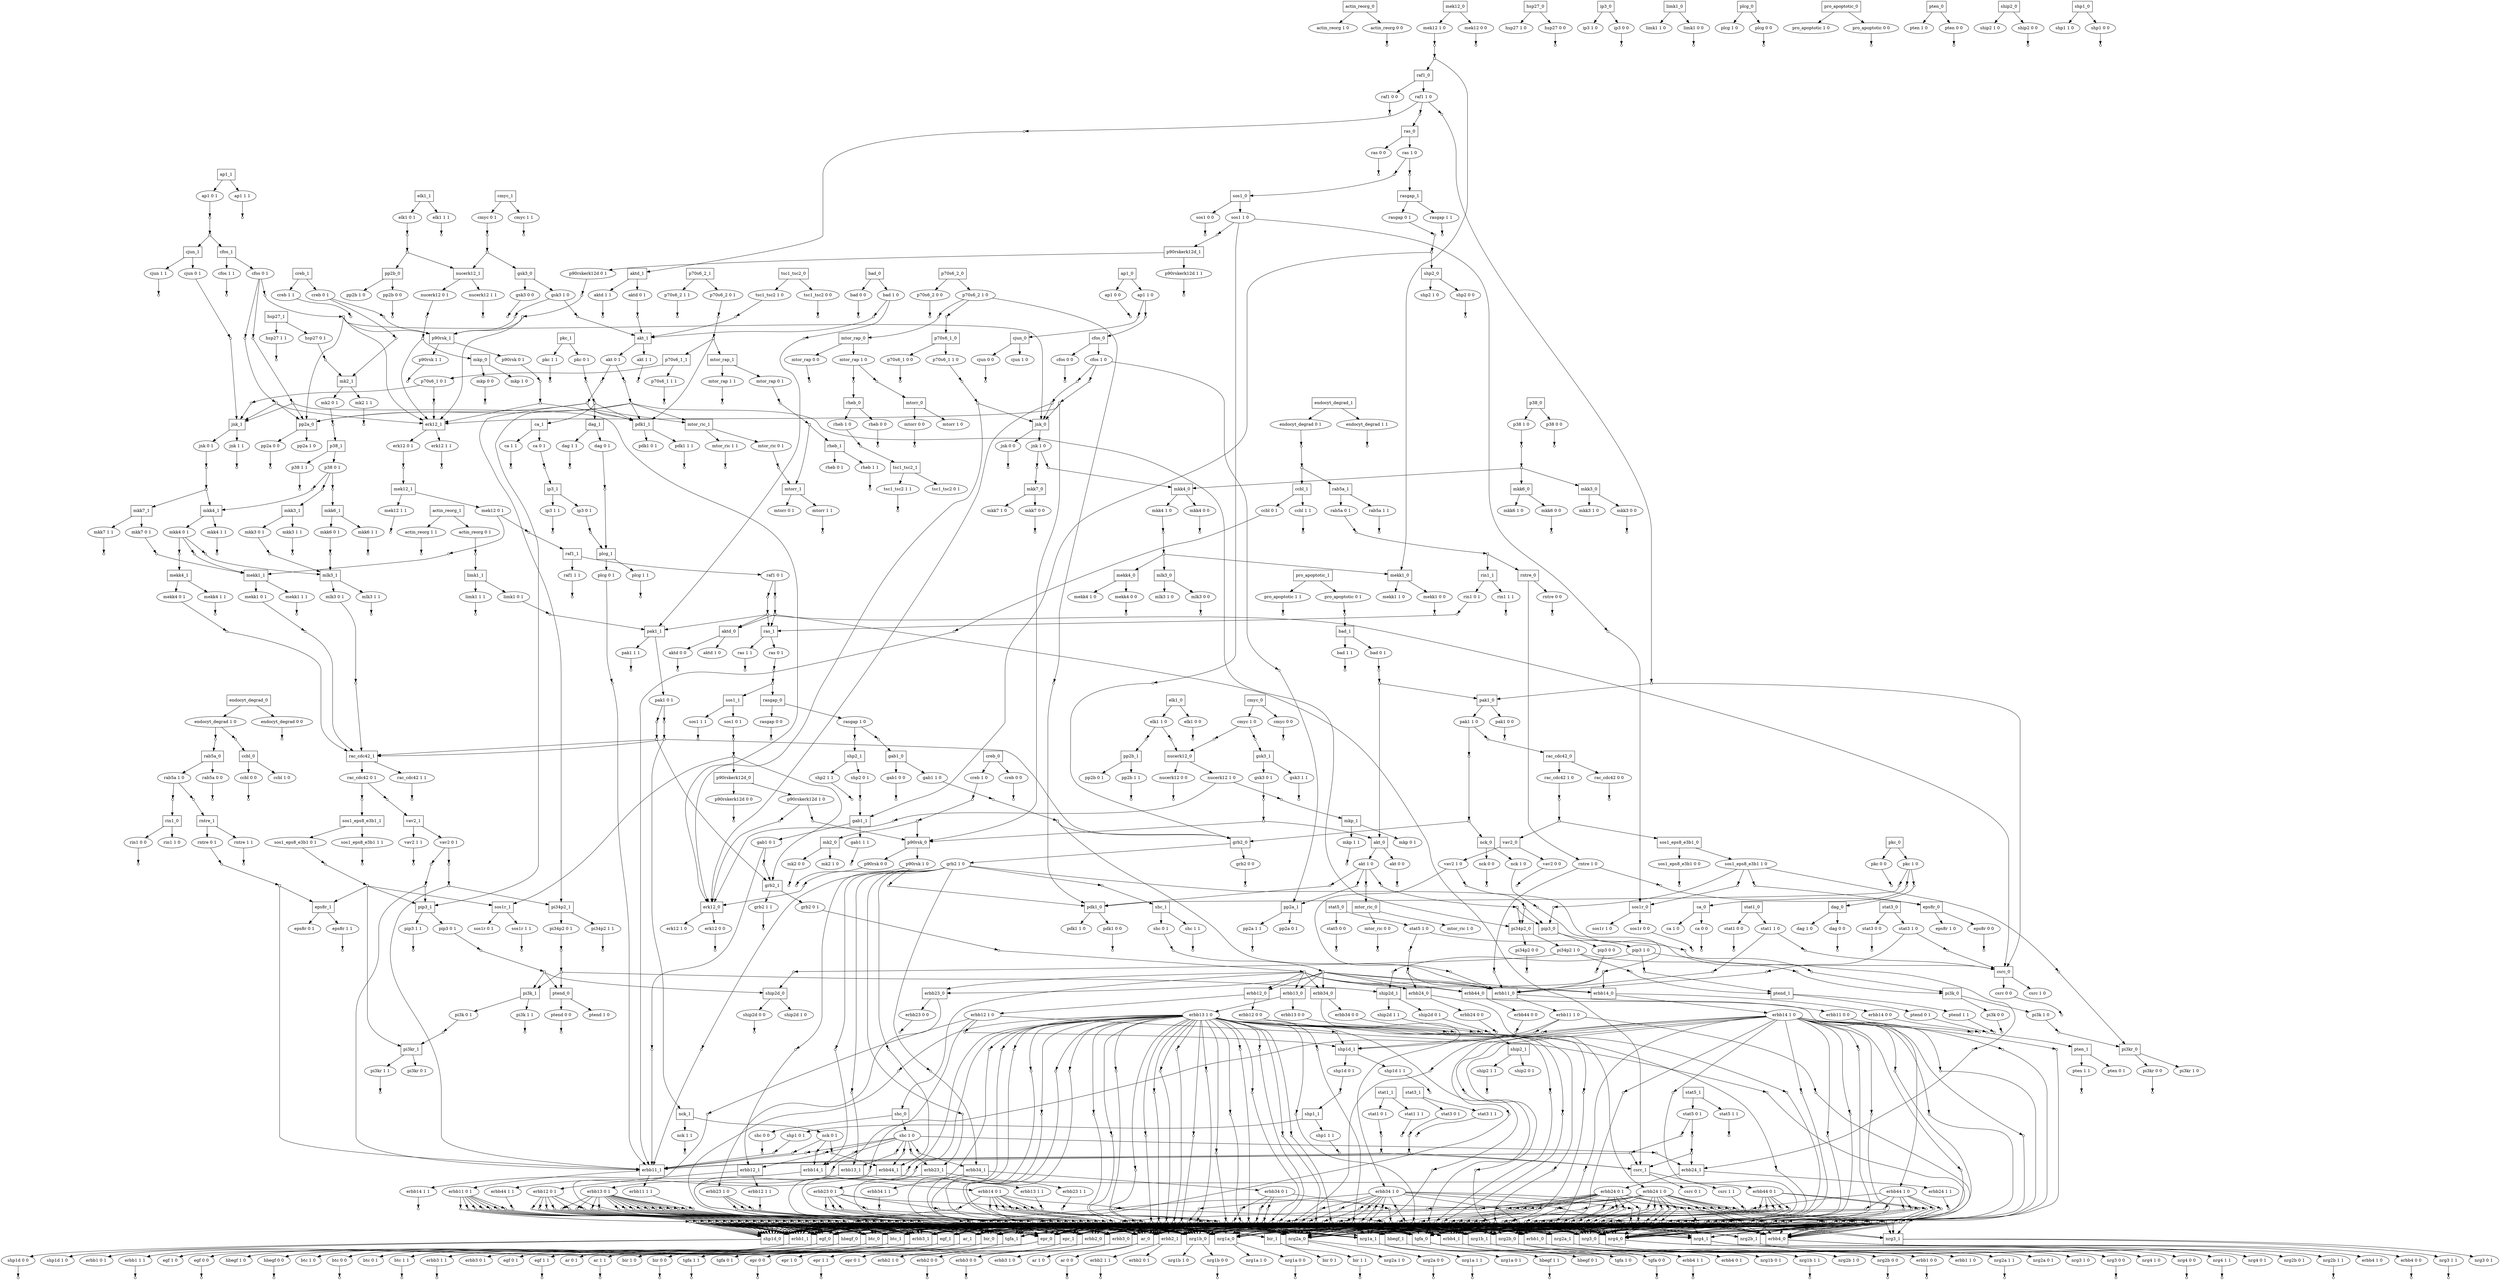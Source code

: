 digraph { 
actin_reorg_0[shape=box];
actin_reorg_0 -> O_actin_reorg_1_0;
actin_reorg_0 -> O_actin_reorg_0_0;

actin_reorg_1[shape=box];
actin_reorg_1 -> O_actin_reorg_1_1;
actin_reorg_1 -> O_actin_reorg_0_1;

akt_0[shape=box];
akt_0 -> O_akt_1_0;
akt_0 -> O_akt_0_0;

akt_1[shape=box];
akt_1 -> O_akt_1_1;
akt_1 -> O_akt_0_1;

aktd_0[shape=box];
aktd_0 -> O_aktd_1_0;
aktd_0 -> O_aktd_0_0;

aktd_1[shape=box];
aktd_1 -> O_aktd_1_1;
aktd_1 -> O_aktd_0_1;

ap1_0[shape=box];
ap1_0 -> O_ap1_1_0;
ap1_0 -> O_ap1_0_0;

ap1_1[shape=box];
ap1_1 -> O_ap1_1_1;
ap1_1 -> O_ap1_0_1;

ar_0[shape=box];
ar_0 -> O_ar_1_0;
ar_0 -> O_ar_0_0;

ar_1[shape=box];
ar_1 -> O_ar_1_1;
ar_1 -> O_ar_0_1;

bad_0[shape=box];
bad_0 -> O_bad_1_0;
bad_0 -> O_bad_0_0;

bad_1[shape=box];
bad_1 -> O_bad_1_1;
bad_1 -> O_bad_0_1;

bir_0[shape=box];
bir_0 -> O_bir_1_0;
bir_0 -> O_bir_0_0;

bir_1[shape=box];
bir_1 -> O_bir_1_1;
bir_1 -> O_bir_0_1;

btc_0[shape=box];
btc_0 -> O_btc_1_0;
btc_0 -> O_btc_0_0;

btc_1[shape=box];
btc_1 -> O_btc_1_1;
btc_1 -> O_btc_0_1;

ca_0[shape=box];
ca_0 -> O_ca_1_0;
ca_0 -> O_ca_0_0;

ca_1[shape=box];
ca_1 -> O_ca_1_1;
ca_1 -> O_ca_0_1;

ccbl_0[shape=box];
ccbl_0 -> O_ccbl_1_0;
ccbl_0 -> O_ccbl_0_0;

ccbl_1[shape=box];
ccbl_1 -> O_ccbl_1_1;
ccbl_1 -> O_ccbl_0_1;

cfos_0[shape=box];
cfos_0 -> O_cfos_1_0;
cfos_0 -> O_cfos_0_0;

cfos_1[shape=box];
cfos_1 -> O_cfos_1_1;
cfos_1 -> O_cfos_0_1;

cjun_0[shape=box];
cjun_0 -> O_cjun_1_0;
cjun_0 -> O_cjun_0_0;

cjun_1[shape=box];
cjun_1 -> O_cjun_1_1;
cjun_1 -> O_cjun_0_1;

cmyc_0[shape=box];
cmyc_0 -> O_cmyc_1_0;
cmyc_0 -> O_cmyc_0_0;

cmyc_1[shape=box];
cmyc_1 -> O_cmyc_1_1;
cmyc_1 -> O_cmyc_0_1;

creb_0[shape=box];
creb_0 -> O_creb_1_0;
creb_0 -> O_creb_0_0;

creb_1[shape=box];
creb_1 -> O_creb_1_1;
creb_1 -> O_creb_0_1;

csrc_0[shape=box];
csrc_0 -> O_csrc_1_0;
csrc_0 -> O_csrc_0_0;

csrc_1[shape=box];
csrc_1 -> O_csrc_1_1;
csrc_1 -> O_csrc_0_1;

dag_0[shape=box];
dag_0 -> O_dag_1_0;
dag_0 -> O_dag_0_0;

dag_1[shape=box];
dag_1 -> O_dag_1_1;
dag_1 -> O_dag_0_1;

egf_0[shape=box];
egf_0 -> O_egf_1_0;
egf_0 -> O_egf_0_0;

egf_1[shape=box];
egf_1 -> O_egf_1_1;
egf_1 -> O_egf_0_1;

elk1_0[shape=box];
elk1_0 -> O_elk1_1_0;
elk1_0 -> O_elk1_0_0;

elk1_1[shape=box];
elk1_1 -> O_elk1_1_1;
elk1_1 -> O_elk1_0_1;

endocyt_degrad_0[shape=box];
endocyt_degrad_0 -> O_endocyt_degrad_1_0;
endocyt_degrad_0 -> O_endocyt_degrad_0_0;

endocyt_degrad_1[shape=box];
endocyt_degrad_1 -> O_endocyt_degrad_1_1;
endocyt_degrad_1 -> O_endocyt_degrad_0_1;

epr_0[shape=box];
epr_0 -> O_epr_1_0;
epr_0 -> O_epr_0_0;

epr_1[shape=box];
epr_1 -> O_epr_1_1;
epr_1 -> O_epr_0_1;

eps8r_0[shape=box];
eps8r_0 -> O_eps8r_1_0;
eps8r_0 -> O_eps8r_0_0;

eps8r_1[shape=box];
eps8r_1 -> O_eps8r_1_1;
eps8r_1 -> O_eps8r_0_1;

erbb1_0[shape=box];
erbb1_0 -> O_erbb1_1_0;
erbb1_0 -> O_erbb1_0_0;

erbb1_1[shape=box];
erbb1_1 -> O_erbb1_1_1;
erbb1_1 -> O_erbb1_0_1;

erbb11_0[shape=box];
erbb11_0 -> O_erbb11_1_0;
erbb11_0 -> O_erbb11_0_0;

erbb11_1[shape=box];
erbb11_1 -> O_erbb11_1_1;
erbb11_1 -> O_erbb11_0_1;

erbb12_0[shape=box];
erbb12_0 -> O_erbb12_1_0;
erbb12_0 -> O_erbb12_0_0;

erbb12_1[shape=box];
erbb12_1 -> O_erbb12_1_1;
erbb12_1 -> O_erbb12_0_1;

erbb13_0[shape=box];
erbb13_0 -> O_erbb13_1_0;
erbb13_0 -> O_erbb13_0_0;

erbb13_1[shape=box];
erbb13_1 -> O_erbb13_1_1;
erbb13_1 -> O_erbb13_0_1;

erbb14_0[shape=box];
erbb14_0 -> O_erbb14_1_0;
erbb14_0 -> O_erbb14_0_0;

erbb14_1[shape=box];
erbb14_1 -> O_erbb14_1_1;
erbb14_1 -> O_erbb14_0_1;

erbb2_0[shape=box];
erbb2_0 -> O_erbb2_1_0;
erbb2_0 -> O_erbb2_0_0;

erbb2_1[shape=box];
erbb2_1 -> O_erbb2_1_1;
erbb2_1 -> O_erbb2_0_1;

erbb23_0[shape=box];
erbb23_0 -> O_erbb23_1_0;
erbb23_0 -> O_erbb23_0_0;

erbb23_1[shape=box];
erbb23_1 -> O_erbb23_1_1;
erbb23_1 -> O_erbb23_0_1;

erbb24_0[shape=box];
erbb24_0 -> O_erbb24_1_0;
erbb24_0 -> O_erbb24_0_0;

erbb24_1[shape=box];
erbb24_1 -> O_erbb24_1_1;
erbb24_1 -> O_erbb24_0_1;

erbb3_0[shape=box];
erbb3_0 -> O_erbb3_1_0;
erbb3_0 -> O_erbb3_0_0;

erbb3_1[shape=box];
erbb3_1 -> O_erbb3_1_1;
erbb3_1 -> O_erbb3_0_1;

erbb34_0[shape=box];
erbb34_0 -> O_erbb34_1_0;
erbb34_0 -> O_erbb34_0_0;

erbb34_1[shape=box];
erbb34_1 -> O_erbb34_1_1;
erbb34_1 -> O_erbb34_0_1;

erbb4_0[shape=box];
erbb4_0 -> O_erbb4_1_0;
erbb4_0 -> O_erbb4_0_0;

erbb4_1[shape=box];
erbb4_1 -> O_erbb4_1_1;
erbb4_1 -> O_erbb4_0_1;

erbb44_0[shape=box];
erbb44_0 -> O_erbb44_1_0;
erbb44_0 -> O_erbb44_0_0;

erbb44_1[shape=box];
erbb44_1 -> O_erbb44_1_1;
erbb44_1 -> O_erbb44_0_1;

erk12_0[shape=box];
erk12_0 -> O_erk12_1_0;
erk12_0 -> O_erk12_0_0;

erk12_1[shape=box];
erk12_1 -> O_erk12_1_1;
erk12_1 -> O_erk12_0_1;

gab1_0[shape=box];
gab1_0 -> O_gab1_1_0;
gab1_0 -> O_gab1_0_0;

gab1_1[shape=box];
gab1_1 -> O_gab1_1_1;
gab1_1 -> O_gab1_0_1;

grb2_0[shape=box];
grb2_0 -> O_grb2_1_0;
grb2_0 -> O_grb2_0_0;

grb2_1[shape=box];
grb2_1 -> O_grb2_1_1;
grb2_1 -> O_grb2_0_1;

gsk3_0[shape=box];
gsk3_0 -> O_gsk3_1_0;
gsk3_0 -> O_gsk3_0_0;

gsk3_1[shape=box];
gsk3_1 -> O_gsk3_1_1;
gsk3_1 -> O_gsk3_0_1;

hbegf_0[shape=box];
hbegf_0 -> O_hbegf_1_0;
hbegf_0 -> O_hbegf_0_0;

hbegf_1[shape=box];
hbegf_1 -> O_hbegf_1_1;
hbegf_1 -> O_hbegf_0_1;

hsp27_0[shape=box];
hsp27_0 -> O_hsp27_1_0;
hsp27_0 -> O_hsp27_0_0;

hsp27_1[shape=box];
hsp27_1 -> O_hsp27_1_1;
hsp27_1 -> O_hsp27_0_1;

ip3_0[shape=box];
ip3_0 -> O_ip3_1_0;
ip3_0 -> O_ip3_0_0;

ip3_1[shape=box];
ip3_1 -> O_ip3_1_1;
ip3_1 -> O_ip3_0_1;

jnk_0[shape=box];
jnk_0 -> O_jnk_1_0;
jnk_0 -> O_jnk_0_0;

jnk_1[shape=box];
jnk_1 -> O_jnk_1_1;
jnk_1 -> O_jnk_0_1;

limk1_0[shape=box];
limk1_0 -> O_limk1_1_0;
limk1_0 -> O_limk1_0_0;

limk1_1[shape=box];
limk1_1 -> O_limk1_1_1;
limk1_1 -> O_limk1_0_1;

mek12_0[shape=box];
mek12_0 -> O_mek12_1_0;
mek12_0 -> O_mek12_0_0;

mek12_1[shape=box];
mek12_1 -> O_mek12_1_1;
mek12_1 -> O_mek12_0_1;

mekk1_0[shape=box];
mekk1_0 -> O_mekk1_1_0;
mekk1_0 -> O_mekk1_0_0;

mekk1_1[shape=box];
mekk1_1 -> O_mekk1_1_1;
mekk1_1 -> O_mekk1_0_1;

mekk4_0[shape=box];
mekk4_0 -> O_mekk4_1_0;
mekk4_0 -> O_mekk4_0_0;

mekk4_1[shape=box];
mekk4_1 -> O_mekk4_1_1;
mekk4_1 -> O_mekk4_0_1;

mk2_0[shape=box];
mk2_0 -> O_mk2_1_0;
mk2_0 -> O_mk2_0_0;

mk2_1[shape=box];
mk2_1 -> O_mk2_1_1;
mk2_1 -> O_mk2_0_1;

mkk3_0[shape=box];
mkk3_0 -> O_mkk3_1_0;
mkk3_0 -> O_mkk3_0_0;

mkk3_1[shape=box];
mkk3_1 -> O_mkk3_1_1;
mkk3_1 -> O_mkk3_0_1;

mkk4_0[shape=box];
mkk4_0 -> O_mkk4_1_0;
mkk4_0 -> O_mkk4_0_0;

mkk4_1[shape=box];
mkk4_1 -> O_mkk4_1_1;
mkk4_1 -> O_mkk4_0_1;

mkk6_0[shape=box];
mkk6_0 -> O_mkk6_1_0;
mkk6_0 -> O_mkk6_0_0;

mkk6_1[shape=box];
mkk6_1 -> O_mkk6_1_1;
mkk6_1 -> O_mkk6_0_1;

mkk7_0[shape=box];
mkk7_0 -> O_mkk7_1_0;
mkk7_0 -> O_mkk7_0_0;

mkk7_1[shape=box];
mkk7_1 -> O_mkk7_1_1;
mkk7_1 -> O_mkk7_0_1;

mkp_0[shape=box];
mkp_0 -> O_mkp_1_0;
mkp_0 -> O_mkp_0_0;

mkp_1[shape=box];
mkp_1 -> O_mkp_1_1;
mkp_1 -> O_mkp_0_1;

mlk3_0[shape=box];
mlk3_0 -> O_mlk3_1_0;
mlk3_0 -> O_mlk3_0_0;

mlk3_1[shape=box];
mlk3_1 -> O_mlk3_1_1;
mlk3_1 -> O_mlk3_0_1;

mtor_rap_0[shape=box];
mtor_rap_0 -> O_mtor_rap_1_0;
mtor_rap_0 -> O_mtor_rap_0_0;

mtor_rap_1[shape=box];
mtor_rap_1 -> O_mtor_rap_1_1;
mtor_rap_1 -> O_mtor_rap_0_1;

mtor_ric_0[shape=box];
mtor_ric_0 -> O_mtor_ric_1_0;
mtor_ric_0 -> O_mtor_ric_0_0;

mtor_ric_1[shape=box];
mtor_ric_1 -> O_mtor_ric_1_1;
mtor_ric_1 -> O_mtor_ric_0_1;

mtorr_0[shape=box];
mtorr_0 -> O_mtorr_1_0;
mtorr_0 -> O_mtorr_0_0;

mtorr_1[shape=box];
mtorr_1 -> O_mtorr_1_1;
mtorr_1 -> O_mtorr_0_1;

nck_0[shape=box];
nck_0 -> O_nck_1_0;
nck_0 -> O_nck_0_0;

nck_1[shape=box];
nck_1 -> O_nck_1_1;
nck_1 -> O_nck_0_1;

nrg1a_0[shape=box];
nrg1a_0 -> O_nrg1a_1_0;
nrg1a_0 -> O_nrg1a_0_0;

nrg1a_1[shape=box];
nrg1a_1 -> O_nrg1a_1_1;
nrg1a_1 -> O_nrg1a_0_1;

nrg1b_0[shape=box];
nrg1b_0 -> O_nrg1b_1_0;
nrg1b_0 -> O_nrg1b_0_0;

nrg1b_1[shape=box];
nrg1b_1 -> O_nrg1b_1_1;
nrg1b_1 -> O_nrg1b_0_1;

nrg2a_0[shape=box];
nrg2a_0 -> O_nrg2a_1_0;
nrg2a_0 -> O_nrg2a_0_0;

nrg2a_1[shape=box];
nrg2a_1 -> O_nrg2a_1_1;
nrg2a_1 -> O_nrg2a_0_1;

nrg2b_0[shape=box];
nrg2b_0 -> O_nrg2b_1_0;
nrg2b_0 -> O_nrg2b_0_0;

nrg2b_1[shape=box];
nrg2b_1 -> O_nrg2b_1_1;
nrg2b_1 -> O_nrg2b_0_1;

nrg3_0[shape=box];
nrg3_0 -> O_nrg3_1_0;
nrg3_0 -> O_nrg3_0_0;

nrg3_1[shape=box];
nrg3_1 -> O_nrg3_1_1;
nrg3_1 -> O_nrg3_0_1;

nrg4_0[shape=box];
nrg4_0 -> O_nrg4_1_0;
nrg4_0 -> O_nrg4_0_0;

nrg4_1[shape=box];
nrg4_1 -> O_nrg4_1_1;
nrg4_1 -> O_nrg4_0_1;

nucerk12_0[shape=box];
nucerk12_0 -> O_nucerk12_1_0;
nucerk12_0 -> O_nucerk12_0_0;

nucerk12_1[shape=box];
nucerk12_1 -> O_nucerk12_1_1;
nucerk12_1 -> O_nucerk12_0_1;

p38_0[shape=box];
p38_0 -> O_p38_1_0;
p38_0 -> O_p38_0_0;

p38_1[shape=box];
p38_1 -> O_p38_1_1;
p38_1 -> O_p38_0_1;

p70s6_1_0[shape=box];
p70s6_1_0 -> O_p70s6_1_1_0;
p70s6_1_0 -> O_p70s6_1_0_0;

p70s6_1_1[shape=box];
p70s6_1_1 -> O_p70s6_1_1_1;
p70s6_1_1 -> O_p70s6_1_0_1;

p70s6_2_0[shape=box];
p70s6_2_0 -> O_p70s6_2_1_0;
p70s6_2_0 -> O_p70s6_2_0_0;

p70s6_2_1[shape=box];
p70s6_2_1 -> O_p70s6_2_1_1;
p70s6_2_1 -> O_p70s6_2_0_1;

p90rsk_0[shape=box];
p90rsk_0 -> O_p90rsk_1_0;
p90rsk_0 -> O_p90rsk_0_0;

p90rsk_1[shape=box];
p90rsk_1 -> O_p90rsk_1_1;
p90rsk_1 -> O_p90rsk_0_1;

p90rskerk12d_0[shape=box];
p90rskerk12d_0 -> O_p90rskerk12d_1_0;
p90rskerk12d_0 -> O_p90rskerk12d_0_0;

p90rskerk12d_1[shape=box];
p90rskerk12d_1 -> O_p90rskerk12d_1_1;
p90rskerk12d_1 -> O_p90rskerk12d_0_1;

pak1_0[shape=box];
pak1_0 -> O_pak1_1_0;
pak1_0 -> O_pak1_0_0;

pak1_1[shape=box];
pak1_1 -> O_pak1_1_1;
pak1_1 -> O_pak1_0_1;

pdk1_0[shape=box];
pdk1_0 -> O_pdk1_1_0;
pdk1_0 -> O_pdk1_0_0;

pdk1_1[shape=box];
pdk1_1 -> O_pdk1_1_1;
pdk1_1 -> O_pdk1_0_1;

pi34p2_0[shape=box];
pi34p2_0 -> O_pi34p2_1_0;
pi34p2_0 -> O_pi34p2_0_0;

pi34p2_1[shape=box];
pi34p2_1 -> O_pi34p2_1_1;
pi34p2_1 -> O_pi34p2_0_1;

pi3k_0[shape=box];
pi3k_0 -> O_pi3k_1_0;
pi3k_0 -> O_pi3k_0_0;

pi3k_1[shape=box];
pi3k_1 -> O_pi3k_1_1;
pi3k_1 -> O_pi3k_0_1;

pi3kr_0[shape=box];
pi3kr_0 -> O_pi3kr_1_0;
pi3kr_0 -> O_pi3kr_0_0;

pi3kr_1[shape=box];
pi3kr_1 -> O_pi3kr_1_1;
pi3kr_1 -> O_pi3kr_0_1;

pip3_0[shape=box];
pip3_0 -> O_pip3_1_0;
pip3_0 -> O_pip3_0_0;

pip3_1[shape=box];
pip3_1 -> O_pip3_1_1;
pip3_1 -> O_pip3_0_1;

pkc_0[shape=box];
pkc_0 -> O_pkc_1_0;
pkc_0 -> O_pkc_0_0;

pkc_1[shape=box];
pkc_1 -> O_pkc_1_1;
pkc_1 -> O_pkc_0_1;

plcg_0[shape=box];
plcg_0 -> O_plcg_1_0;
plcg_0 -> O_plcg_0_0;

plcg_1[shape=box];
plcg_1 -> O_plcg_1_1;
plcg_1 -> O_plcg_0_1;

pp2a_0[shape=box];
pp2a_0 -> O_pp2a_1_0;
pp2a_0 -> O_pp2a_0_0;

pp2a_1[shape=box];
pp2a_1 -> O_pp2a_1_1;
pp2a_1 -> O_pp2a_0_1;

pp2b_0[shape=box];
pp2b_0 -> O_pp2b_1_0;
pp2b_0 -> O_pp2b_0_0;

pp2b_1[shape=box];
pp2b_1 -> O_pp2b_1_1;
pp2b_1 -> O_pp2b_0_1;

pro_apoptotic_0[shape=box];
pro_apoptotic_0 -> O_pro_apoptotic_1_0;
pro_apoptotic_0 -> O_pro_apoptotic_0_0;

pro_apoptotic_1[shape=box];
pro_apoptotic_1 -> O_pro_apoptotic_1_1;
pro_apoptotic_1 -> O_pro_apoptotic_0_1;

pten_0[shape=box];
pten_0 -> O_pten_1_0;
pten_0 -> O_pten_0_0;

pten_1[shape=box];
pten_1 -> O_pten_1_1;
pten_1 -> O_pten_0_1;

ptend_0[shape=box];
ptend_0 -> O_ptend_1_0;
ptend_0 -> O_ptend_0_0;

ptend_1[shape=box];
ptend_1 -> O_ptend_1_1;
ptend_1 -> O_ptend_0_1;

rab5a_0[shape=box];
rab5a_0 -> O_rab5a_1_0;
rab5a_0 -> O_rab5a_0_0;

rab5a_1[shape=box];
rab5a_1 -> O_rab5a_1_1;
rab5a_1 -> O_rab5a_0_1;

rac_cdc42_0[shape=box];
rac_cdc42_0 -> O_rac_cdc42_1_0;
rac_cdc42_0 -> O_rac_cdc42_0_0;

rac_cdc42_1[shape=box];
rac_cdc42_1 -> O_rac_cdc42_1_1;
rac_cdc42_1 -> O_rac_cdc42_0_1;

raf1_0[shape=box];
raf1_0 -> O_raf1_1_0;
raf1_0 -> O_raf1_0_0;

raf1_1[shape=box];
raf1_1 -> O_raf1_1_1;
raf1_1 -> O_raf1_0_1;

ras_0[shape=box];
ras_0 -> O_ras_1_0;
ras_0 -> O_ras_0_0;

ras_1[shape=box];
ras_1 -> O_ras_1_1;
ras_1 -> O_ras_0_1;

rasgap_0[shape=box];
rasgap_0 -> O_rasgap_1_0;
rasgap_0 -> O_rasgap_0_0;

rasgap_1[shape=box];
rasgap_1 -> O_rasgap_1_1;
rasgap_1 -> O_rasgap_0_1;

rheb_0[shape=box];
rheb_0 -> O_rheb_1_0;
rheb_0 -> O_rheb_0_0;

rheb_1[shape=box];
rheb_1 -> O_rheb_1_1;
rheb_1 -> O_rheb_0_1;

rin1_0[shape=box];
rin1_0 -> O_rin1_1_0;
rin1_0 -> O_rin1_0_0;

rin1_1[shape=box];
rin1_1 -> O_rin1_1_1;
rin1_1 -> O_rin1_0_1;

rntre_0[shape=box];
rntre_0 -> O_rntre_1_0;
rntre_0 -> O_rntre_0_0;

rntre_1[shape=box];
rntre_1 -> O_rntre_1_1;
rntre_1 -> O_rntre_0_1;

shc_0[shape=box];
shc_0 -> O_shc_1_0;
shc_0 -> O_shc_0_0;

shc_1[shape=box];
shc_1 -> O_shc_1_1;
shc_1 -> O_shc_0_1;

ship2_0[shape=box];
ship2_0 -> O_ship2_1_0;
ship2_0 -> O_ship2_0_0;

ship2_1[shape=box];
ship2_1 -> O_ship2_1_1;
ship2_1 -> O_ship2_0_1;

ship2d_0[shape=box];
ship2d_0 -> O_ship2d_1_0;
ship2d_0 -> O_ship2d_0_0;

ship2d_1[shape=box];
ship2d_1 -> O_ship2d_1_1;
ship2d_1 -> O_ship2d_0_1;

shp1_0[shape=box];
shp1_0 -> O_shp1_1_0;
shp1_0 -> O_shp1_0_0;

shp1_1[shape=box];
shp1_1 -> O_shp1_1_1;
shp1_1 -> O_shp1_0_1;

shp1d_0[shape=box];
shp1d_0 -> O_shp1d_1_0;
shp1d_0 -> O_shp1d_0_0;

shp1d_1[shape=box];
shp1d_1 -> O_shp1d_1_1;
shp1d_1 -> O_shp1d_0_1;

shp2_0[shape=box];
shp2_0 -> O_shp2_1_0;
shp2_0 -> O_shp2_0_0;

shp2_1[shape=box];
shp2_1 -> O_shp2_1_1;
shp2_1 -> O_shp2_0_1;

sos1_0[shape=box];
sos1_0 -> O_sos1_1_0;
sos1_0 -> O_sos1_0_0;

sos1_1[shape=box];
sos1_1 -> O_sos1_1_1;
sos1_1 -> O_sos1_0_1;

sos1_eps8_e3b1_0[shape=box];
sos1_eps8_e3b1_0 -> O_sos1_eps8_e3b1_1_0;
sos1_eps8_e3b1_0 -> O_sos1_eps8_e3b1_0_0;

sos1_eps8_e3b1_1[shape=box];
sos1_eps8_e3b1_1 -> O_sos1_eps8_e3b1_1_1;
sos1_eps8_e3b1_1 -> O_sos1_eps8_e3b1_0_1;

sos1r_0[shape=box];
sos1r_0 -> O_sos1r_1_0;
sos1r_0 -> O_sos1r_0_0;

sos1r_1[shape=box];
sos1r_1 -> O_sos1r_1_1;
sos1r_1 -> O_sos1r_0_1;

stat1_0[shape=box];
stat1_0 -> O_stat1_1_0;
stat1_0 -> O_stat1_0_0;

stat1_1[shape=box];
stat1_1 -> O_stat1_1_1;
stat1_1 -> O_stat1_0_1;

stat3_0[shape=box];
stat3_0 -> O_stat3_1_0;
stat3_0 -> O_stat3_0_0;

stat3_1[shape=box];
stat3_1 -> O_stat3_1_1;
stat3_1 -> O_stat3_0_1;

stat5_0[shape=box];
stat5_0 -> O_stat5_1_0;
stat5_0 -> O_stat5_0_0;

stat5_1[shape=box];
stat5_1 -> O_stat5_1_1;
stat5_1 -> O_stat5_0_1;

tgfa_0[shape=box];
tgfa_0 -> O_tgfa_1_0;
tgfa_0 -> O_tgfa_0_0;

tgfa_1[shape=box];
tgfa_1 -> O_tgfa_1_1;
tgfa_1 -> O_tgfa_0_1;

tsc1_tsc2_0[shape=box];
tsc1_tsc2_0 -> O_tsc1_tsc2_1_0;
tsc1_tsc2_0 -> O_tsc1_tsc2_0_0;

tsc1_tsc2_1[shape=box];
tsc1_tsc2_1 -> O_tsc1_tsc2_1_1;
tsc1_tsc2_1 -> O_tsc1_tsc2_0_1;

vav2_0[shape=box];
vav2_0 -> O_vav2_1_0;
vav2_0 -> O_vav2_0_0;

vav2_1[shape=box];
vav2_1 -> O_vav2_1_1;
vav2_1 -> O_vav2_0_1;
O_actin_reorg_0_0[label="actin_reorg 0 0"];
pintsol1[label="",shape=circle,fixedsize=true,width=0.1,height=0.1];
O_actin_reorg_0_0 -> pintsol1;


O_actin_reorg_0_1[label="actin_reorg 0 1"];
pintsol2[label="",shape=circle,fixedsize=true,width=0.1,height=0.1];
O_actin_reorg_0_1 -> pintsol2;
pintsol2 -> limk1_1;


O_actin_reorg_1_0[label="actin_reorg 1 0"];


O_actin_reorg_1_1[label="actin_reorg 1 1"];
pintsol3[label="",shape=circle,fixedsize=true,width=0.1,height=0.1];
O_actin_reorg_1_1 -> pintsol3;


O_akt_0_0[label="akt 0 0"];
pintsol4[label="",shape=circle,fixedsize=true,width=0.1,height=0.1];
O_akt_0_0 -> pintsol4;


O_akt_0_1[label="akt 0 1"];
pintsol5[label="",shape=circle,fixedsize=true,width=0.1,height=0.1];
O_akt_0_1 -> pintsol5;
pintsync1[label="",shape=square,fixedsize=true,width=0.1,height=0.1];
pintsync1 -> mtor_ric_1;
pintsync1 -> pdk1_1;
pintsync1 -> pi34p2_0;
pintsync1 -> pip3_1;
pintsync1 -> pp2a_0;
pintsol5 -> pintsync1;

pintsol6[label="",shape=circle,fixedsize=true,width=0.1,height=0.1];
O_akt_0_1 -> pintsol6;
pintsync2[label="",shape=square,fixedsize=true,width=0.1,height=0.1];
pintsync2 -> mtor_ric_1;
pintsync2 -> pdk1_1;
pintsync2 -> pi34p2_1;
pintsync2 -> pp2a_0;
pintsol6 -> pintsync2;


O_akt_1_0[label="akt 1 0"];
pintsol7[label="",shape=circle,fixedsize=true,width=0.1,height=0.1];
O_akt_1_0 -> pintsol7;
pintsol7 -> mtor_ric_0;

pintsol8[label="",shape=circle,fixedsize=true,width=0.1,height=0.1];
O_akt_1_0 -> pintsol8;
pintsol8 -> pdk1_0;

pintsol9[label="",shape=circle,fixedsize=true,width=0.1,height=0.1];
O_akt_1_0 -> pintsol9;
pintsync3[label="",shape=square,fixedsize=true,width=0.1,height=0.1];
pintsync3 -> pi34p2_0;
pintsync3 -> pip3_0;
pintsol9 -> pintsync3;

pintsol10[label="",shape=circle,fixedsize=true,width=0.1,height=0.1];
O_akt_1_0 -> pintsol10;
pintsol10 -> pp2a_1;


O_akt_1_1[label="akt 1 1"];
pintsol11[label="",shape=circle,fixedsize=true,width=0.1,height=0.1];
O_akt_1_1 -> pintsol11;


O_aktd_0_0[label="aktd 0 0"];
pintsol12[label="",shape=circle,fixedsize=true,width=0.1,height=0.1];
O_aktd_0_0 -> pintsol12;


O_aktd_0_1[label="aktd 0 1"];
pintsol13[label="",shape=circle,fixedsize=true,width=0.1,height=0.1];
O_aktd_0_1 -> pintsol13;
pintsol13 -> akt_1;


O_aktd_1_0[label="aktd 1 0"];


O_aktd_1_1[label="aktd 1 1"];
pintsol14[label="",shape=circle,fixedsize=true,width=0.1,height=0.1];
O_aktd_1_1 -> pintsol14;


O_ap1_0_0[label="ap1 0 0"];
pintsol15[label="",shape=circle,fixedsize=true,width=0.1,height=0.1];
O_ap1_0_0 -> pintsol15;


O_ap1_0_1[label="ap1 0 1"];
pintsol16[label="",shape=circle,fixedsize=true,width=0.1,height=0.1];
O_ap1_0_1 -> pintsol16;
pintsync4[label="",shape=square,fixedsize=true,width=0.1,height=0.1];
pintsync4 -> cfos_1;
pintsync4 -> cjun_1;
pintsol16 -> pintsync4;


O_ap1_1_0[label="ap1 1 0"];
pintsol17[label="",shape=circle,fixedsize=true,width=0.1,height=0.1];
O_ap1_1_0 -> pintsol17;
pintsol17 -> cfos_0;

pintsol18[label="",shape=circle,fixedsize=true,width=0.1,height=0.1];
O_ap1_1_0 -> pintsol18;
pintsol18 -> cjun_0;


O_ap1_1_1[label="ap1 1 1"];
pintsol19[label="",shape=circle,fixedsize=true,width=0.1,height=0.1];
O_ap1_1_1 -> pintsol19;


O_ar_0_0[label="ar 0 0"];
pintsol20[label="",shape=circle,fixedsize=true,width=0.1,height=0.1];
O_ar_0_0 -> pintsol20;


O_ar_0_1[label="ar 0 1"];


O_ar_1_0[label="ar 1 0"];


O_ar_1_1[label="ar 1 1"];
pintsol21[label="",shape=circle,fixedsize=true,width=0.1,height=0.1];
O_ar_1_1 -> pintsol21;


O_bad_0_0[label="bad 0 0"];
pintsol22[label="",shape=circle,fixedsize=true,width=0.1,height=0.1];
O_bad_0_0 -> pintsol22;


O_bad_0_1[label="bad 0 1"];
pintsol23[label="",shape=circle,fixedsize=true,width=0.1,height=0.1];
O_bad_0_1 -> pintsol23;
pintsync5[label="",shape=square,fixedsize=true,width=0.1,height=0.1];
pintsync5 -> akt_0;
pintsync5 -> pak1_0;
pintsol23 -> pintsync5;


O_bad_1_0[label="bad 1 0"];
pintsol24[label="",shape=circle,fixedsize=true,width=0.1,height=0.1];
O_bad_1_0 -> pintsol24;
pintsol24 -> akt_1;

pintsol25[label="",shape=circle,fixedsize=true,width=0.1,height=0.1];
O_bad_1_0 -> pintsol25;
pintsol25 -> pak1_1;


O_bad_1_1[label="bad 1 1"];
pintsol26[label="",shape=circle,fixedsize=true,width=0.1,height=0.1];
O_bad_1_1 -> pintsol26;


O_bir_0_0[label="bir 0 0"];
pintsol27[label="",shape=circle,fixedsize=true,width=0.1,height=0.1];
O_bir_0_0 -> pintsol27;


O_bir_0_1[label="bir 0 1"];


O_bir_1_0[label="bir 1 0"];


O_bir_1_1[label="bir 1 1"];
pintsol28[label="",shape=circle,fixedsize=true,width=0.1,height=0.1];
O_bir_1_1 -> pintsol28;


O_btc_0_0[label="btc 0 0"];
pintsol29[label="",shape=circle,fixedsize=true,width=0.1,height=0.1];
O_btc_0_0 -> pintsol29;


O_btc_0_1[label="btc 0 1"];


O_btc_1_0[label="btc 1 0"];


O_btc_1_1[label="btc 1 1"];
pintsol30[label="",shape=circle,fixedsize=true,width=0.1,height=0.1];
O_btc_1_1 -> pintsol30;


O_ca_0_0[label="ca 0 0"];
pintsol31[label="",shape=circle,fixedsize=true,width=0.1,height=0.1];
O_ca_0_0 -> pintsol31;


O_ca_0_1[label="ca 0 1"];
pintsol32[label="",shape=circle,fixedsize=true,width=0.1,height=0.1];
O_ca_0_1 -> pintsol32;
pintsol32 -> ip3_1;


O_ca_1_0[label="ca 1 0"];


O_ca_1_1[label="ca 1 1"];
pintsol33[label="",shape=circle,fixedsize=true,width=0.1,height=0.1];
O_ca_1_1 -> pintsol33;


O_ccbl_0_0[label="ccbl 0 0"];
pintsol34[label="",shape=circle,fixedsize=true,width=0.1,height=0.1];
O_ccbl_0_0 -> pintsol34;


O_ccbl_0_1[label="ccbl 0 1"];
pintsol35[label="",shape=circle,fixedsize=true,width=0.1,height=0.1];
O_ccbl_0_1 -> pintsol35;
pintsol35 -> erbb11_1;


O_ccbl_1_0[label="ccbl 1 0"];


O_ccbl_1_1[label="ccbl 1 1"];
pintsol36[label="",shape=circle,fixedsize=true,width=0.1,height=0.1];
O_ccbl_1_1 -> pintsol36;


O_cfos_0_0[label="cfos 0 0"];
pintsol37[label="",shape=circle,fixedsize=true,width=0.1,height=0.1];
O_cfos_0_0 -> pintsol37;


O_cfos_0_1[label="cfos 0 1"];
pintsol38[label="",shape=circle,fixedsize=true,width=0.1,height=0.1];
O_cfos_0_1 -> pintsol38;
pintsync6[label="",shape=square,fixedsize=true,width=0.1,height=0.1];
pintsync6 -> erk12_0;
pintsync6 -> jnk_1;
pintsync6 -> pp2a_0;
pintsol38 -> pintsync6;

pintsol39[label="",shape=circle,fixedsize=true,width=0.1,height=0.1];
O_cfos_0_1 -> pintsol39;
pintsync7[label="",shape=square,fixedsize=true,width=0.1,height=0.1];
pintsync7 -> erk12_1;
pintsync7 -> jnk_0;
pintsync7 -> p90rsk_1;
pintsync7 -> pp2a_0;
pintsol39 -> pintsync7;

pintsol40[label="",shape=circle,fixedsize=true,width=0.1,height=0.1];
O_cfos_0_1 -> pintsol40;
pintsync8[label="",shape=square,fixedsize=true,width=0.1,height=0.1];
pintsync8 -> erk12_1;
pintsync8 -> jnk_1;
pintsync8 -> pp2a_0;
pintsol40 -> pintsync8;


O_cfos_1_0[label="cfos 1 0"];
pintsol41[label="",shape=circle,fixedsize=true,width=0.1,height=0.1];
O_cfos_1_0 -> pintsol41;
pintsync9[label="",shape=square,fixedsize=true,width=0.1,height=0.1];
pintsync9 -> erk12_0;
pintsync9 -> jnk_0;
pintsol41 -> pintsync9;

pintsol42[label="",shape=circle,fixedsize=true,width=0.1,height=0.1];
O_cfos_1_0 -> pintsol42;
pintsync10[label="",shape=square,fixedsize=true,width=0.1,height=0.1];
pintsync10 -> erk12_1;
pintsync10 -> jnk_0;
pintsync10 -> p90rsk_0;
pintsol42 -> pintsync10;

pintsol43[label="",shape=circle,fixedsize=true,width=0.1,height=0.1];
O_cfos_1_0 -> pintsol43;
pintsol43 -> pp2a_1;


O_cfos_1_1[label="cfos 1 1"];
pintsol44[label="",shape=circle,fixedsize=true,width=0.1,height=0.1];
O_cfos_1_1 -> pintsol44;


O_cjun_0_0[label="cjun 0 0"];
pintsol45[label="",shape=circle,fixedsize=true,width=0.1,height=0.1];
O_cjun_0_0 -> pintsol45;


O_cjun_0_1[label="cjun 0 1"];
pintsol46[label="",shape=circle,fixedsize=true,width=0.1,height=0.1];
O_cjun_0_1 -> pintsol46;
pintsol46 -> jnk_1;


O_cjun_1_0[label="cjun 1 0"];


O_cjun_1_1[label="cjun 1 1"];
pintsol47[label="",shape=circle,fixedsize=true,width=0.1,height=0.1];
O_cjun_1_1 -> pintsol47;


O_cmyc_0_0[label="cmyc 0 0"];
pintsol48[label="",shape=circle,fixedsize=true,width=0.1,height=0.1];
O_cmyc_0_0 -> pintsol48;


O_cmyc_0_1[label="cmyc 0 1"];
pintsol49[label="",shape=circle,fixedsize=true,width=0.1,height=0.1];
O_cmyc_0_1 -> pintsol49;
pintsync11[label="",shape=square,fixedsize=true,width=0.1,height=0.1];
pintsync11 -> gsk3_0;
pintsync11 -> nucerk12_1;
pintsol49 -> pintsync11;


O_cmyc_1_0[label="cmyc 1 0"];
pintsol50[label="",shape=circle,fixedsize=true,width=0.1,height=0.1];
O_cmyc_1_0 -> pintsol50;
pintsol50 -> gsk3_1;

pintsol51[label="",shape=circle,fixedsize=true,width=0.1,height=0.1];
O_cmyc_1_0 -> pintsol51;
pintsol51 -> nucerk12_0;


O_cmyc_1_1[label="cmyc 1 1"];
pintsol52[label="",shape=circle,fixedsize=true,width=0.1,height=0.1];
O_cmyc_1_1 -> pintsol52;


O_creb_0_0[label="creb 0 0"];
pintsol53[label="",shape=circle,fixedsize=true,width=0.1,height=0.1];
O_creb_0_0 -> pintsol53;


O_creb_0_1[label="creb 0 1"];
pintsol54[label="",shape=circle,fixedsize=true,width=0.1,height=0.1];
O_creb_0_1 -> pintsol54;
pintsol54 -> mk2_1;

pintsol55[label="",shape=circle,fixedsize=true,width=0.1,height=0.1];
O_creb_0_1 -> pintsol55;
pintsol55 -> p90rsk_1;


O_creb_1_0[label="creb 1 0"];
pintsol56[label="",shape=circle,fixedsize=true,width=0.1,height=0.1];
O_creb_1_0 -> pintsol56;
pintsync12[label="",shape=square,fixedsize=true,width=0.1,height=0.1];
pintsync12 -> mk2_0;
pintsync12 -> p90rsk_0;
pintsol56 -> pintsync12;


O_creb_1_1[label="creb 1 1"];
pintsol57[label="",shape=circle,fixedsize=true,width=0.1,height=0.1];
O_creb_1_1 -> pintsol57;


O_csrc_0_0[label="csrc 0 0"];
pintsol58[label="",shape=circle,fixedsize=true,width=0.1,height=0.1];
O_csrc_0_0 -> pintsol58;


O_csrc_0_1[label="csrc 0 1"];


O_csrc_1_0[label="csrc 1 0"];


O_csrc_1_1[label="csrc 1 1"];
pintsol59[label="",shape=circle,fixedsize=true,width=0.1,height=0.1];
O_csrc_1_1 -> pintsol59;


O_dag_0_0[label="dag 0 0"];
pintsol60[label="",shape=circle,fixedsize=true,width=0.1,height=0.1];
O_dag_0_0 -> pintsol60;


O_dag_0_1[label="dag 0 1"];
pintsol61[label="",shape=circle,fixedsize=true,width=0.1,height=0.1];
O_dag_0_1 -> pintsol61;
pintsol61 -> plcg_1;


O_dag_1_0[label="dag 1 0"];


O_dag_1_1[label="dag 1 1"];
pintsol62[label="",shape=circle,fixedsize=true,width=0.1,height=0.1];
O_dag_1_1 -> pintsol62;


O_egf_0_0[label="egf 0 0"];
pintsol63[label="",shape=circle,fixedsize=true,width=0.1,height=0.1];
O_egf_0_0 -> pintsol63;


O_egf_0_1[label="egf 0 1"];


O_egf_1_0[label="egf 1 0"];


O_egf_1_1[label="egf 1 1"];
pintsol64[label="",shape=circle,fixedsize=true,width=0.1,height=0.1];
O_egf_1_1 -> pintsol64;


O_elk1_0_0[label="elk1 0 0"];
pintsol65[label="",shape=circle,fixedsize=true,width=0.1,height=0.1];
O_elk1_0_0 -> pintsol65;


O_elk1_0_1[label="elk1 0 1"];
pintsol66[label="",shape=circle,fixedsize=true,width=0.1,height=0.1];
O_elk1_0_1 -> pintsol66;
pintsync13[label="",shape=square,fixedsize=true,width=0.1,height=0.1];
pintsync13 -> nucerk12_1;
pintsync13 -> pp2b_0;
pintsol66 -> pintsync13;


O_elk1_1_0[label="elk1 1 0"];
pintsol67[label="",shape=circle,fixedsize=true,width=0.1,height=0.1];
O_elk1_1_0 -> pintsol67;
pintsol67 -> nucerk12_0;

pintsol68[label="",shape=circle,fixedsize=true,width=0.1,height=0.1];
O_elk1_1_0 -> pintsol68;
pintsol68 -> pp2b_1;


O_elk1_1_1[label="elk1 1 1"];
pintsol69[label="",shape=circle,fixedsize=true,width=0.1,height=0.1];
O_elk1_1_1 -> pintsol69;


O_endocyt_degrad_0_0[label="endocyt_degrad 0 0"];
pintsol70[label="",shape=circle,fixedsize=true,width=0.1,height=0.1];
O_endocyt_degrad_0_0 -> pintsol70;


O_endocyt_degrad_0_1[label="endocyt_degrad 0 1"];
pintsol71[label="",shape=circle,fixedsize=true,width=0.1,height=0.1];
O_endocyt_degrad_0_1 -> pintsol71;
pintsync14[label="",shape=square,fixedsize=true,width=0.1,height=0.1];
pintsync14 -> ccbl_1;
pintsync14 -> rab5a_1;
pintsol71 -> pintsync14;


O_endocyt_degrad_1_0[label="endocyt_degrad 1 0"];
pintsol72[label="",shape=circle,fixedsize=true,width=0.1,height=0.1];
O_endocyt_degrad_1_0 -> pintsol72;
pintsol72 -> ccbl_0;

pintsol73[label="",shape=circle,fixedsize=true,width=0.1,height=0.1];
O_endocyt_degrad_1_0 -> pintsol73;
pintsol73 -> rab5a_0;


O_endocyt_degrad_1_1[label="endocyt_degrad 1 1"];
pintsol74[label="",shape=circle,fixedsize=true,width=0.1,height=0.1];
O_endocyt_degrad_1_1 -> pintsol74;


O_epr_0_0[label="epr 0 0"];
pintsol75[label="",shape=circle,fixedsize=true,width=0.1,height=0.1];
O_epr_0_0 -> pintsol75;


O_epr_0_1[label="epr 0 1"];


O_epr_1_0[label="epr 1 0"];


O_epr_1_1[label="epr 1 1"];
pintsol76[label="",shape=circle,fixedsize=true,width=0.1,height=0.1];
O_epr_1_1 -> pintsol76;


O_eps8r_0_0[label="eps8r 0 0"];
pintsol77[label="",shape=circle,fixedsize=true,width=0.1,height=0.1];
O_eps8r_0_0 -> pintsol77;


O_eps8r_0_1[label="eps8r 0 1"];


O_eps8r_1_0[label="eps8r 1 0"];


O_eps8r_1_1[label="eps8r 1 1"];
pintsol78[label="",shape=circle,fixedsize=true,width=0.1,height=0.1];
O_eps8r_1_1 -> pintsol78;


O_erbb1_0_0[label="erbb1 0 0"];
pintsol79[label="",shape=circle,fixedsize=true,width=0.1,height=0.1];
O_erbb1_0_0 -> pintsol79;


O_erbb1_0_1[label="erbb1 0 1"];


O_erbb1_1_0[label="erbb1 1 0"];


O_erbb1_1_1[label="erbb1 1 1"];
pintsol80[label="",shape=circle,fixedsize=true,width=0.1,height=0.1];
O_erbb1_1_1 -> pintsol80;


O_erbb11_0_0[label="erbb11 0 0"];
pintsol81[label="",shape=circle,fixedsize=true,width=0.1,height=0.1];
O_erbb11_0_0 -> pintsol81;


O_erbb11_0_1[label="erbb11 0 1"];
pintsol82[label="",shape=circle,fixedsize=true,width=0.1,height=0.1];
O_erbb11_0_1 -> pintsol82;
pintsync15[label="",shape=square,fixedsize=true,width=0.1,height=0.1];
pintsync15 -> ar_0;
pintsync15 -> bir_0;
pintsync15 -> btc_0;
pintsync15 -> egf_0;
pintsync15 -> epr_1;
pintsync15 -> erbb1_1;
pintsync15 -> hbegf_0;
pintsync15 -> shp1d_0;
pintsol82 -> pintsync15;

pintsol83[label="",shape=circle,fixedsize=true,width=0.1,height=0.1];
O_erbb11_0_1 -> pintsol83;
pintsync16[label="",shape=square,fixedsize=true,width=0.1,height=0.1];
pintsync16 -> ar_0;
pintsync16 -> bir_0;
pintsync16 -> btc_0;
pintsync16 -> egf_0;
pintsync16 -> erbb1_1;
pintsync16 -> hbegf_0;
pintsync16 -> shp1d_0;
pintsync16 -> tgfa_1;
pintsol83 -> pintsync16;

pintsol84[label="",shape=circle,fixedsize=true,width=0.1,height=0.1];
O_erbb11_0_1 -> pintsol84;
pintsync17[label="",shape=square,fixedsize=true,width=0.1,height=0.1];
pintsync17 -> ar_1;
pintsync17 -> bir_0;
pintsync17 -> btc_0;
pintsync17 -> egf_0;
pintsync17 -> erbb1_1;
pintsync17 -> hbegf_0;
pintsync17 -> shp1d_0;
pintsol84 -> pintsync17;

pintsol85[label="",shape=circle,fixedsize=true,width=0.1,height=0.1];
O_erbb11_0_1 -> pintsol85;
pintsync18[label="",shape=square,fixedsize=true,width=0.1,height=0.1];
pintsync18 -> bir_1;
pintsync18 -> btc_0;
pintsync18 -> egf_0;
pintsync18 -> erbb1_1;
pintsync18 -> hbegf_0;
pintsync18 -> shp1d_0;
pintsol85 -> pintsync18;

pintsol86[label="",shape=circle,fixedsize=true,width=0.1,height=0.1];
O_erbb11_0_1 -> pintsol86;
pintsync19[label="",shape=square,fixedsize=true,width=0.1,height=0.1];
pintsync19 -> btc_1;
pintsync19 -> egf_0;
pintsync19 -> erbb1_1;
pintsync19 -> hbegf_0;
pintsync19 -> shp1d_0;
pintsol86 -> pintsync19;

pintsol87[label="",shape=circle,fixedsize=true,width=0.1,height=0.1];
O_erbb11_0_1 -> pintsol87;
pintsync20[label="",shape=square,fixedsize=true,width=0.1,height=0.1];
pintsync20 -> egf_1;
pintsync20 -> erbb1_1;
pintsync20 -> hbegf_0;
pintsync20 -> shp1d_0;
pintsol87 -> pintsync20;

pintsol88[label="",shape=circle,fixedsize=true,width=0.1,height=0.1];
O_erbb11_0_1 -> pintsol88;
pintsync21[label="",shape=square,fixedsize=true,width=0.1,height=0.1];
pintsync21 -> erbb1_1;
pintsync21 -> hbegf_1;
pintsync21 -> shp1d_0;
pintsol88 -> pintsync21;


O_erbb11_1_0[label="erbb11 1 0"];
pintsol89[label="",shape=circle,fixedsize=true,width=0.1,height=0.1];
O_erbb11_1_0 -> pintsol89;
pintsync22[label="",shape=square,fixedsize=true,width=0.1,height=0.1];
pintsync22 -> ar_0;
pintsync22 -> bir_0;
pintsync22 -> btc_0;
pintsync22 -> egf_0;
pintsync22 -> epr_0;
pintsync22 -> hbegf_0;
pintsync22 -> tgfa_0;
pintsol89 -> pintsync22;

pintsol90[label="",shape=circle,fixedsize=true,width=0.1,height=0.1];
O_erbb11_1_0 -> pintsol90;
pintsol90 -> erbb1_0;

pintsol91[label="",shape=circle,fixedsize=true,width=0.1,height=0.1];
O_erbb11_1_0 -> pintsol91;
pintsol91 -> shp1d_1;


O_erbb11_1_1[label="erbb11 1 1"];
pintsol92[label="",shape=circle,fixedsize=true,width=0.1,height=0.1];
O_erbb11_1_1 -> pintsol92;


O_erbb12_0_0[label="erbb12 0 0"];
pintsol93[label="",shape=circle,fixedsize=true,width=0.1,height=0.1];
O_erbb12_0_0 -> pintsol93;


O_erbb12_0_1[label="erbb12 0 1"];
pintsol94[label="",shape=circle,fixedsize=true,width=0.1,height=0.1];
O_erbb12_0_1 -> pintsol94;
pintsync23[label="",shape=square,fixedsize=true,width=0.1,height=0.1];
pintsync23 -> bir_0;
pintsync23 -> btc_0;
pintsync23 -> egf_0;
pintsync23 -> epr_0;
pintsync23 -> erbb1_1;
pintsync23 -> erbb2_1;
pintsync23 -> hbegf_0;
pintsync23 -> shp1d_0;
pintsync23 -> tgfa_1;
pintsol94 -> pintsync23;

pintsol95[label="",shape=circle,fixedsize=true,width=0.1,height=0.1];
O_erbb12_0_1 -> pintsol95;
pintsync24[label="",shape=square,fixedsize=true,width=0.1,height=0.1];
pintsync24 -> bir_1;
pintsync24 -> btc_0;
pintsync24 -> egf_0;
pintsync24 -> epr_0;
pintsync24 -> erbb1_1;
pintsync24 -> erbb2_1;
pintsync24 -> hbegf_0;
pintsync24 -> shp1d_0;
pintsol95 -> pintsync24;

pintsol96[label="",shape=circle,fixedsize=true,width=0.1,height=0.1];
O_erbb12_0_1 -> pintsol96;
pintsync25[label="",shape=square,fixedsize=true,width=0.1,height=0.1];
pintsync25 -> btc_1;
pintsync25 -> egf_0;
pintsync25 -> epr_0;
pintsync25 -> erbb1_1;
pintsync25 -> erbb2_1;
pintsync25 -> hbegf_0;
pintsync25 -> shp1d_0;
pintsol96 -> pintsync25;

pintsol97[label="",shape=circle,fixedsize=true,width=0.1,height=0.1];
O_erbb12_0_1 -> pintsol97;
pintsync26[label="",shape=square,fixedsize=true,width=0.1,height=0.1];
pintsync26 -> egf_1;
pintsync26 -> epr_0;
pintsync26 -> erbb1_1;
pintsync26 -> erbb2_1;
pintsync26 -> hbegf_0;
pintsync26 -> shp1d_0;
pintsol97 -> pintsync26;

pintsol98[label="",shape=circle,fixedsize=true,width=0.1,height=0.1];
O_erbb12_0_1 -> pintsol98;
pintsync27[label="",shape=square,fixedsize=true,width=0.1,height=0.1];
pintsync27 -> epr_1;
pintsync27 -> erbb1_1;
pintsync27 -> erbb2_1;
pintsync27 -> hbegf_0;
pintsync27 -> shp1d_0;
pintsol98 -> pintsync27;

pintsol99[label="",shape=circle,fixedsize=true,width=0.1,height=0.1];
O_erbb12_0_1 -> pintsol99;
pintsync28[label="",shape=square,fixedsize=true,width=0.1,height=0.1];
pintsync28 -> erbb1_1;
pintsync28 -> erbb2_1;
pintsync28 -> hbegf_1;
pintsync28 -> shp1d_0;
pintsol99 -> pintsync28;


O_erbb12_1_0[label="erbb12 1 0"];
pintsol100[label="",shape=circle,fixedsize=true,width=0.1,height=0.1];
O_erbb12_1_0 -> pintsol100;
pintsync29[label="",shape=square,fixedsize=true,width=0.1,height=0.1];
pintsync29 -> bir_0;
pintsync29 -> btc_0;
pintsync29 -> egf_0;
pintsync29 -> epr_0;
pintsync29 -> hbegf_0;
pintsync29 -> tgfa_0;
pintsol100 -> pintsync29;

pintsol101[label="",shape=circle,fixedsize=true,width=0.1,height=0.1];
O_erbb12_1_0 -> pintsol101;
pintsol101 -> erbb1_0;

pintsol102[label="",shape=circle,fixedsize=true,width=0.1,height=0.1];
O_erbb12_1_0 -> pintsol102;
pintsol102 -> erbb2_0;

pintsol103[label="",shape=circle,fixedsize=true,width=0.1,height=0.1];
O_erbb12_1_0 -> pintsol103;
pintsol103 -> shp1d_1;


O_erbb12_1_1[label="erbb12 1 1"];
pintsol104[label="",shape=circle,fixedsize=true,width=0.1,height=0.1];
O_erbb12_1_1 -> pintsol104;


O_erbb13_0_0[label="erbb13 0 0"];
pintsol105[label="",shape=circle,fixedsize=true,width=0.1,height=0.1];
O_erbb13_0_0 -> pintsol105;


O_erbb13_0_1[label="erbb13 0 1"];
pintsol106[label="",shape=circle,fixedsize=true,width=0.1,height=0.1];
O_erbb13_0_1 -> pintsol106;
pintsync30[label="",shape=square,fixedsize=true,width=0.1,height=0.1];
pintsync30 -> ar_1;
pintsync30 -> btc_0;
pintsync30 -> egf_0;
pintsync30 -> epr_1;
pintsync30 -> erbb1_1;
pintsync30 -> erbb2_1;
pintsync30 -> erbb3_1;
pintsync30 -> nrg1b_0;
pintsync30 -> shp1d_0;
pintsync30 -> tgfa_0;
pintsol106 -> pintsync30;

pintsol107[label="",shape=circle,fixedsize=true,width=0.1,height=0.1];
O_erbb13_0_1 -> pintsol107;
pintsync31[label="",shape=square,fixedsize=true,width=0.1,height=0.1];
pintsync31 -> ar_1;
pintsync31 -> btc_0;
pintsync31 -> egf_0;
pintsync31 -> erbb1_1;
pintsync31 -> erbb2_1;
pintsync31 -> erbb3_1;
pintsync31 -> nrg1a_1;
pintsync31 -> nrg1b_0;
pintsync31 -> shp1d_0;
pintsync31 -> tgfa_0;
pintsol107 -> pintsync31;

pintsol108[label="",shape=circle,fixedsize=true,width=0.1,height=0.1];
O_erbb13_0_1 -> pintsol108;
pintsync32[label="",shape=square,fixedsize=true,width=0.1,height=0.1];
pintsync32 -> ar_1;
pintsync32 -> btc_0;
pintsync32 -> egf_0;
pintsync32 -> erbb1_1;
pintsync32 -> erbb2_1;
pintsync32 -> erbb3_1;
pintsync32 -> nrg1b_0;
pintsync32 -> nrg2a_1;
pintsync32 -> shp1d_0;
pintsync32 -> tgfa_0;
pintsol108 -> pintsync32;

pintsol109[label="",shape=circle,fixedsize=true,width=0.1,height=0.1];
O_erbb13_0_1 -> pintsol109;
pintsync33[label="",shape=square,fixedsize=true,width=0.1,height=0.1];
pintsync33 -> ar_1;
pintsync33 -> btc_1;
pintsync33 -> egf_0;
pintsync33 -> erbb1_1;
pintsync33 -> erbb2_1;
pintsync33 -> erbb3_1;
pintsync33 -> nrg1b_0;
pintsync33 -> shp1d_0;
pintsync33 -> tgfa_0;
pintsol109 -> pintsync33;

pintsol110[label="",shape=circle,fixedsize=true,width=0.1,height=0.1];
O_erbb13_0_1 -> pintsol110;
pintsync34[label="",shape=square,fixedsize=true,width=0.1,height=0.1];
pintsync34 -> ar_1;
pintsync34 -> egf_1;
pintsync34 -> erbb1_1;
pintsync34 -> erbb2_1;
pintsync34 -> erbb3_1;
pintsync34 -> nrg1b_0;
pintsync34 -> shp1d_0;
pintsync34 -> tgfa_0;
pintsol110 -> pintsync34;

pintsol111[label="",shape=circle,fixedsize=true,width=0.1,height=0.1];
O_erbb13_0_1 -> pintsol111;
pintsync35[label="",shape=square,fixedsize=true,width=0.1,height=0.1];
pintsync35 -> ar_1;
pintsync35 -> erbb1_1;
pintsync35 -> erbb2_1;
pintsync35 -> erbb3_1;
pintsync35 -> nrg1b_1;
pintsync35 -> shp1d_0;
pintsync35 -> tgfa_0;
pintsol111 -> pintsync35;

pintsol112[label="",shape=circle,fixedsize=true,width=0.1,height=0.1];
O_erbb13_0_1 -> pintsol112;
pintsync36[label="",shape=square,fixedsize=true,width=0.1,height=0.1];
pintsync36 -> ar_1;
pintsync36 -> erbb1_1;
pintsync36 -> erbb2_1;
pintsync36 -> erbb3_1;
pintsync36 -> shp1d_0;
pintsync36 -> tgfa_1;
pintsol112 -> pintsync36;

pintsol113[label="",shape=circle,fixedsize=true,width=0.1,height=0.1];
O_erbb13_0_1 -> pintsol113;
pintsync37[label="",shape=square,fixedsize=true,width=0.1,height=0.1];
pintsync37 -> btc_1;
pintsync37 -> erbb1_1;
pintsync37 -> erbb2_0;
pintsync37 -> erbb3_1;
pintsync37 -> nrg1b_0;
pintsync37 -> shp1d_0;
pintsync37 -> tgfa_0;
pintsol113 -> pintsync37;

pintsol114[label="",shape=circle,fixedsize=true,width=0.1,height=0.1];
O_erbb13_0_1 -> pintsol114;
pintsync38[label="",shape=square,fixedsize=true,width=0.1,height=0.1];
pintsync38 -> egf_1;
pintsync38 -> erbb1_1;
pintsync38 -> erbb2_0;
pintsync38 -> erbb3_1;
pintsync38 -> nrg1b_0;
pintsync38 -> shp1d_0;
pintsync38 -> tgfa_0;
pintsol114 -> pintsync38;

pintsol115[label="",shape=circle,fixedsize=true,width=0.1,height=0.1];
O_erbb13_0_1 -> pintsol115;
pintsync39[label="",shape=square,fixedsize=true,width=0.1,height=0.1];
pintsync39 -> epr_1;
pintsync39 -> erbb1_1;
pintsync39 -> erbb2_0;
pintsync39 -> erbb3_1;
pintsync39 -> nrg1b_0;
pintsync39 -> shp1d_0;
pintsync39 -> tgfa_0;
pintsol115 -> pintsync39;

pintsol116[label="",shape=circle,fixedsize=true,width=0.1,height=0.1];
O_erbb13_0_1 -> pintsol116;
pintsync40[label="",shape=square,fixedsize=true,width=0.1,height=0.1];
pintsync40 -> erbb1_1;
pintsync40 -> erbb2_0;
pintsync40 -> erbb3_1;
pintsync40 -> nrg1a_1;
pintsync40 -> nrg1b_0;
pintsync40 -> shp1d_0;
pintsync40 -> tgfa_0;
pintsol116 -> pintsync40;

pintsol117[label="",shape=circle,fixedsize=true,width=0.1,height=0.1];
O_erbb13_0_1 -> pintsol117;
pintsync41[label="",shape=square,fixedsize=true,width=0.1,height=0.1];
pintsync41 -> erbb1_1;
pintsync41 -> erbb2_0;
pintsync41 -> erbb3_1;
pintsync41 -> nrg1b_0;
pintsync41 -> nrg2a_1;
pintsync41 -> shp1d_0;
pintsync41 -> tgfa_0;
pintsol117 -> pintsync41;

pintsol118[label="",shape=circle,fixedsize=true,width=0.1,height=0.1];
O_erbb13_0_1 -> pintsol118;
pintsync42[label="",shape=square,fixedsize=true,width=0.1,height=0.1];
pintsync42 -> erbb1_1;
pintsync42 -> erbb2_0;
pintsync42 -> erbb3_1;
pintsync42 -> nrg1b_1;
pintsync42 -> shp1d_0;
pintsync42 -> tgfa_0;
pintsol118 -> pintsync42;

pintsol119[label="",shape=circle,fixedsize=true,width=0.1,height=0.1];
O_erbb13_0_1 -> pintsol119;
pintsync43[label="",shape=square,fixedsize=true,width=0.1,height=0.1];
pintsync43 -> erbb1_1;
pintsync43 -> erbb2_0;
pintsync43 -> erbb3_1;
pintsync43 -> shp1d_0;
pintsync43 -> tgfa_1;
pintsol119 -> pintsync43;


O_erbb13_1_0[label="erbb13 1 0"];
pintsol120[label="",shape=circle,fixedsize=true,width=0.1,height=0.1];
O_erbb13_1_0 -> pintsol120;
pintsync44[label="",shape=square,fixedsize=true,width=0.1,height=0.1];
pintsync44 -> ar_0;
pintsync44 -> egf_0;
pintsync44 -> epr_0;
pintsync44 -> erbb1_0;
pintsync44 -> nrg1a_0;
pintsync44 -> nrg1b_0;
pintsync44 -> nrg2a_0;
pintsync44 -> tgfa_0;
pintsol120 -> pintsync44;

pintsol121[label="",shape=circle,fixedsize=true,width=0.1,height=0.1];
O_erbb13_1_0 -> pintsol121;
pintsync45[label="",shape=square,fixedsize=true,width=0.1,height=0.1];
pintsync45 -> ar_0;
pintsync45 -> egf_0;
pintsync45 -> epr_0;
pintsync45 -> erbb2_1;
pintsync45 -> nrg1a_0;
pintsync45 -> nrg1b_0;
pintsync45 -> nrg2a_0;
pintsync45 -> tgfa_0;
pintsol121 -> pintsync45;

pintsol122[label="",shape=circle,fixedsize=true,width=0.1,height=0.1];
O_erbb13_1_0 -> pintsol122;
pintsync46[label="",shape=square,fixedsize=true,width=0.1,height=0.1];
pintsync46 -> ar_0;
pintsync46 -> egf_0;
pintsync46 -> epr_0;
pintsync46 -> erbb3_0;
pintsync46 -> nrg1a_0;
pintsync46 -> nrg1b_0;
pintsync46 -> nrg2a_0;
pintsync46 -> tgfa_0;
pintsol122 -> pintsync46;

pintsol123[label="",shape=circle,fixedsize=true,width=0.1,height=0.1];
O_erbb13_1_0 -> pintsol123;
pintsync47[label="",shape=square,fixedsize=true,width=0.1,height=0.1];
pintsync47 -> ar_0;
pintsync47 -> egf_1;
pintsync47 -> epr_0;
pintsync47 -> erbb1_0;
pintsync47 -> nrg1a_0;
pintsync47 -> nrg1b_0;
pintsync47 -> nrg2a_0;
pintsync47 -> tgfa_0;
pintsol123 -> pintsync47;

pintsol124[label="",shape=circle,fixedsize=true,width=0.1,height=0.1];
O_erbb13_1_0 -> pintsol124;
pintsync48[label="",shape=square,fixedsize=true,width=0.1,height=0.1];
pintsync48 -> ar_0;
pintsync48 -> egf_1;
pintsync48 -> epr_0;
pintsync48 -> erbb2_1;
pintsync48 -> nrg1a_0;
pintsync48 -> nrg1b_0;
pintsync48 -> nrg2a_0;
pintsync48 -> tgfa_0;
pintsol124 -> pintsync48;

pintsol125[label="",shape=circle,fixedsize=true,width=0.1,height=0.1];
O_erbb13_1_0 -> pintsol125;
pintsync49[label="",shape=square,fixedsize=true,width=0.1,height=0.1];
pintsync49 -> ar_0;
pintsync49 -> egf_1;
pintsync49 -> epr_0;
pintsync49 -> erbb3_0;
pintsync49 -> nrg1a_0;
pintsync49 -> nrg1b_0;
pintsync49 -> nrg2a_0;
pintsync49 -> tgfa_0;
pintsol125 -> pintsync49;

pintsol126[label="",shape=circle,fixedsize=true,width=0.1,height=0.1];
O_erbb13_1_0 -> pintsol126;
pintsync50[label="",shape=square,fixedsize=true,width=0.1,height=0.1];
pintsync50 -> ar_0;
pintsync50 -> epr_1;
pintsync50 -> erbb1_0;
pintsync50 -> nrg1a_0;
pintsync50 -> nrg1b_0;
pintsync50 -> nrg2a_0;
pintsync50 -> tgfa_0;
pintsol126 -> pintsync50;

pintsol127[label="",shape=circle,fixedsize=true,width=0.1,height=0.1];
O_erbb13_1_0 -> pintsol127;
pintsync51[label="",shape=square,fixedsize=true,width=0.1,height=0.1];
pintsync51 -> ar_0;
pintsync51 -> epr_1;
pintsync51 -> erbb2_1;
pintsync51 -> nrg1a_0;
pintsync51 -> nrg1b_0;
pintsync51 -> nrg2a_0;
pintsync51 -> tgfa_0;
pintsol127 -> pintsync51;

pintsol128[label="",shape=circle,fixedsize=true,width=0.1,height=0.1];
O_erbb13_1_0 -> pintsol128;
pintsync52[label="",shape=square,fixedsize=true,width=0.1,height=0.1];
pintsync52 -> ar_0;
pintsync52 -> epr_1;
pintsync52 -> erbb3_0;
pintsync52 -> nrg1a_0;
pintsync52 -> nrg1b_0;
pintsync52 -> nrg2a_0;
pintsync52 -> tgfa_0;
pintsol128 -> pintsync52;

pintsol129[label="",shape=circle,fixedsize=true,width=0.1,height=0.1];
O_erbb13_1_0 -> pintsol129;
pintsync53[label="",shape=square,fixedsize=true,width=0.1,height=0.1];
pintsync53 -> ar_0;
pintsync53 -> erbb1_0;
pintsync53 -> nrg1a_1;
pintsync53 -> nrg1b_0;
pintsync53 -> nrg2a_0;
pintsync53 -> tgfa_0;
pintsol129 -> pintsync53;

pintsol130[label="",shape=circle,fixedsize=true,width=0.1,height=0.1];
O_erbb13_1_0 -> pintsol130;
pintsync54[label="",shape=square,fixedsize=true,width=0.1,height=0.1];
pintsync54 -> ar_0;
pintsync54 -> erbb1_0;
pintsync54 -> nrg1b_1;
pintsync54 -> nrg2a_0;
pintsync54 -> tgfa_0;
pintsol130 -> pintsync54;

pintsol131[label="",shape=circle,fixedsize=true,width=0.1,height=0.1];
O_erbb13_1_0 -> pintsol131;
pintsync55[label="",shape=square,fixedsize=true,width=0.1,height=0.1];
pintsync55 -> ar_0;
pintsync55 -> erbb1_0;
pintsync55 -> nrg2a_1;
pintsync55 -> tgfa_0;
pintsol131 -> pintsync55;

pintsol132[label="",shape=circle,fixedsize=true,width=0.1,height=0.1];
O_erbb13_1_0 -> pintsol132;
pintsync56[label="",shape=square,fixedsize=true,width=0.1,height=0.1];
pintsync56 -> ar_0;
pintsync56 -> erbb1_0;
pintsync56 -> tgfa_1;
pintsol132 -> pintsync56;

pintsol133[label="",shape=circle,fixedsize=true,width=0.1,height=0.1];
O_erbb13_1_0 -> pintsol133;
pintsync57[label="",shape=square,fixedsize=true,width=0.1,height=0.1];
pintsync57 -> ar_0;
pintsync57 -> erbb2_1;
pintsync57 -> nrg1a_1;
pintsync57 -> nrg1b_0;
pintsync57 -> nrg2a_0;
pintsync57 -> tgfa_0;
pintsol133 -> pintsync57;

pintsol134[label="",shape=circle,fixedsize=true,width=0.1,height=0.1];
O_erbb13_1_0 -> pintsol134;
pintsync58[label="",shape=square,fixedsize=true,width=0.1,height=0.1];
pintsync58 -> ar_0;
pintsync58 -> erbb2_1;
pintsync58 -> nrg1b_1;
pintsync58 -> nrg2a_0;
pintsync58 -> tgfa_0;
pintsol134 -> pintsync58;

pintsol135[label="",shape=circle,fixedsize=true,width=0.1,height=0.1];
O_erbb13_1_0 -> pintsol135;
pintsync59[label="",shape=square,fixedsize=true,width=0.1,height=0.1];
pintsync59 -> ar_0;
pintsync59 -> erbb2_1;
pintsync59 -> nrg2a_1;
pintsync59 -> tgfa_0;
pintsol135 -> pintsync59;

pintsol136[label="",shape=circle,fixedsize=true,width=0.1,height=0.1];
O_erbb13_1_0 -> pintsol136;
pintsync60[label="",shape=square,fixedsize=true,width=0.1,height=0.1];
pintsync60 -> ar_0;
pintsync60 -> erbb2_1;
pintsync60 -> tgfa_1;
pintsol136 -> pintsync60;

pintsol137[label="",shape=circle,fixedsize=true,width=0.1,height=0.1];
O_erbb13_1_0 -> pintsol137;
pintsync61[label="",shape=square,fixedsize=true,width=0.1,height=0.1];
pintsync61 -> ar_0;
pintsync61 -> erbb3_0;
pintsync61 -> nrg1a_1;
pintsync61 -> nrg1b_0;
pintsync61 -> nrg2a_0;
pintsync61 -> tgfa_0;
pintsol137 -> pintsync61;

pintsol138[label="",shape=circle,fixedsize=true,width=0.1,height=0.1];
O_erbb13_1_0 -> pintsol138;
pintsync62[label="",shape=square,fixedsize=true,width=0.1,height=0.1];
pintsync62 -> ar_0;
pintsync62 -> erbb3_0;
pintsync62 -> nrg1b_1;
pintsync62 -> nrg2a_0;
pintsync62 -> tgfa_0;
pintsol138 -> pintsync62;

pintsol139[label="",shape=circle,fixedsize=true,width=0.1,height=0.1];
O_erbb13_1_0 -> pintsol139;
pintsync63[label="",shape=square,fixedsize=true,width=0.1,height=0.1];
pintsync63 -> ar_0;
pintsync63 -> erbb3_0;
pintsync63 -> nrg2a_1;
pintsync63 -> tgfa_0;
pintsol139 -> pintsync63;

pintsol140[label="",shape=circle,fixedsize=true,width=0.1,height=0.1];
O_erbb13_1_0 -> pintsol140;
pintsync64[label="",shape=square,fixedsize=true,width=0.1,height=0.1];
pintsync64 -> ar_0;
pintsync64 -> erbb3_0;
pintsync64 -> tgfa_1;
pintsol140 -> pintsync64;

pintsol141[label="",shape=circle,fixedsize=true,width=0.1,height=0.1];
O_erbb13_1_0 -> pintsol141;
pintsync65[label="",shape=square,fixedsize=true,width=0.1,height=0.1];
pintsync65 -> ar_1;
pintsync65 -> egf_0;
pintsync65 -> epr_0;
pintsync65 -> erbb1_0;
pintsync65 -> nrg1a_0;
pintsync65 -> nrg1b_0;
pintsync65 -> nrg2a_0;
pintsync65 -> tgfa_0;
pintsol141 -> pintsync65;

pintsol142[label="",shape=circle,fixedsize=true,width=0.1,height=0.1];
O_erbb13_1_0 -> pintsol142;
pintsync66[label="",shape=square,fixedsize=true,width=0.1,height=0.1];
pintsync66 -> ar_1;
pintsync66 -> egf_0;
pintsync66 -> epr_0;
pintsync66 -> erbb3_0;
pintsync66 -> nrg1a_0;
pintsync66 -> nrg1b_0;
pintsync66 -> nrg2a_0;
pintsync66 -> tgfa_0;
pintsol142 -> pintsync66;

pintsol143[label="",shape=circle,fixedsize=true,width=0.1,height=0.1];
O_erbb13_1_0 -> pintsol143;
pintsync67[label="",shape=square,fixedsize=true,width=0.1,height=0.1];
pintsync67 -> ar_1;
pintsync67 -> egf_1;
pintsync67 -> epr_0;
pintsync67 -> erbb1_0;
pintsync67 -> nrg1a_0;
pintsync67 -> nrg1b_0;
pintsync67 -> nrg2a_0;
pintsync67 -> tgfa_0;
pintsol143 -> pintsync67;

pintsol144[label="",shape=circle,fixedsize=true,width=0.1,height=0.1];
O_erbb13_1_0 -> pintsol144;
pintsync68[label="",shape=square,fixedsize=true,width=0.1,height=0.1];
pintsync68 -> ar_1;
pintsync68 -> egf_1;
pintsync68 -> epr_0;
pintsync68 -> erbb3_0;
pintsync68 -> nrg1a_0;
pintsync68 -> nrg1b_0;
pintsync68 -> nrg2a_0;
pintsync68 -> tgfa_0;
pintsol144 -> pintsync68;

pintsol145[label="",shape=circle,fixedsize=true,width=0.1,height=0.1];
O_erbb13_1_0 -> pintsol145;
pintsync69[label="",shape=square,fixedsize=true,width=0.1,height=0.1];
pintsync69 -> ar_1;
pintsync69 -> epr_1;
pintsync69 -> erbb1_0;
pintsync69 -> nrg1a_0;
pintsync69 -> nrg1b_0;
pintsync69 -> nrg2a_0;
pintsync69 -> tgfa_0;
pintsol145 -> pintsync69;

pintsol146[label="",shape=circle,fixedsize=true,width=0.1,height=0.1];
O_erbb13_1_0 -> pintsol146;
pintsync70[label="",shape=square,fixedsize=true,width=0.1,height=0.1];
pintsync70 -> ar_1;
pintsync70 -> epr_1;
pintsync70 -> erbb3_0;
pintsync70 -> nrg1a_0;
pintsync70 -> nrg1b_0;
pintsync70 -> nrg2a_0;
pintsync70 -> tgfa_0;
pintsol146 -> pintsync70;

pintsol147[label="",shape=circle,fixedsize=true,width=0.1,height=0.1];
O_erbb13_1_0 -> pintsol147;
pintsync71[label="",shape=square,fixedsize=true,width=0.1,height=0.1];
pintsync71 -> ar_1;
pintsync71 -> erbb1_0;
pintsync71 -> nrg1a_1;
pintsync71 -> nrg1b_0;
pintsync71 -> nrg2a_0;
pintsync71 -> tgfa_0;
pintsol147 -> pintsync71;

pintsol148[label="",shape=circle,fixedsize=true,width=0.1,height=0.1];
O_erbb13_1_0 -> pintsol148;
pintsync72[label="",shape=square,fixedsize=true,width=0.1,height=0.1];
pintsync72 -> ar_1;
pintsync72 -> erbb1_0;
pintsync72 -> nrg1b_1;
pintsync72 -> nrg2a_0;
pintsync72 -> tgfa_0;
pintsol148 -> pintsync72;

pintsol149[label="",shape=circle,fixedsize=true,width=0.1,height=0.1];
O_erbb13_1_0 -> pintsol149;
pintsync73[label="",shape=square,fixedsize=true,width=0.1,height=0.1];
pintsync73 -> ar_1;
pintsync73 -> erbb1_0;
pintsync73 -> nrg2a_1;
pintsync73 -> tgfa_0;
pintsol149 -> pintsync73;

pintsol150[label="",shape=circle,fixedsize=true,width=0.1,height=0.1];
O_erbb13_1_0 -> pintsol150;
pintsync74[label="",shape=square,fixedsize=true,width=0.1,height=0.1];
pintsync74 -> ar_1;
pintsync74 -> erbb1_0;
pintsync74 -> tgfa_1;
pintsol150 -> pintsync74;

pintsol151[label="",shape=circle,fixedsize=true,width=0.1,height=0.1];
O_erbb13_1_0 -> pintsol151;
pintsync75[label="",shape=square,fixedsize=true,width=0.1,height=0.1];
pintsync75 -> ar_1;
pintsync75 -> erbb3_0;
pintsync75 -> nrg1a_1;
pintsync75 -> nrg1b_0;
pintsync75 -> nrg2a_0;
pintsync75 -> tgfa_0;
pintsol151 -> pintsync75;

pintsol152[label="",shape=circle,fixedsize=true,width=0.1,height=0.1];
O_erbb13_1_0 -> pintsol152;
pintsync76[label="",shape=square,fixedsize=true,width=0.1,height=0.1];
pintsync76 -> ar_1;
pintsync76 -> erbb3_0;
pintsync76 -> nrg1b_1;
pintsync76 -> nrg2a_0;
pintsync76 -> tgfa_0;
pintsol152 -> pintsync76;

pintsol153[label="",shape=circle,fixedsize=true,width=0.1,height=0.1];
O_erbb13_1_0 -> pintsol153;
pintsync77[label="",shape=square,fixedsize=true,width=0.1,height=0.1];
pintsync77 -> ar_1;
pintsync77 -> erbb3_0;
pintsync77 -> nrg2a_1;
pintsync77 -> tgfa_0;
pintsol153 -> pintsync77;

pintsol154[label="",shape=circle,fixedsize=true,width=0.1,height=0.1];
O_erbb13_1_0 -> pintsol154;
pintsync78[label="",shape=square,fixedsize=true,width=0.1,height=0.1];
pintsync78 -> ar_1;
pintsync78 -> erbb3_0;
pintsync78 -> tgfa_1;
pintsol154 -> pintsync78;

pintsol155[label="",shape=circle,fixedsize=true,width=0.1,height=0.1];
O_erbb13_1_0 -> pintsol155;
pintsync79[label="",shape=square,fixedsize=true,width=0.1,height=0.1];
pintsync79 -> btc_0;
pintsync79 -> egf_0;
pintsync79 -> epr_0;
pintsync79 -> nrg1a_0;
pintsync79 -> nrg1b_0;
pintsync79 -> nrg2a_0;
pintsync79 -> tgfa_0;
pintsol155 -> pintsync79;

pintsol156[label="",shape=circle,fixedsize=true,width=0.1,height=0.1];
O_erbb13_1_0 -> pintsol156;
pintsol156 -> shp1d_1;


O_erbb13_1_1[label="erbb13 1 1"];
pintsol157[label="",shape=circle,fixedsize=true,width=0.1,height=0.1];
O_erbb13_1_1 -> pintsol157;


O_erbb14_0_0[label="erbb14 0 0"];
pintsol158[label="",shape=circle,fixedsize=true,width=0.1,height=0.1];
O_erbb14_0_0 -> pintsol158;


O_erbb14_0_1[label="erbb14 0 1"];
pintsol159[label="",shape=circle,fixedsize=true,width=0.1,height=0.1];
O_erbb14_0_1 -> pintsol159;
pintsync80[label="",shape=square,fixedsize=true,width=0.1,height=0.1];
pintsync80 -> egf_0;
pintsync80 -> epr_0;
pintsync80 -> erbb1_1;
pintsync80 -> erbb2_0;
pintsync80 -> erbb4_1;
pintsync80 -> nrg1a_0;
pintsync80 -> nrg1b_0;
pintsync80 -> nrg2a_1;
pintsync80 -> nrg2b_0;
pintsync80 -> shp1d_0;
pintsync80 -> tgfa_0;
pintsol159 -> pintsync80;

pintsol160[label="",shape=circle,fixedsize=true,width=0.1,height=0.1];
O_erbb14_0_1 -> pintsol160;
pintsync81[label="",shape=square,fixedsize=true,width=0.1,height=0.1];
pintsync81 -> egf_0;
pintsync81 -> epr_0;
pintsync81 -> erbb1_1;
pintsync81 -> erbb2_0;
pintsync81 -> erbb4_1;
pintsync81 -> nrg1a_0;
pintsync81 -> nrg1b_0;
pintsync81 -> nrg2b_0;
pintsync81 -> nrg4_1;
pintsync81 -> shp1d_0;
pintsync81 -> tgfa_0;
pintsol160 -> pintsync81;

pintsol161[label="",shape=circle,fixedsize=true,width=0.1,height=0.1];
O_erbb14_0_1 -> pintsol161;
pintsync82[label="",shape=square,fixedsize=true,width=0.1,height=0.1];
pintsync82 -> egf_1;
pintsync82 -> epr_0;
pintsync82 -> erbb1_1;
pintsync82 -> erbb2_0;
pintsync82 -> erbb4_1;
pintsync82 -> nrg1a_0;
pintsync82 -> nrg1b_0;
pintsync82 -> nrg2b_0;
pintsync82 -> shp1d_0;
pintsync82 -> tgfa_0;
pintsol161 -> pintsync82;

pintsol162[label="",shape=circle,fixedsize=true,width=0.1,height=0.1];
O_erbb14_0_1 -> pintsol162;
pintsync83[label="",shape=square,fixedsize=true,width=0.1,height=0.1];
pintsync83 -> epr_1;
pintsync83 -> erbb1_1;
pintsync83 -> erbb2_0;
pintsync83 -> erbb4_1;
pintsync83 -> nrg1a_0;
pintsync83 -> nrg1b_0;
pintsync83 -> nrg2b_0;
pintsync83 -> shp1d_0;
pintsync83 -> tgfa_0;
pintsol162 -> pintsync83;

pintsol163[label="",shape=circle,fixedsize=true,width=0.1,height=0.1];
O_erbb14_0_1 -> pintsol163;
pintsync84[label="",shape=square,fixedsize=true,width=0.1,height=0.1];
pintsync84 -> erbb1_1;
pintsync84 -> erbb2_0;
pintsync84 -> erbb4_1;
pintsync84 -> nrg1a_1;
pintsync84 -> nrg1b_0;
pintsync84 -> nrg2b_0;
pintsync84 -> shp1d_0;
pintsync84 -> tgfa_0;
pintsol163 -> pintsync84;

pintsol164[label="",shape=circle,fixedsize=true,width=0.1,height=0.1];
O_erbb14_0_1 -> pintsol164;
pintsync85[label="",shape=square,fixedsize=true,width=0.1,height=0.1];
pintsync85 -> erbb1_1;
pintsync85 -> erbb2_0;
pintsync85 -> erbb4_1;
pintsync85 -> nrg1b_1;
pintsync85 -> nrg2b_0;
pintsync85 -> shp1d_0;
pintsync85 -> tgfa_0;
pintsol164 -> pintsync85;

pintsol165[label="",shape=circle,fixedsize=true,width=0.1,height=0.1];
O_erbb14_0_1 -> pintsol165;
pintsync86[label="",shape=square,fixedsize=true,width=0.1,height=0.1];
pintsync86 -> erbb1_1;
pintsync86 -> erbb2_0;
pintsync86 -> erbb4_1;
pintsync86 -> nrg2b_1;
pintsync86 -> shp1d_0;
pintsync86 -> tgfa_0;
pintsol165 -> pintsync86;

pintsol166[label="",shape=circle,fixedsize=true,width=0.1,height=0.1];
O_erbb14_0_1 -> pintsol166;
pintsync87[label="",shape=square,fixedsize=true,width=0.1,height=0.1];
pintsync87 -> erbb1_1;
pintsync87 -> erbb2_0;
pintsync87 -> erbb4_1;
pintsync87 -> shp1d_0;
pintsync87 -> tgfa_1;
pintsol166 -> pintsync87;


O_erbb14_1_0[label="erbb14 1 0"];
pintsol167[label="",shape=circle,fixedsize=true,width=0.1,height=0.1];
O_erbb14_1_0 -> pintsol167;
pintsync88[label="",shape=square,fixedsize=true,width=0.1,height=0.1];
pintsync88 -> egf_0;
pintsync88 -> epr_0;
pintsync88 -> erbb4_0;
pintsync88 -> nrg1a_0;
pintsync88 -> nrg2a_0;
pintsync88 -> nrg2b_0;
pintsync88 -> nrg4_0;
pintsync88 -> tgfa_0;
pintsol167 -> pintsync88;

pintsol168[label="",shape=circle,fixedsize=true,width=0.1,height=0.1];
O_erbb14_1_0 -> pintsol168;
pintsync89[label="",shape=square,fixedsize=true,width=0.1,height=0.1];
pintsync89 -> egf_0;
pintsync89 -> epr_0;
pintsync89 -> erbb4_0;
pintsync89 -> nrg1a_1;
pintsync89 -> nrg2a_0;
pintsync89 -> nrg2b_0;
pintsync89 -> nrg4_0;
pintsync89 -> tgfa_0;
pintsol168 -> pintsync89;

pintsol169[label="",shape=circle,fixedsize=true,width=0.1,height=0.1];
O_erbb14_1_0 -> pintsol169;
pintsync90[label="",shape=square,fixedsize=true,width=0.1,height=0.1];
pintsync90 -> egf_0;
pintsync90 -> epr_0;
pintsync90 -> nrg1a_0;
pintsync90 -> nrg1b_0;
pintsync90 -> nrg2a_0;
pintsync90 -> nrg2b_0;
pintsync90 -> nrg4_0;
pintsync90 -> tgfa_0;
pintsol169 -> pintsync90;

pintsol170[label="",shape=circle,fixedsize=true,width=0.1,height=0.1];
O_erbb14_1_0 -> pintsol170;
pintsync91[label="",shape=square,fixedsize=true,width=0.1,height=0.1];
pintsync91 -> egf_1;
pintsync91 -> epr_0;
pintsync91 -> erbb4_0;
pintsync91 -> nrg2a_0;
pintsync91 -> nrg2b_0;
pintsync91 -> nrg4_0;
pintsync91 -> tgfa_0;
pintsol170 -> pintsync91;

pintsol171[label="",shape=circle,fixedsize=true,width=0.1,height=0.1];
O_erbb14_1_0 -> pintsol171;
pintsync92[label="",shape=square,fixedsize=true,width=0.1,height=0.1];
pintsync92 -> epr_1;
pintsync92 -> erbb4_0;
pintsync92 -> nrg2a_0;
pintsync92 -> nrg2b_0;
pintsync92 -> nrg4_0;
pintsync92 -> tgfa_0;
pintsol171 -> pintsync92;

pintsol172[label="",shape=circle,fixedsize=true,width=0.1,height=0.1];
O_erbb14_1_0 -> pintsol172;
pintsync93[label="",shape=square,fixedsize=true,width=0.1,height=0.1];
pintsync93 -> erbb1_0;
pintsync93 -> nrg2a_0;
pintsync93 -> nrg2b_0;
pintsync93 -> nrg4_0;
pintsync93 -> tgfa_0;
pintsol172 -> pintsync93;

pintsol173[label="",shape=circle,fixedsize=true,width=0.1,height=0.1];
O_erbb14_1_0 -> pintsol173;
pintsync94[label="",shape=square,fixedsize=true,width=0.1,height=0.1];
pintsync94 -> erbb1_0;
pintsync94 -> nrg2a_1;
pintsync94 -> nrg2b_0;
pintsync94 -> nrg4_0;
pintsync94 -> tgfa_0;
pintsol173 -> pintsync94;

pintsol174[label="",shape=circle,fixedsize=true,width=0.1,height=0.1];
O_erbb14_1_0 -> pintsol174;
pintsync95[label="",shape=square,fixedsize=true,width=0.1,height=0.1];
pintsync95 -> erbb1_0;
pintsync95 -> nrg2b_1;
pintsync95 -> nrg4_0;
pintsync95 -> tgfa_0;
pintsol174 -> pintsync95;

pintsol175[label="",shape=circle,fixedsize=true,width=0.1,height=0.1];
O_erbb14_1_0 -> pintsol175;
pintsync96[label="",shape=square,fixedsize=true,width=0.1,height=0.1];
pintsync96 -> erbb1_0;
pintsync96 -> nrg4_1;
pintsync96 -> tgfa_0;
pintsol175 -> pintsync96;

pintsol176[label="",shape=circle,fixedsize=true,width=0.1,height=0.1];
O_erbb14_1_0 -> pintsol176;
pintsync97[label="",shape=square,fixedsize=true,width=0.1,height=0.1];
pintsync97 -> erbb1_0;
pintsync97 -> tgfa_1;
pintsol176 -> pintsync97;

pintsol177[label="",shape=circle,fixedsize=true,width=0.1,height=0.1];
O_erbb14_1_0 -> pintsol177;
pintsync98[label="",shape=square,fixedsize=true,width=0.1,height=0.1];
pintsync98 -> erbb2_1;
pintsync98 -> nrg2a_0;
pintsync98 -> nrg2b_0;
pintsync98 -> nrg4_0;
pintsync98 -> tgfa_0;
pintsol177 -> pintsync98;

pintsol178[label="",shape=circle,fixedsize=true,width=0.1,height=0.1];
O_erbb14_1_0 -> pintsol178;
pintsync99[label="",shape=square,fixedsize=true,width=0.1,height=0.1];
pintsync99 -> erbb2_1;
pintsync99 -> nrg2a_1;
pintsync99 -> nrg2b_0;
pintsync99 -> nrg4_0;
pintsync99 -> tgfa_0;
pintsol178 -> pintsync99;

pintsol179[label="",shape=circle,fixedsize=true,width=0.1,height=0.1];
O_erbb14_1_0 -> pintsol179;
pintsync100[label="",shape=square,fixedsize=true,width=0.1,height=0.1];
pintsync100 -> erbb2_1;
pintsync100 -> nrg2b_1;
pintsync100 -> nrg4_0;
pintsync100 -> tgfa_0;
pintsol179 -> pintsync100;

pintsol180[label="",shape=circle,fixedsize=true,width=0.1,height=0.1];
O_erbb14_1_0 -> pintsol180;
pintsync101[label="",shape=square,fixedsize=true,width=0.1,height=0.1];
pintsync101 -> erbb2_1;
pintsync101 -> nrg4_1;
pintsync101 -> tgfa_0;
pintsol180 -> pintsync101;

pintsol181[label="",shape=circle,fixedsize=true,width=0.1,height=0.1];
O_erbb14_1_0 -> pintsol181;
pintsync102[label="",shape=square,fixedsize=true,width=0.1,height=0.1];
pintsync102 -> erbb2_1;
pintsync102 -> tgfa_1;
pintsol181 -> pintsync102;

pintsol182[label="",shape=circle,fixedsize=true,width=0.1,height=0.1];
O_erbb14_1_0 -> pintsol182;
pintsync103[label="",shape=square,fixedsize=true,width=0.1,height=0.1];
pintsync103 -> erbb4_0;
pintsync103 -> nrg2a_1;
pintsync103 -> nrg2b_0;
pintsync103 -> nrg4_0;
pintsync103 -> tgfa_0;
pintsol182 -> pintsync103;

pintsol183[label="",shape=circle,fixedsize=true,width=0.1,height=0.1];
O_erbb14_1_0 -> pintsol183;
pintsync104[label="",shape=square,fixedsize=true,width=0.1,height=0.1];
pintsync104 -> erbb4_0;
pintsync104 -> nrg2b_1;
pintsync104 -> nrg4_0;
pintsync104 -> tgfa_0;
pintsol183 -> pintsync104;

pintsol184[label="",shape=circle,fixedsize=true,width=0.1,height=0.1];
O_erbb14_1_0 -> pintsol184;
pintsync105[label="",shape=square,fixedsize=true,width=0.1,height=0.1];
pintsync105 -> erbb4_0;
pintsync105 -> nrg4_1;
pintsync105 -> tgfa_0;
pintsol184 -> pintsync105;

pintsol185[label="",shape=circle,fixedsize=true,width=0.1,height=0.1];
O_erbb14_1_0 -> pintsol185;
pintsync106[label="",shape=square,fixedsize=true,width=0.1,height=0.1];
pintsync106 -> erbb4_0;
pintsync106 -> tgfa_1;
pintsol185 -> pintsync106;

pintsol186[label="",shape=circle,fixedsize=true,width=0.1,height=0.1];
O_erbb14_1_0 -> pintsol186;
pintsol186 -> shp1d_1;


O_erbb14_1_1[label="erbb14 1 1"];
pintsol187[label="",shape=circle,fixedsize=true,width=0.1,height=0.1];
O_erbb14_1_1 -> pintsol187;


O_erbb2_0_0[label="erbb2 0 0"];
pintsol188[label="",shape=circle,fixedsize=true,width=0.1,height=0.1];
O_erbb2_0_0 -> pintsol188;


O_erbb2_0_1[label="erbb2 0 1"];


O_erbb2_1_0[label="erbb2 1 0"];


O_erbb2_1_1[label="erbb2 1 1"];
pintsol189[label="",shape=circle,fixedsize=true,width=0.1,height=0.1];
O_erbb2_1_1 -> pintsol189;


O_erbb23_0_0[label="erbb23 0 0"];
pintsol190[label="",shape=circle,fixedsize=true,width=0.1,height=0.1];
O_erbb23_0_0 -> pintsol190;


O_erbb23_0_1[label="erbb23 0 1"];
pintsol191[label="",shape=circle,fixedsize=true,width=0.1,height=0.1];
O_erbb23_0_1 -> pintsol191;
pintsync107[label="",shape=square,fixedsize=true,width=0.1,height=0.1];
pintsync107 -> bir_0;
pintsync107 -> btc_0;
pintsync107 -> epr_0;
pintsync107 -> erbb2_1;
pintsync107 -> erbb3_1;
pintsync107 -> nrg1a_0;
pintsync107 -> nrg1b_0;
pintsync107 -> nrg2b_1;
pintsol191 -> pintsync107;

pintsol192[label="",shape=circle,fixedsize=true,width=0.1,height=0.1];
O_erbb23_0_1 -> pintsol192;
pintsync108[label="",shape=square,fixedsize=true,width=0.1,height=0.1];
pintsync108 -> bir_0;
pintsync108 -> btc_0;
pintsync108 -> epr_1;
pintsync108 -> erbb2_1;
pintsync108 -> erbb3_1;
pintsync108 -> nrg1a_0;
pintsync108 -> nrg1b_0;
pintsol192 -> pintsync108;

pintsol193[label="",shape=circle,fixedsize=true,width=0.1,height=0.1];
O_erbb23_0_1 -> pintsol193;
pintsync109[label="",shape=square,fixedsize=true,width=0.1,height=0.1];
pintsync109 -> bir_0;
pintsync109 -> btc_1;
pintsync109 -> erbb2_1;
pintsync109 -> erbb3_1;
pintsync109 -> nrg1a_0;
pintsync109 -> nrg1b_0;
pintsol193 -> pintsync109;

pintsol194[label="",shape=circle,fixedsize=true,width=0.1,height=0.1];
O_erbb23_0_1 -> pintsol194;
pintsync110[label="",shape=square,fixedsize=true,width=0.1,height=0.1];
pintsync110 -> bir_1;
pintsync110 -> erbb2_1;
pintsync110 -> erbb3_1;
pintsync110 -> nrg1a_0;
pintsync110 -> nrg1b_0;
pintsol194 -> pintsync110;

pintsol195[label="",shape=circle,fixedsize=true,width=0.1,height=0.1];
O_erbb23_0_1 -> pintsol195;
pintsync111[label="",shape=square,fixedsize=true,width=0.1,height=0.1];
pintsync111 -> erbb2_1;
pintsync111 -> erbb3_1;
pintsync111 -> nrg1a_1;
pintsync111 -> nrg1b_0;
pintsol195 -> pintsync111;

pintsol196[label="",shape=circle,fixedsize=true,width=0.1,height=0.1];
O_erbb23_0_1 -> pintsol196;
pintsync112[label="",shape=square,fixedsize=true,width=0.1,height=0.1];
pintsync112 -> erbb2_1;
pintsync112 -> erbb3_1;
pintsync112 -> nrg1b_1;
pintsol196 -> pintsync112;


O_erbb23_1_0[label="erbb23 1 0"];
pintsol197[label="",shape=circle,fixedsize=true,width=0.1,height=0.1];
O_erbb23_1_0 -> pintsol197;
pintsync113[label="",shape=square,fixedsize=true,width=0.1,height=0.1];
pintsync113 -> bir_0;
pintsync113 -> btc_0;
pintsync113 -> epr_0;
pintsync113 -> nrg1a_0;
pintsync113 -> nrg1b_0;
pintsync113 -> nrg2b_0;
pintsol197 -> pintsync113;

pintsol198[label="",shape=circle,fixedsize=true,width=0.1,height=0.1];
O_erbb23_1_0 -> pintsol198;
pintsol198 -> erbb2_0;

pintsol199[label="",shape=circle,fixedsize=true,width=0.1,height=0.1];
O_erbb23_1_0 -> pintsol199;
pintsol199 -> erbb3_0;


O_erbb23_1_1[label="erbb23 1 1"];
pintsol200[label="",shape=circle,fixedsize=true,width=0.1,height=0.1];
O_erbb23_1_1 -> pintsol200;


O_erbb24_0_0[label="erbb24 0 0"];
pintsol201[label="",shape=circle,fixedsize=true,width=0.1,height=0.1];
O_erbb24_0_0 -> pintsol201;


O_erbb24_0_1[label="erbb24 0 1"];
pintsol202[label="",shape=circle,fixedsize=true,width=0.1,height=0.1];
O_erbb24_0_1 -> pintsol202;
pintsync114[label="",shape=square,fixedsize=true,width=0.1,height=0.1];
pintsync114 -> bir_1;
pintsync114 -> erbb2_1;
pintsync114 -> erbb4_1;
pintsync114 -> hbegf_0;
pintsync114 -> nrg1a_0;
pintsync114 -> nrg1b_0;
pintsync114 -> nrg3_0;
pintsync114 -> nrg4_0;
pintsync114 -> tgfa_0;
pintsol202 -> pintsync114;

pintsol203[label="",shape=circle,fixedsize=true,width=0.1,height=0.1];
O_erbb24_0_1 -> pintsol203;
pintsync115[label="",shape=square,fixedsize=true,width=0.1,height=0.1];
pintsync115 -> btc_1;
pintsync115 -> erbb2_1;
pintsync115 -> erbb4_1;
pintsync115 -> hbegf_0;
pintsync115 -> nrg1a_0;
pintsync115 -> nrg1b_0;
pintsync115 -> nrg3_0;
pintsync115 -> nrg4_0;
pintsync115 -> tgfa_0;
pintsol203 -> pintsync115;

pintsol204[label="",shape=circle,fixedsize=true,width=0.1,height=0.1];
O_erbb24_0_1 -> pintsol204;
pintsync116[label="",shape=square,fixedsize=true,width=0.1,height=0.1];
pintsync116 -> egf_1;
pintsync116 -> erbb2_1;
pintsync116 -> erbb4_1;
pintsync116 -> hbegf_0;
pintsync116 -> nrg1a_0;
pintsync116 -> nrg1b_0;
pintsync116 -> nrg3_0;
pintsync116 -> nrg4_0;
pintsync116 -> tgfa_0;
pintsol204 -> pintsync116;

pintsol205[label="",shape=circle,fixedsize=true,width=0.1,height=0.1];
O_erbb24_0_1 -> pintsol205;
pintsync117[label="",shape=square,fixedsize=true,width=0.1,height=0.1];
pintsync117 -> epr_1;
pintsync117 -> erbb2_1;
pintsync117 -> erbb4_1;
pintsync117 -> hbegf_0;
pintsync117 -> nrg1a_0;
pintsync117 -> nrg1b_0;
pintsync117 -> nrg3_0;
pintsync117 -> nrg4_0;
pintsync117 -> tgfa_0;
pintsol205 -> pintsync117;

pintsol206[label="",shape=circle,fixedsize=true,width=0.1,height=0.1];
O_erbb24_0_1 -> pintsol206;
pintsync118[label="",shape=square,fixedsize=true,width=0.1,height=0.1];
pintsync118 -> erbb2_1;
pintsync118 -> erbb4_1;
pintsync118 -> hbegf_0;
pintsync118 -> nrg1a_0;
pintsync118 -> nrg1b_0;
pintsync118 -> nrg2a_1;
pintsync118 -> nrg3_0;
pintsync118 -> nrg4_0;
pintsync118 -> tgfa_0;
pintsol206 -> pintsync118;

pintsol207[label="",shape=circle,fixedsize=true,width=0.1,height=0.1];
O_erbb24_0_1 -> pintsol207;
pintsync119[label="",shape=square,fixedsize=true,width=0.1,height=0.1];
pintsync119 -> erbb2_1;
pintsync119 -> erbb4_1;
pintsync119 -> hbegf_0;
pintsync119 -> nrg1a_0;
pintsync119 -> nrg1b_0;
pintsync119 -> nrg2b_1;
pintsync119 -> nrg3_0;
pintsync119 -> nrg4_0;
pintsync119 -> tgfa_0;
pintsol207 -> pintsync119;

pintsol208[label="",shape=circle,fixedsize=true,width=0.1,height=0.1];
O_erbb24_0_1 -> pintsol208;
pintsync120[label="",shape=square,fixedsize=true,width=0.1,height=0.1];
pintsync120 -> erbb2_1;
pintsync120 -> erbb4_1;
pintsync120 -> hbegf_1;
pintsync120 -> nrg1a_0;
pintsync120 -> nrg1b_0;
pintsync120 -> nrg3_0;
pintsync120 -> nrg4_0;
pintsync120 -> tgfa_0;
pintsol208 -> pintsync120;

pintsol209[label="",shape=circle,fixedsize=true,width=0.1,height=0.1];
O_erbb24_0_1 -> pintsol209;
pintsync121[label="",shape=square,fixedsize=true,width=0.1,height=0.1];
pintsync121 -> erbb2_1;
pintsync121 -> erbb4_1;
pintsync121 -> nrg1a_1;
pintsync121 -> nrg1b_0;
pintsync121 -> nrg3_0;
pintsync121 -> nrg4_0;
pintsync121 -> tgfa_0;
pintsol209 -> pintsync121;

pintsol210[label="",shape=circle,fixedsize=true,width=0.1,height=0.1];
O_erbb24_0_1 -> pintsol210;
pintsync122[label="",shape=square,fixedsize=true,width=0.1,height=0.1];
pintsync122 -> erbb2_1;
pintsync122 -> erbb4_1;
pintsync122 -> nrg1b_1;
pintsync122 -> nrg3_0;
pintsync122 -> nrg4_0;
pintsync122 -> tgfa_0;
pintsol210 -> pintsync122;

pintsol211[label="",shape=circle,fixedsize=true,width=0.1,height=0.1];
O_erbb24_0_1 -> pintsol211;
pintsync123[label="",shape=square,fixedsize=true,width=0.1,height=0.1];
pintsync123 -> erbb2_1;
pintsync123 -> erbb4_1;
pintsync123 -> nrg3_1;
pintsync123 -> nrg4_0;
pintsync123 -> tgfa_0;
pintsol211 -> pintsync123;

pintsol212[label="",shape=circle,fixedsize=true,width=0.1,height=0.1];
O_erbb24_0_1 -> pintsol212;
pintsync124[label="",shape=square,fixedsize=true,width=0.1,height=0.1];
pintsync124 -> erbb2_1;
pintsync124 -> erbb4_1;
pintsync124 -> nrg4_1;
pintsync124 -> tgfa_0;
pintsol212 -> pintsync124;

pintsol213[label="",shape=circle,fixedsize=true,width=0.1,height=0.1];
O_erbb24_0_1 -> pintsol213;
pintsync125[label="",shape=square,fixedsize=true,width=0.1,height=0.1];
pintsync125 -> erbb2_1;
pintsync125 -> erbb4_1;
pintsync125 -> tgfa_1;
pintsol213 -> pintsync125;


O_erbb24_1_0[label="erbb24 1 0"];
pintsol214[label="",shape=circle,fixedsize=true,width=0.1,height=0.1];
O_erbb24_1_0 -> pintsol214;
pintsync126[label="",shape=square,fixedsize=true,width=0.1,height=0.1];
pintsync126 -> bir_0;
pintsync126 -> btc_0;
pintsync126 -> egf_0;
pintsync126 -> epr_0;
pintsync126 -> hbegf_0;
pintsync126 -> nrg1a_0;
pintsync126 -> nrg1b_0;
pintsync126 -> nrg2a_0;
pintsync126 -> nrg2b_0;
pintsync126 -> nrg3_0;
pintsync126 -> nrg4_0;
pintsync126 -> tgfa_0;
pintsol214 -> pintsync126;

pintsol215[label="",shape=circle,fixedsize=true,width=0.1,height=0.1];
O_erbb24_1_0 -> pintsol215;
pintsync127[label="",shape=square,fixedsize=true,width=0.1,height=0.1];
pintsync127 -> erbb2_0;
pintsync127 -> hbegf_0;
pintsync127 -> nrg1a_0;
pintsync127 -> nrg1b_0;
pintsync127 -> nrg3_0;
pintsync127 -> nrg4_0;
pintsync127 -> tgfa_0;
pintsol215 -> pintsync127;

pintsol216[label="",shape=circle,fixedsize=true,width=0.1,height=0.1];
O_erbb24_1_0 -> pintsol216;
pintsync128[label="",shape=square,fixedsize=true,width=0.1,height=0.1];
pintsync128 -> erbb2_0;
pintsync128 -> hbegf_1;
pintsync128 -> nrg1a_0;
pintsync128 -> nrg1b_0;
pintsync128 -> nrg3_0;
pintsync128 -> nrg4_0;
pintsync128 -> tgfa_0;
pintsol216 -> pintsync128;

pintsol217[label="",shape=circle,fixedsize=true,width=0.1,height=0.1];
O_erbb24_1_0 -> pintsol217;
pintsync129[label="",shape=square,fixedsize=true,width=0.1,height=0.1];
pintsync129 -> erbb2_0;
pintsync129 -> nrg1a_1;
pintsync129 -> nrg1b_0;
pintsync129 -> nrg3_0;
pintsync129 -> nrg4_0;
pintsync129 -> tgfa_0;
pintsol217 -> pintsync129;

pintsol218[label="",shape=circle,fixedsize=true,width=0.1,height=0.1];
O_erbb24_1_0 -> pintsol218;
pintsync130[label="",shape=square,fixedsize=true,width=0.1,height=0.1];
pintsync130 -> erbb2_0;
pintsync130 -> nrg1b_1;
pintsync130 -> nrg3_0;
pintsync130 -> nrg4_0;
pintsync130 -> tgfa_0;
pintsol218 -> pintsync130;

pintsol219[label="",shape=circle,fixedsize=true,width=0.1,height=0.1];
O_erbb24_1_0 -> pintsol219;
pintsync131[label="",shape=square,fixedsize=true,width=0.1,height=0.1];
pintsync131 -> erbb2_0;
pintsync131 -> nrg3_1;
pintsync131 -> nrg4_0;
pintsync131 -> tgfa_0;
pintsol219 -> pintsync131;

pintsol220[label="",shape=circle,fixedsize=true,width=0.1,height=0.1];
O_erbb24_1_0 -> pintsol220;
pintsync132[label="",shape=square,fixedsize=true,width=0.1,height=0.1];
pintsync132 -> erbb2_0;
pintsync132 -> nrg4_1;
pintsync132 -> tgfa_0;
pintsol220 -> pintsync132;

pintsol221[label="",shape=circle,fixedsize=true,width=0.1,height=0.1];
O_erbb24_1_0 -> pintsol221;
pintsync133[label="",shape=square,fixedsize=true,width=0.1,height=0.1];
pintsync133 -> erbb2_0;
pintsync133 -> tgfa_1;
pintsol221 -> pintsync133;

pintsol222[label="",shape=circle,fixedsize=true,width=0.1,height=0.1];
O_erbb24_1_0 -> pintsol222;
pintsync134[label="",shape=square,fixedsize=true,width=0.1,height=0.1];
pintsync134 -> erbb4_0;
pintsync134 -> hbegf_0;
pintsync134 -> nrg1a_0;
pintsync134 -> nrg1b_0;
pintsync134 -> nrg3_0;
pintsync134 -> nrg4_0;
pintsync134 -> tgfa_0;
pintsol222 -> pintsync134;

pintsol223[label="",shape=circle,fixedsize=true,width=0.1,height=0.1];
O_erbb24_1_0 -> pintsol223;
pintsync135[label="",shape=square,fixedsize=true,width=0.1,height=0.1];
pintsync135 -> erbb4_0;
pintsync135 -> hbegf_1;
pintsync135 -> nrg1a_0;
pintsync135 -> nrg1b_0;
pintsync135 -> nrg3_0;
pintsync135 -> nrg4_0;
pintsync135 -> tgfa_0;
pintsol223 -> pintsync135;

pintsol224[label="",shape=circle,fixedsize=true,width=0.1,height=0.1];
O_erbb24_1_0 -> pintsol224;
pintsync136[label="",shape=square,fixedsize=true,width=0.1,height=0.1];
pintsync136 -> erbb4_0;
pintsync136 -> nrg1a_1;
pintsync136 -> nrg1b_0;
pintsync136 -> nrg3_0;
pintsync136 -> nrg4_0;
pintsync136 -> tgfa_0;
pintsol224 -> pintsync136;

pintsol225[label="",shape=circle,fixedsize=true,width=0.1,height=0.1];
O_erbb24_1_0 -> pintsol225;
pintsync137[label="",shape=square,fixedsize=true,width=0.1,height=0.1];
pintsync137 -> erbb4_0;
pintsync137 -> nrg1b_1;
pintsync137 -> nrg3_0;
pintsync137 -> nrg4_0;
pintsync137 -> tgfa_0;
pintsol225 -> pintsync137;

pintsol226[label="",shape=circle,fixedsize=true,width=0.1,height=0.1];
O_erbb24_1_0 -> pintsol226;
pintsync138[label="",shape=square,fixedsize=true,width=0.1,height=0.1];
pintsync138 -> erbb4_0;
pintsync138 -> nrg3_1;
pintsync138 -> nrg4_0;
pintsync138 -> tgfa_0;
pintsol226 -> pintsync138;

pintsol227[label="",shape=circle,fixedsize=true,width=0.1,height=0.1];
O_erbb24_1_0 -> pintsol227;
pintsync139[label="",shape=square,fixedsize=true,width=0.1,height=0.1];
pintsync139 -> erbb4_0;
pintsync139 -> nrg4_1;
pintsync139 -> tgfa_0;
pintsol227 -> pintsync139;

pintsol228[label="",shape=circle,fixedsize=true,width=0.1,height=0.1];
O_erbb24_1_0 -> pintsol228;
pintsync140[label="",shape=square,fixedsize=true,width=0.1,height=0.1];
pintsync140 -> erbb4_0;
pintsync140 -> tgfa_1;
pintsol228 -> pintsync140;


O_erbb24_1_1[label="erbb24 1 1"];
pintsol229[label="",shape=circle,fixedsize=true,width=0.1,height=0.1];
O_erbb24_1_1 -> pintsol229;


O_erbb3_0_0[label="erbb3 0 0"];
pintsol230[label="",shape=circle,fixedsize=true,width=0.1,height=0.1];
O_erbb3_0_0 -> pintsol230;


O_erbb3_0_1[label="erbb3 0 1"];


O_erbb3_1_0[label="erbb3 1 0"];


O_erbb3_1_1[label="erbb3 1 1"];
pintsol231[label="",shape=circle,fixedsize=true,width=0.1,height=0.1];
O_erbb3_1_1 -> pintsol231;


O_erbb34_0_0[label="erbb34 0 0"];
pintsol232[label="",shape=circle,fixedsize=true,width=0.1,height=0.1];
O_erbb34_0_0 -> pintsol232;


O_erbb34_0_1[label="erbb34 0 1"];
pintsol233[label="",shape=circle,fixedsize=true,width=0.1,height=0.1];
O_erbb34_0_1 -> pintsol233;
pintsync141[label="",shape=square,fixedsize=true,width=0.1,height=0.1];
pintsync141 -> erbb2_0;
pintsync141 -> erbb3_1;
pintsync141 -> erbb4_1;
pintsync141 -> nrg1a_0;
pintsync141 -> nrg1b_0;
pintsync141 -> nrg2a_0;
pintsync141 -> nrg2b_1;
pintsol233 -> pintsync141;

pintsol234[label="",shape=circle,fixedsize=true,width=0.1,height=0.1];
O_erbb34_0_1 -> pintsol234;
pintsync142[label="",shape=square,fixedsize=true,width=0.1,height=0.1];
pintsync142 -> erbb2_0;
pintsync142 -> erbb3_1;
pintsync142 -> erbb4_1;
pintsync142 -> nrg1a_0;
pintsync142 -> nrg1b_1;
pintsync142 -> nrg2a_0;
pintsol234 -> pintsync142;

pintsol235[label="",shape=circle,fixedsize=true,width=0.1,height=0.1];
O_erbb34_0_1 -> pintsol235;
pintsync143[label="",shape=square,fixedsize=true,width=0.1,height=0.1];
pintsync143 -> erbb2_0;
pintsync143 -> erbb3_1;
pintsync143 -> erbb4_1;
pintsync143 -> nrg1a_1;
pintsync143 -> nrg2a_0;
pintsol235 -> pintsync143;

pintsol236[label="",shape=circle,fixedsize=true,width=0.1,height=0.1];
O_erbb34_0_1 -> pintsol236;
pintsync144[label="",shape=square,fixedsize=true,width=0.1,height=0.1];
pintsync144 -> erbb2_0;
pintsync144 -> erbb3_1;
pintsync144 -> erbb4_1;
pintsync144 -> nrg2a_1;
pintsol236 -> pintsync144;


O_erbb34_1_0[label="erbb34 1 0"];
pintsol237[label="",shape=circle,fixedsize=true,width=0.1,height=0.1];
O_erbb34_1_0 -> pintsol237;
pintsync145[label="",shape=square,fixedsize=true,width=0.1,height=0.1];
pintsync145 -> erbb2_1;
pintsync145 -> nrg1a_0;
pintsync145 -> nrg2a_0;
pintsol237 -> pintsync145;

pintsol238[label="",shape=circle,fixedsize=true,width=0.1,height=0.1];
O_erbb34_1_0 -> pintsol238;
pintsync146[label="",shape=square,fixedsize=true,width=0.1,height=0.1];
pintsync146 -> erbb2_1;
pintsync146 -> nrg1a_1;
pintsync146 -> nrg2a_0;
pintsol238 -> pintsync146;

pintsol239[label="",shape=circle,fixedsize=true,width=0.1,height=0.1];
O_erbb34_1_0 -> pintsol239;
pintsync147[label="",shape=square,fixedsize=true,width=0.1,height=0.1];
pintsync147 -> erbb2_1;
pintsync147 -> nrg2a_1;
pintsol239 -> pintsync147;

pintsol240[label="",shape=circle,fixedsize=true,width=0.1,height=0.1];
O_erbb34_1_0 -> pintsol240;
pintsync148[label="",shape=square,fixedsize=true,width=0.1,height=0.1];
pintsync148 -> erbb3_0;
pintsync148 -> nrg1a_0;
pintsync148 -> nrg1b_0;
pintsync148 -> nrg2a_0;
pintsol240 -> pintsync148;

pintsol241[label="",shape=circle,fixedsize=true,width=0.1,height=0.1];
O_erbb34_1_0 -> pintsol241;
pintsync149[label="",shape=square,fixedsize=true,width=0.1,height=0.1];
pintsync149 -> erbb3_0;
pintsync149 -> nrg1a_0;
pintsync149 -> nrg1b_1;
pintsync149 -> nrg2a_0;
pintsol241 -> pintsync149;

pintsol242[label="",shape=circle,fixedsize=true,width=0.1,height=0.1];
O_erbb34_1_0 -> pintsol242;
pintsync150[label="",shape=square,fixedsize=true,width=0.1,height=0.1];
pintsync150 -> erbb3_0;
pintsync150 -> nrg1a_1;
pintsync150 -> nrg2a_0;
pintsol242 -> pintsync150;

pintsol243[label="",shape=circle,fixedsize=true,width=0.1,height=0.1];
O_erbb34_1_0 -> pintsol243;
pintsync151[label="",shape=square,fixedsize=true,width=0.1,height=0.1];
pintsync151 -> erbb3_0;
pintsync151 -> nrg2a_1;
pintsol243 -> pintsync151;

pintsol244[label="",shape=circle,fixedsize=true,width=0.1,height=0.1];
O_erbb34_1_0 -> pintsol244;
pintsync152[label="",shape=square,fixedsize=true,width=0.1,height=0.1];
pintsync152 -> erbb4_0;
pintsync152 -> nrg1a_0;
pintsync152 -> nrg1b_0;
pintsync152 -> nrg2a_0;
pintsol244 -> pintsync152;

pintsol245[label="",shape=circle,fixedsize=true,width=0.1,height=0.1];
O_erbb34_1_0 -> pintsol245;
pintsync153[label="",shape=square,fixedsize=true,width=0.1,height=0.1];
pintsync153 -> erbb4_0;
pintsync153 -> nrg1a_0;
pintsync153 -> nrg1b_1;
pintsync153 -> nrg2a_0;
pintsol245 -> pintsync153;

pintsol246[label="",shape=circle,fixedsize=true,width=0.1,height=0.1];
O_erbb34_1_0 -> pintsol246;
pintsync154[label="",shape=square,fixedsize=true,width=0.1,height=0.1];
pintsync154 -> erbb4_0;
pintsync154 -> nrg1a_1;
pintsync154 -> nrg2a_0;
pintsol246 -> pintsync154;

pintsol247[label="",shape=circle,fixedsize=true,width=0.1,height=0.1];
O_erbb34_1_0 -> pintsol247;
pintsync155[label="",shape=square,fixedsize=true,width=0.1,height=0.1];
pintsync155 -> erbb4_0;
pintsync155 -> nrg2a_1;
pintsol247 -> pintsync155;

pintsol248[label="",shape=circle,fixedsize=true,width=0.1,height=0.1];
O_erbb34_1_0 -> pintsol248;
pintsync156[label="",shape=square,fixedsize=true,width=0.1,height=0.1];
pintsync156 -> nrg1a_0;
pintsync156 -> nrg1b_0;
pintsync156 -> nrg2a_0;
pintsync156 -> nrg2b_0;
pintsol248 -> pintsync156;


O_erbb34_1_1[label="erbb34 1 1"];
pintsol249[label="",shape=circle,fixedsize=true,width=0.1,height=0.1];
O_erbb34_1_1 -> pintsol249;


O_erbb4_0_0[label="erbb4 0 0"];
pintsol250[label="",shape=circle,fixedsize=true,width=0.1,height=0.1];
O_erbb4_0_0 -> pintsol250;


O_erbb4_0_1[label="erbb4 0 1"];


O_erbb4_1_0[label="erbb4 1 0"];


O_erbb4_1_1[label="erbb4 1 1"];
pintsol251[label="",shape=circle,fixedsize=true,width=0.1,height=0.1];
O_erbb4_1_1 -> pintsol251;


O_erbb44_0_0[label="erbb44 0 0"];
pintsol252[label="",shape=circle,fixedsize=true,width=0.1,height=0.1];
O_erbb44_0_0 -> pintsol252;


O_erbb44_0_1[label="erbb44 0 1"];
pintsol253[label="",shape=circle,fixedsize=true,width=0.1,height=0.1];
O_erbb44_0_1 -> pintsol253;
pintsync157[label="",shape=square,fixedsize=true,width=0.1,height=0.1];
pintsync157 -> bir_0;
pintsync157 -> btc_0;
pintsync157 -> erbb4_1;
pintsync157 -> nrg1a_1;
pintsync157 -> nrg1b_0;
pintsync157 -> nrg2b_0;
pintsync157 -> nrg3_0;
pintsol253 -> pintsync157;

pintsol254[label="",shape=circle,fixedsize=true,width=0.1,height=0.1];
O_erbb44_0_1 -> pintsol254;
pintsync158[label="",shape=square,fixedsize=true,width=0.1,height=0.1];
pintsync158 -> bir_0;
pintsync158 -> btc_0;
pintsync158 -> erbb4_1;
pintsync158 -> nrg1b_0;
pintsync158 -> nrg2b_0;
pintsync158 -> nrg3_0;
pintsync158 -> nrg4_1;
pintsol254 -> pintsync158;

pintsol255[label="",shape=circle,fixedsize=true,width=0.1,height=0.1];
O_erbb44_0_1 -> pintsol255;
pintsync159[label="",shape=square,fixedsize=true,width=0.1,height=0.1];
pintsync159 -> bir_0;
pintsync159 -> btc_1;
pintsync159 -> erbb4_1;
pintsync159 -> nrg1b_0;
pintsync159 -> nrg2b_0;
pintsync159 -> nrg3_0;
pintsol255 -> pintsync159;

pintsol256[label="",shape=circle,fixedsize=true,width=0.1,height=0.1];
O_erbb44_0_1 -> pintsol256;
pintsync160[label="",shape=square,fixedsize=true,width=0.1,height=0.1];
pintsync160 -> bir_1;
pintsync160 -> erbb4_1;
pintsync160 -> nrg1b_0;
pintsync160 -> nrg2b_0;
pintsync160 -> nrg3_0;
pintsol256 -> pintsync160;

pintsol257[label="",shape=circle,fixedsize=true,width=0.1,height=0.1];
O_erbb44_0_1 -> pintsol257;
pintsync161[label="",shape=square,fixedsize=true,width=0.1,height=0.1];
pintsync161 -> erbb4_1;
pintsync161 -> nrg1b_1;
pintsync161 -> nrg2b_0;
pintsync161 -> nrg3_0;
pintsol257 -> pintsync161;

pintsol258[label="",shape=circle,fixedsize=true,width=0.1,height=0.1];
O_erbb44_0_1 -> pintsol258;
pintsync162[label="",shape=square,fixedsize=true,width=0.1,height=0.1];
pintsync162 -> erbb4_1;
pintsync162 -> nrg2b_1;
pintsync162 -> nrg3_0;
pintsol258 -> pintsync162;

pintsol259[label="",shape=circle,fixedsize=true,width=0.1,height=0.1];
O_erbb44_0_1 -> pintsol259;
pintsync163[label="",shape=square,fixedsize=true,width=0.1,height=0.1];
pintsync163 -> erbb4_1;
pintsync163 -> nrg3_1;
pintsol259 -> pintsync163;


O_erbb44_1_0[label="erbb44 1 0"];
pintsol260[label="",shape=circle,fixedsize=true,width=0.1,height=0.1];
O_erbb44_1_0 -> pintsol260;
pintsync164[label="",shape=square,fixedsize=true,width=0.1,height=0.1];
pintsync164 -> bir_0;
pintsync164 -> btc_0;
pintsync164 -> erbb4_0;
pintsync164 -> nrg1b_0;
pintsync164 -> nrg2b_0;
pintsync164 -> nrg3_0;
pintsol260 -> pintsync164;

pintsol261[label="",shape=circle,fixedsize=true,width=0.1,height=0.1];
O_erbb44_1_0 -> pintsol261;
pintsync165[label="",shape=square,fixedsize=true,width=0.1,height=0.1];
pintsync165 -> bir_0;
pintsync165 -> btc_0;
pintsync165 -> nrg1a_0;
pintsync165 -> nrg1b_0;
pintsync165 -> nrg2b_0;
pintsync165 -> nrg3_0;
pintsync165 -> nrg4_0;
pintsol261 -> pintsync165;

pintsol262[label="",shape=circle,fixedsize=true,width=0.1,height=0.1];
O_erbb44_1_0 -> pintsol262;
pintsync166[label="",shape=square,fixedsize=true,width=0.1,height=0.1];
pintsync166 -> bir_0;
pintsync166 -> btc_1;
pintsync166 -> erbb4_0;
pintsync166 -> nrg1b_0;
pintsync166 -> nrg2b_0;
pintsync166 -> nrg3_0;
pintsol262 -> pintsync166;

pintsol263[label="",shape=circle,fixedsize=true,width=0.1,height=0.1];
O_erbb44_1_0 -> pintsol263;
pintsync167[label="",shape=square,fixedsize=true,width=0.1,height=0.1];
pintsync167 -> bir_1;
pintsync167 -> erbb4_0;
pintsync167 -> nrg1b_0;
pintsync167 -> nrg2b_0;
pintsync167 -> nrg3_0;
pintsol263 -> pintsync167;

pintsol264[label="",shape=circle,fixedsize=true,width=0.1,height=0.1];
O_erbb44_1_0 -> pintsol264;
pintsync168[label="",shape=square,fixedsize=true,width=0.1,height=0.1];
pintsync168 -> erbb4_0;
pintsync168 -> nrg1b_1;
pintsync168 -> nrg2b_0;
pintsync168 -> nrg3_0;
pintsol264 -> pintsync168;

pintsol265[label="",shape=circle,fixedsize=true,width=0.1,height=0.1];
O_erbb44_1_0 -> pintsol265;
pintsync169[label="",shape=square,fixedsize=true,width=0.1,height=0.1];
pintsync169 -> erbb4_0;
pintsync169 -> nrg2b_1;
pintsync169 -> nrg3_0;
pintsol265 -> pintsync169;

pintsol266[label="",shape=circle,fixedsize=true,width=0.1,height=0.1];
O_erbb44_1_0 -> pintsol266;
pintsync170[label="",shape=square,fixedsize=true,width=0.1,height=0.1];
pintsync170 -> erbb4_0;
pintsync170 -> nrg3_1;
pintsol266 -> pintsync170;


O_erbb44_1_1[label="erbb44 1 1"];
pintsol267[label="",shape=circle,fixedsize=true,width=0.1,height=0.1];
O_erbb44_1_1 -> pintsol267;


O_erk12_0_0[label="erk12 0 0"];
pintsol268[label="",shape=circle,fixedsize=true,width=0.1,height=0.1];
O_erk12_0_0 -> pintsol268;


O_erk12_0_1[label="erk12 0 1"];
pintsol269[label="",shape=circle,fixedsize=true,width=0.1,height=0.1];
O_erk12_0_1 -> pintsol269;
pintsol269 -> mek12_1;


O_erk12_1_0[label="erk12 1 0"];


O_erk12_1_1[label="erk12 1 1"];
pintsol270[label="",shape=circle,fixedsize=true,width=0.1,height=0.1];
O_erk12_1_1 -> pintsol270;


O_gab1_0_0[label="gab1 0 0"];
pintsol271[label="",shape=circle,fixedsize=true,width=0.1,height=0.1];
O_gab1_0_0 -> pintsol271;


O_gab1_0_1[label="gab1 0 1"];
pintsol272[label="",shape=circle,fixedsize=true,width=0.1,height=0.1];
O_gab1_0_1 -> pintsol272;
pintsol272 -> erbb11_1;

pintsol273[label="",shape=circle,fixedsize=true,width=0.1,height=0.1];
O_gab1_0_1 -> pintsol273;
pintsol273 -> grb2_1;


O_gab1_1_0[label="gab1 1 0"];
pintsol274[label="",shape=circle,fixedsize=true,width=0.1,height=0.1];
O_gab1_1_0 -> pintsol274;
pintsync171[label="",shape=square,fixedsize=true,width=0.1,height=0.1];
pintsync171 -> erbb11_0;
pintsync171 -> grb2_0;
pintsol274 -> pintsync171;


O_gab1_1_1[label="gab1 1 1"];
pintsol275[label="",shape=circle,fixedsize=true,width=0.1,height=0.1];
O_gab1_1_1 -> pintsol275;


O_grb2_0_0[label="grb2 0 0"];
pintsol276[label="",shape=circle,fixedsize=true,width=0.1,height=0.1];
O_grb2_0_0 -> pintsol276;


O_grb2_0_1[label="grb2 0 1"];
pintsol277[label="",shape=circle,fixedsize=true,width=0.1,height=0.1];
O_grb2_0_1 -> pintsol277;
pintsync172[label="",shape=square,fixedsize=true,width=0.1,height=0.1];
pintsync172 -> erbb11_0;
pintsync172 -> erbb12_0;
pintsync172 -> erbb13_0;
pintsync172 -> erbb14_0;
pintsync172 -> erbb23_0;
pintsync172 -> erbb24_0;
pintsync172 -> erbb34_0;
pintsync172 -> erbb44_0;
pintsync172 -> shc_0;
pintsol277 -> pintsync172;


O_grb2_1_0[label="grb2 1 0"];
pintsol278[label="",shape=circle,fixedsize=true,width=0.1,height=0.1];
O_grb2_1_0 -> pintsol278;
pintsol278 -> erbb11_1;

pintsol279[label="",shape=circle,fixedsize=true,width=0.1,height=0.1];
O_grb2_1_0 -> pintsol279;
pintsol279 -> erbb12_1;

pintsol280[label="",shape=circle,fixedsize=true,width=0.1,height=0.1];
O_grb2_1_0 -> pintsol280;
pintsol280 -> erbb13_1;

pintsol281[label="",shape=circle,fixedsize=true,width=0.1,height=0.1];
O_grb2_1_0 -> pintsol281;
pintsol281 -> erbb14_1;

pintsol282[label="",shape=circle,fixedsize=true,width=0.1,height=0.1];
O_grb2_1_0 -> pintsol282;
pintsol282 -> erbb23_1;

pintsol283[label="",shape=circle,fixedsize=true,width=0.1,height=0.1];
O_grb2_1_0 -> pintsol283;
pintsol283 -> erbb24_1;

pintsol284[label="",shape=circle,fixedsize=true,width=0.1,height=0.1];
O_grb2_1_0 -> pintsol284;
pintsol284 -> erbb34_1;

pintsol285[label="",shape=circle,fixedsize=true,width=0.1,height=0.1];
O_grb2_1_0 -> pintsol285;
pintsol285 -> erbb44_1;

pintsol286[label="",shape=circle,fixedsize=true,width=0.1,height=0.1];
O_grb2_1_0 -> pintsol286;
pintsol286 -> shc_1;


O_grb2_1_1[label="grb2 1 1"];
pintsol287[label="",shape=circle,fixedsize=true,width=0.1,height=0.1];
O_grb2_1_1 -> pintsol287;


O_gsk3_0_0[label="gsk3 0 0"];
pintsol288[label="",shape=circle,fixedsize=true,width=0.1,height=0.1];
O_gsk3_0_0 -> pintsol288;


O_gsk3_0_1[label="gsk3 0 1"];
pintsol289[label="",shape=circle,fixedsize=true,width=0.1,height=0.1];
O_gsk3_0_1 -> pintsol289;
pintsync173[label="",shape=square,fixedsize=true,width=0.1,height=0.1];
pintsync173 -> akt_0;
pintsync173 -> p90rsk_0;
pintsol289 -> pintsync173;


O_gsk3_1_0[label="gsk3 1 0"];
pintsol290[label="",shape=circle,fixedsize=true,width=0.1,height=0.1];
O_gsk3_1_0 -> pintsol290;
pintsol290 -> akt_1;

pintsol291[label="",shape=circle,fixedsize=true,width=0.1,height=0.1];
O_gsk3_1_0 -> pintsol291;
pintsol291 -> p90rsk_1;


O_gsk3_1_1[label="gsk3 1 1"];
pintsol292[label="",shape=circle,fixedsize=true,width=0.1,height=0.1];
O_gsk3_1_1 -> pintsol292;


O_hbegf_0_0[label="hbegf 0 0"];
pintsol293[label="",shape=circle,fixedsize=true,width=0.1,height=0.1];
O_hbegf_0_0 -> pintsol293;


O_hbegf_0_1[label="hbegf 0 1"];


O_hbegf_1_0[label="hbegf 1 0"];


O_hbegf_1_1[label="hbegf 1 1"];
pintsol294[label="",shape=circle,fixedsize=true,width=0.1,height=0.1];
O_hbegf_1_1 -> pintsol294;


O_hsp27_0_0[label="hsp27 0 0"];
pintsol295[label="",shape=circle,fixedsize=true,width=0.1,height=0.1];
O_hsp27_0_0 -> pintsol295;


O_hsp27_0_1[label="hsp27 0 1"];
pintsol296[label="",shape=circle,fixedsize=true,width=0.1,height=0.1];
O_hsp27_0_1 -> pintsol296;
pintsol296 -> mk2_1;


O_hsp27_1_0[label="hsp27 1 0"];


O_hsp27_1_1[label="hsp27 1 1"];
pintsol297[label="",shape=circle,fixedsize=true,width=0.1,height=0.1];
O_hsp27_1_1 -> pintsol297;


O_ip3_0_0[label="ip3 0 0"];
pintsol298[label="",shape=circle,fixedsize=true,width=0.1,height=0.1];
O_ip3_0_0 -> pintsol298;


O_ip3_0_1[label="ip3 0 1"];
pintsol299[label="",shape=circle,fixedsize=true,width=0.1,height=0.1];
O_ip3_0_1 -> pintsol299;
pintsol299 -> plcg_1;


O_ip3_1_0[label="ip3 1 0"];


O_ip3_1_1[label="ip3 1 1"];
pintsol300[label="",shape=circle,fixedsize=true,width=0.1,height=0.1];
O_ip3_1_1 -> pintsol300;


O_jnk_0_0[label="jnk 0 0"];
pintsol301[label="",shape=circle,fixedsize=true,width=0.1,height=0.1];
O_jnk_0_0 -> pintsol301;


O_jnk_0_1[label="jnk 0 1"];
pintsol302[label="",shape=circle,fixedsize=true,width=0.1,height=0.1];
O_jnk_0_1 -> pintsol302;
pintsync174[label="",shape=square,fixedsize=true,width=0.1,height=0.1];
pintsync174 -> mkk4_1;
pintsync174 -> mkk7_1;
pintsol302 -> pintsync174;


O_jnk_1_0[label="jnk 1 0"];
pintsol303[label="",shape=circle,fixedsize=true,width=0.1,height=0.1];
O_jnk_1_0 -> pintsol303;
pintsol303 -> mkk4_0;

pintsol304[label="",shape=circle,fixedsize=true,width=0.1,height=0.1];
O_jnk_1_0 -> pintsol304;
pintsol304 -> mkk7_0;


O_jnk_1_1[label="jnk 1 1"];
pintsol305[label="",shape=circle,fixedsize=true,width=0.1,height=0.1];
O_jnk_1_1 -> pintsol305;


O_limk1_0_0[label="limk1 0 0"];
pintsol306[label="",shape=circle,fixedsize=true,width=0.1,height=0.1];
O_limk1_0_0 -> pintsol306;


O_limk1_0_1[label="limk1 0 1"];
pintsol307[label="",shape=circle,fixedsize=true,width=0.1,height=0.1];
O_limk1_0_1 -> pintsol307;
pintsol307 -> pak1_1;


O_limk1_1_0[label="limk1 1 0"];


O_limk1_1_1[label="limk1 1 1"];
pintsol308[label="",shape=circle,fixedsize=true,width=0.1,height=0.1];
O_limk1_1_1 -> pintsol308;


O_mek12_0_0[label="mek12 0 0"];
pintsol309[label="",shape=circle,fixedsize=true,width=0.1,height=0.1];
O_mek12_0_0 -> pintsol309;


O_mek12_0_1[label="mek12 0 1"];
pintsol310[label="",shape=circle,fixedsize=true,width=0.1,height=0.1];
O_mek12_0_1 -> pintsol310;
pintsol310 -> mekk1_1;

pintsol311[label="",shape=circle,fixedsize=true,width=0.1,height=0.1];
O_mek12_0_1 -> pintsol311;
pintsol311 -> raf1_1;


O_mek12_1_0[label="mek12 1 0"];
pintsol312[label="",shape=circle,fixedsize=true,width=0.1,height=0.1];
O_mek12_1_0 -> pintsol312;
pintsync175[label="",shape=square,fixedsize=true,width=0.1,height=0.1];
pintsync175 -> mekk1_0;
pintsync175 -> raf1_0;
pintsol312 -> pintsync175;


O_mek12_1_1[label="mek12 1 1"];
pintsol313[label="",shape=circle,fixedsize=true,width=0.1,height=0.1];
O_mek12_1_1 -> pintsol313;


O_mekk1_0_0[label="mekk1 0 0"];
pintsol314[label="",shape=circle,fixedsize=true,width=0.1,height=0.1];
O_mekk1_0_0 -> pintsol314;


O_mekk1_0_1[label="mekk1 0 1"];
pintsol315[label="",shape=circle,fixedsize=true,width=0.1,height=0.1];
O_mekk1_0_1 -> pintsol315;
pintsol315 -> rac_cdc42_1;


O_mekk1_1_0[label="mekk1 1 0"];


O_mekk1_1_1[label="mekk1 1 1"];
pintsol316[label="",shape=circle,fixedsize=true,width=0.1,height=0.1];
O_mekk1_1_1 -> pintsol316;


O_mekk4_0_0[label="mekk4 0 0"];
pintsol317[label="",shape=circle,fixedsize=true,width=0.1,height=0.1];
O_mekk4_0_0 -> pintsol317;


O_mekk4_0_1[label="mekk4 0 1"];
pintsol318[label="",shape=circle,fixedsize=true,width=0.1,height=0.1];
O_mekk4_0_1 -> pintsol318;
pintsol318 -> rac_cdc42_1;


O_mekk4_1_0[label="mekk4 1 0"];


O_mekk4_1_1[label="mekk4 1 1"];
pintsol319[label="",shape=circle,fixedsize=true,width=0.1,height=0.1];
O_mekk4_1_1 -> pintsol319;


O_mk2_0_0[label="mk2 0 0"];
pintsol320[label="",shape=circle,fixedsize=true,width=0.1,height=0.1];
O_mk2_0_0 -> pintsol320;


O_mk2_0_1[label="mk2 0 1"];
pintsol321[label="",shape=circle,fixedsize=true,width=0.1,height=0.1];
O_mk2_0_1 -> pintsol321;
pintsol321 -> p38_1;


O_mk2_1_0[label="mk2 1 0"];


O_mk2_1_1[label="mk2 1 1"];
pintsol322[label="",shape=circle,fixedsize=true,width=0.1,height=0.1];
O_mk2_1_1 -> pintsol322;


O_mkk3_0_0[label="mkk3 0 0"];
pintsol323[label="",shape=circle,fixedsize=true,width=0.1,height=0.1];
O_mkk3_0_0 -> pintsol323;


O_mkk3_0_1[label="mkk3 0 1"];
pintsol324[label="",shape=circle,fixedsize=true,width=0.1,height=0.1];
O_mkk3_0_1 -> pintsol324;
pintsol324 -> mlk3_1;


O_mkk3_1_0[label="mkk3 1 0"];


O_mkk3_1_1[label="mkk3 1 1"];
pintsol325[label="",shape=circle,fixedsize=true,width=0.1,height=0.1];
O_mkk3_1_1 -> pintsol325;


O_mkk4_0_0[label="mkk4 0 0"];
pintsol326[label="",shape=circle,fixedsize=true,width=0.1,height=0.1];
O_mkk4_0_0 -> pintsol326;


O_mkk4_0_1[label="mkk4 0 1"];
pintsol327[label="",shape=circle,fixedsize=true,width=0.1,height=0.1];
O_mkk4_0_1 -> pintsol327;
pintsol327 -> mekk1_1;

pintsol328[label="",shape=circle,fixedsize=true,width=0.1,height=0.1];
O_mkk4_0_1 -> pintsol328;
pintsol328 -> mekk4_1;

pintsol329[label="",shape=circle,fixedsize=true,width=0.1,height=0.1];
O_mkk4_0_1 -> pintsol329;
pintsol329 -> mlk3_1;


O_mkk4_1_0[label="mkk4 1 0"];
pintsol330[label="",shape=circle,fixedsize=true,width=0.1,height=0.1];
O_mkk4_1_0 -> pintsol330;
pintsync176[label="",shape=square,fixedsize=true,width=0.1,height=0.1];
pintsync176 -> mekk1_0;
pintsync176 -> mekk4_0;
pintsync176 -> mlk3_0;
pintsol330 -> pintsync176;


O_mkk4_1_1[label="mkk4 1 1"];
pintsol331[label="",shape=circle,fixedsize=true,width=0.1,height=0.1];
O_mkk4_1_1 -> pintsol331;


O_mkk6_0_0[label="mkk6 0 0"];
pintsol332[label="",shape=circle,fixedsize=true,width=0.1,height=0.1];
O_mkk6_0_0 -> pintsol332;


O_mkk6_0_1[label="mkk6 0 1"];
pintsol333[label="",shape=circle,fixedsize=true,width=0.1,height=0.1];
O_mkk6_0_1 -> pintsol333;
pintsol333 -> mlk3_1;


O_mkk6_1_0[label="mkk6 1 0"];


O_mkk6_1_1[label="mkk6 1 1"];
pintsol334[label="",shape=circle,fixedsize=true,width=0.1,height=0.1];
O_mkk6_1_1 -> pintsol334;


O_mkk7_0_0[label="mkk7 0 0"];
pintsol335[label="",shape=circle,fixedsize=true,width=0.1,height=0.1];
O_mkk7_0_0 -> pintsol335;


O_mkk7_0_1[label="mkk7 0 1"];
pintsol336[label="",shape=circle,fixedsize=true,width=0.1,height=0.1];
O_mkk7_0_1 -> pintsol336;
pintsol336 -> mekk1_1;


O_mkk7_1_0[label="mkk7 1 0"];


O_mkk7_1_1[label="mkk7 1 1"];
pintsol337[label="",shape=circle,fixedsize=true,width=0.1,height=0.1];
O_mkk7_1_1 -> pintsol337;


O_mkp_0_0[label="mkp 0 0"];
pintsol338[label="",shape=circle,fixedsize=true,width=0.1,height=0.1];
O_mkp_0_0 -> pintsol338;


O_mkp_0_1[label="mkp 0 1"];


O_mkp_1_0[label="mkp 1 0"];


O_mkp_1_1[label="mkp 1 1"];
pintsol339[label="",shape=circle,fixedsize=true,width=0.1,height=0.1];
O_mkp_1_1 -> pintsol339;


O_mlk3_0_0[label="mlk3 0 0"];
pintsol340[label="",shape=circle,fixedsize=true,width=0.1,height=0.1];
O_mlk3_0_0 -> pintsol340;


O_mlk3_0_1[label="mlk3 0 1"];
pintsol341[label="",shape=circle,fixedsize=true,width=0.1,height=0.1];
O_mlk3_0_1 -> pintsol341;
pintsol341 -> rac_cdc42_1;


O_mlk3_1_0[label="mlk3 1 0"];


O_mlk3_1_1[label="mlk3 1 1"];
pintsol342[label="",shape=circle,fixedsize=true,width=0.1,height=0.1];
O_mlk3_1_1 -> pintsol342;


O_mtor_rap_0_0[label="mtor_rap 0 0"];
pintsol343[label="",shape=circle,fixedsize=true,width=0.1,height=0.1];
O_mtor_rap_0_0 -> pintsol343;


O_mtor_rap_0_1[label="mtor_rap 0 1"];
pintsol344[label="",shape=circle,fixedsize=true,width=0.1,height=0.1];
O_mtor_rap_0_1 -> pintsol344;
pintsync177[label="",shape=square,fixedsize=true,width=0.1,height=0.1];
pintsync177 -> mtorr_1;
pintsync177 -> rheb_1;
pintsol344 -> pintsync177;


O_mtor_rap_1_0[label="mtor_rap 1 0"];
pintsol345[label="",shape=circle,fixedsize=true,width=0.1,height=0.1];
O_mtor_rap_1_0 -> pintsol345;
pintsol345 -> mtorr_0;

pintsol346[label="",shape=circle,fixedsize=true,width=0.1,height=0.1];
O_mtor_rap_1_0 -> pintsol346;
pintsol346 -> rheb_0;


O_mtor_rap_1_1[label="mtor_rap 1 1"];
pintsol347[label="",shape=circle,fixedsize=true,width=0.1,height=0.1];
O_mtor_rap_1_1 -> pintsol347;


O_mtor_ric_0_0[label="mtor_ric 0 0"];
pintsol348[label="",shape=circle,fixedsize=true,width=0.1,height=0.1];
O_mtor_ric_0_0 -> pintsol348;


O_mtor_ric_0_1[label="mtor_ric 0 1"];
pintsol349[label="",shape=circle,fixedsize=true,width=0.1,height=0.1];
O_mtor_ric_0_1 -> pintsol349;
pintsol349 -> mtorr_1;


O_mtor_ric_1_0[label="mtor_ric 1 0"];


O_mtor_ric_1_1[label="mtor_ric 1 1"];
pintsol350[label="",shape=circle,fixedsize=true,width=0.1,height=0.1];
O_mtor_ric_1_1 -> pintsol350;


O_mtorr_0_0[label="mtorr 0 0"];
pintsol351[label="",shape=circle,fixedsize=true,width=0.1,height=0.1];
O_mtorr_0_0 -> pintsol351;


O_mtorr_0_1[label="mtorr 0 1"];


O_mtorr_1_0[label="mtorr 1 0"];


O_mtorr_1_1[label="mtorr 1 1"];
pintsol352[label="",shape=circle,fixedsize=true,width=0.1,height=0.1];
O_mtorr_1_1 -> pintsol352;


O_nck_0_0[label="nck 0 0"];
pintsol353[label="",shape=circle,fixedsize=true,width=0.1,height=0.1];
O_nck_0_0 -> pintsol353;


O_nck_0_1[label="nck 0 1"];
pintsol354[label="",shape=circle,fixedsize=true,width=0.1,height=0.1];
O_nck_0_1 -> pintsol354;
pintsol354 -> erbb11_1;

pintsol355[label="",shape=circle,fixedsize=true,width=0.1,height=0.1];
O_nck_0_1 -> pintsol355;
pintsol355 -> erbb14_1;

pintsol356[label="",shape=circle,fixedsize=true,width=0.1,height=0.1];
O_nck_0_1 -> pintsol356;
pintsol356 -> erbb44_1;


O_nck_1_0[label="nck 1 0"];
pintsol357[label="",shape=circle,fixedsize=true,width=0.1,height=0.1];
O_nck_1_0 -> pintsol357;
pintsync178[label="",shape=square,fixedsize=true,width=0.1,height=0.1];
pintsync178 -> erbb11_0;
pintsync178 -> erbb14_0;
pintsync178 -> erbb44_0;
pintsol357 -> pintsync178;


O_nck_1_1[label="nck 1 1"];
pintsol358[label="",shape=circle,fixedsize=true,width=0.1,height=0.1];
O_nck_1_1 -> pintsol358;


O_nrg1a_0_0[label="nrg1a 0 0"];
pintsol359[label="",shape=circle,fixedsize=true,width=0.1,height=0.1];
O_nrg1a_0_0 -> pintsol359;


O_nrg1a_0_1[label="nrg1a 0 1"];


O_nrg1a_1_0[label="nrg1a 1 0"];


O_nrg1a_1_1[label="nrg1a 1 1"];
pintsol360[label="",shape=circle,fixedsize=true,width=0.1,height=0.1];
O_nrg1a_1_1 -> pintsol360;


O_nrg1b_0_0[label="nrg1b 0 0"];
pintsol361[label="",shape=circle,fixedsize=true,width=0.1,height=0.1];
O_nrg1b_0_0 -> pintsol361;


O_nrg1b_0_1[label="nrg1b 0 1"];


O_nrg1b_1_0[label="nrg1b 1 0"];


O_nrg1b_1_1[label="nrg1b 1 1"];
pintsol362[label="",shape=circle,fixedsize=true,width=0.1,height=0.1];
O_nrg1b_1_1 -> pintsol362;


O_nrg2a_0_0[label="nrg2a 0 0"];
pintsol363[label="",shape=circle,fixedsize=true,width=0.1,height=0.1];
O_nrg2a_0_0 -> pintsol363;


O_nrg2a_0_1[label="nrg2a 0 1"];


O_nrg2a_1_0[label="nrg2a 1 0"];


O_nrg2a_1_1[label="nrg2a 1 1"];
pintsol364[label="",shape=circle,fixedsize=true,width=0.1,height=0.1];
O_nrg2a_1_1 -> pintsol364;


O_nrg2b_0_0[label="nrg2b 0 0"];
pintsol365[label="",shape=circle,fixedsize=true,width=0.1,height=0.1];
O_nrg2b_0_0 -> pintsol365;


O_nrg2b_0_1[label="nrg2b 0 1"];


O_nrg2b_1_0[label="nrg2b 1 0"];


O_nrg2b_1_1[label="nrg2b 1 1"];
pintsol366[label="",shape=circle,fixedsize=true,width=0.1,height=0.1];
O_nrg2b_1_1 -> pintsol366;


O_nrg3_0_0[label="nrg3 0 0"];
pintsol367[label="",shape=circle,fixedsize=true,width=0.1,height=0.1];
O_nrg3_0_0 -> pintsol367;


O_nrg3_0_1[label="nrg3 0 1"];


O_nrg3_1_0[label="nrg3 1 0"];


O_nrg3_1_1[label="nrg3 1 1"];
pintsol368[label="",shape=circle,fixedsize=true,width=0.1,height=0.1];
O_nrg3_1_1 -> pintsol368;


O_nrg4_0_0[label="nrg4 0 0"];
pintsol369[label="",shape=circle,fixedsize=true,width=0.1,height=0.1];
O_nrg4_0_0 -> pintsol369;


O_nrg4_0_1[label="nrg4 0 1"];


O_nrg4_1_0[label="nrg4 1 0"];


O_nrg4_1_1[label="nrg4 1 1"];
pintsol370[label="",shape=circle,fixedsize=true,width=0.1,height=0.1];
O_nrg4_1_1 -> pintsol370;


O_nucerk12_0_0[label="nucerk12 0 0"];
pintsol371[label="",shape=circle,fixedsize=true,width=0.1,height=0.1];
O_nucerk12_0_0 -> pintsol371;


O_nucerk12_0_1[label="nucerk12 0 1"];
pintsol372[label="",shape=circle,fixedsize=true,width=0.1,height=0.1];
O_nucerk12_0_1 -> pintsol372;
pintsync179[label="",shape=square,fixedsize=true,width=0.1,height=0.1];
pintsync179 -> erk12_1;
pintsync179 -> mkp_0;
pintsol372 -> pintsync179;


O_nucerk12_1_0[label="nucerk12 1 0"];
pintsol373[label="",shape=circle,fixedsize=true,width=0.1,height=0.1];
O_nucerk12_1_0 -> pintsol373;
pintsol373 -> erk12_0;

pintsol374[label="",shape=circle,fixedsize=true,width=0.1,height=0.1];
O_nucerk12_1_0 -> pintsol374;
pintsol374 -> mkp_1;


O_nucerk12_1_1[label="nucerk12 1 1"];
pintsol375[label="",shape=circle,fixedsize=true,width=0.1,height=0.1];
O_nucerk12_1_1 -> pintsol375;


O_p38_0_0[label="p38 0 0"];
pintsol376[label="",shape=circle,fixedsize=true,width=0.1,height=0.1];
O_p38_0_0 -> pintsol376;


O_p38_0_1[label="p38 0 1"];
pintsol377[label="",shape=circle,fixedsize=true,width=0.1,height=0.1];
O_p38_0_1 -> pintsol377;
pintsol377 -> mkk3_1;

pintsol378[label="",shape=circle,fixedsize=true,width=0.1,height=0.1];
O_p38_0_1 -> pintsol378;
pintsol378 -> mkk4_1;

pintsol379[label="",shape=circle,fixedsize=true,width=0.1,height=0.1];
O_p38_0_1 -> pintsol379;
pintsol379 -> mkk6_1;


O_p38_1_0[label="p38 1 0"];
pintsol380[label="",shape=circle,fixedsize=true,width=0.1,height=0.1];
O_p38_1_0 -> pintsol380;
pintsync180[label="",shape=square,fixedsize=true,width=0.1,height=0.1];
pintsync180 -> mkk3_0;
pintsync180 -> mkk4_0;
pintsync180 -> mkk6_0;
pintsol380 -> pintsync180;


O_p38_1_1[label="p38 1 1"];
pintsol381[label="",shape=circle,fixedsize=true,width=0.1,height=0.1];
O_p38_1_1 -> pintsol381;


O_p70s6_1_0_0[label="p70s6_1 0 0"];
pintsol382[label="",shape=circle,fixedsize=true,width=0.1,height=0.1];
O_p70s6_1_0_0 -> pintsol382;


O_p70s6_1_0_1[label="p70s6_1 0 1"];
pintsol383[label="",shape=circle,fixedsize=true,width=0.1,height=0.1];
O_p70s6_1_0_1 -> pintsol383;
pintsol383 -> erk12_1;

pintsol384[label="",shape=circle,fixedsize=true,width=0.1,height=0.1];
O_p70s6_1_0_1 -> pintsol384;
pintsol384 -> jnk_1;


O_p70s6_1_1_0[label="p70s6_1 1 0"];
pintsol385[label="",shape=circle,fixedsize=true,width=0.1,height=0.1];
O_p70s6_1_1_0 -> pintsol385;
pintsync181[label="",shape=square,fixedsize=true,width=0.1,height=0.1];
pintsync181 -> erk12_0;
pintsync181 -> jnk_0;
pintsol385 -> pintsync181;


O_p70s6_1_1_1[label="p70s6_1 1 1"];
pintsol386[label="",shape=circle,fixedsize=true,width=0.1,height=0.1];
O_p70s6_1_1_1 -> pintsol386;


O_p70s6_2_0_0[label="p70s6_2 0 0"];
pintsol387[label="",shape=circle,fixedsize=true,width=0.1,height=0.1];
O_p70s6_2_0_0 -> pintsol387;


O_p70s6_2_0_1[label="p70s6_2 0 1"];
pintsol388[label="",shape=circle,fixedsize=true,width=0.1,height=0.1];
O_p70s6_2_0_1 -> pintsol388;
pintsync182[label="",shape=square,fixedsize=true,width=0.1,height=0.1];
pintsync182 -> mtor_rap_1;
pintsync182 -> p70s6_1_1;
pintsync182 -> pdk1_1;
pintsol388 -> pintsync182;


O_p70s6_2_1_0[label="p70s6_2 1 0"];
pintsol389[label="",shape=circle,fixedsize=true,width=0.1,height=0.1];
O_p70s6_2_1_0 -> pintsol389;
pintsol389 -> mtor_rap_0;

pintsol390[label="",shape=circle,fixedsize=true,width=0.1,height=0.1];
O_p70s6_2_1_0 -> pintsol390;
pintsol390 -> p70s6_1_0;

pintsol391[label="",shape=circle,fixedsize=true,width=0.1,height=0.1];
O_p70s6_2_1_0 -> pintsol391;
pintsol391 -> pdk1_0;


O_p70s6_2_1_1[label="p70s6_2 1 1"];
pintsol392[label="",shape=circle,fixedsize=true,width=0.1,height=0.1];
O_p70s6_2_1_1 -> pintsol392;


O_p90rsk_0_0[label="p90rsk 0 0"];
pintsol393[label="",shape=circle,fixedsize=true,width=0.1,height=0.1];
O_p90rsk_0_0 -> pintsol393;


O_p90rsk_0_1[label="p90rsk 0 1"];
pintsol394[label="",shape=circle,fixedsize=true,width=0.1,height=0.1];
O_p90rsk_0_1 -> pintsol394;
pintsync183[label="",shape=square,fixedsize=true,width=0.1,height=0.1];
pintsync183 -> erk12_1;
pintsync183 -> pdk1_1;
pintsol394 -> pintsync183;


O_p90rsk_1_0[label="p90rsk 1 0"];
pintsol395[label="",shape=circle,fixedsize=true,width=0.1,height=0.1];
O_p90rsk_1_0 -> pintsol395;
pintsol395 -> erk12_0;

pintsol396[label="",shape=circle,fixedsize=true,width=0.1,height=0.1];
O_p90rsk_1_0 -> pintsol396;
pintsol396 -> pdk1_0;


O_p90rsk_1_1[label="p90rsk 1 1"];
pintsol397[label="",shape=circle,fixedsize=true,width=0.1,height=0.1];
O_p90rsk_1_1 -> pintsol397;


O_p90rskerk12d_0_0[label="p90rskerk12d 0 0"];
pintsol398[label="",shape=circle,fixedsize=true,width=0.1,height=0.1];
O_p90rskerk12d_0_0 -> pintsol398;


O_p90rskerk12d_0_1[label="p90rskerk12d 0 1"];
pintsol399[label="",shape=circle,fixedsize=true,width=0.1,height=0.1];
O_p90rskerk12d_0_1 -> pintsol399;
pintsync184[label="",shape=square,fixedsize=true,width=0.1,height=0.1];
pintsync184 -> erk12_1;
pintsync184 -> p90rsk_1;
pintsol399 -> pintsync184;


O_p90rskerk12d_1_0[label="p90rskerk12d 1 0"];
pintsol400[label="",shape=circle,fixedsize=true,width=0.1,height=0.1];
O_p90rskerk12d_1_0 -> pintsol400;
pintsol400 -> erk12_0;

pintsol401[label="",shape=circle,fixedsize=true,width=0.1,height=0.1];
O_p90rskerk12d_1_0 -> pintsol401;
pintsol401 -> p90rsk_0;


O_p90rskerk12d_1_1[label="p90rskerk12d 1 1"];
pintsol402[label="",shape=circle,fixedsize=true,width=0.1,height=0.1];
O_p90rskerk12d_1_1 -> pintsol402;


O_pak1_0_0[label="pak1 0 0"];
pintsol403[label="",shape=circle,fixedsize=true,width=0.1,height=0.1];
O_pak1_0_0 -> pintsol403;


O_pak1_0_1[label="pak1 0 1"];
pintsol404[label="",shape=circle,fixedsize=true,width=0.1,height=0.1];
O_pak1_0_1 -> pintsol404;
pintsync185[label="",shape=square,fixedsize=true,width=0.1,height=0.1];
pintsync185 -> grb2_0;
pintsync185 -> nck_1;
pintsync185 -> rac_cdc42_1;
pintsol404 -> pintsync185;

pintsol405[label="",shape=circle,fixedsize=true,width=0.1,height=0.1];
O_pak1_0_1 -> pintsol405;
pintsync186[label="",shape=square,fixedsize=true,width=0.1,height=0.1];
pintsync186 -> grb2_1;
pintsync186 -> rac_cdc42_1;
pintsol405 -> pintsync186;


O_pak1_1_0[label="pak1 1 0"];
pintsol406[label="",shape=circle,fixedsize=true,width=0.1,height=0.1];
O_pak1_1_0 -> pintsol406;
pintsync187[label="",shape=square,fixedsize=true,width=0.1,height=0.1];
pintsync187 -> grb2_0;
pintsync187 -> nck_0;
pintsol406 -> pintsync187;

pintsol407[label="",shape=circle,fixedsize=true,width=0.1,height=0.1];
O_pak1_1_0 -> pintsol407;
pintsol407 -> rac_cdc42_0;


O_pak1_1_1[label="pak1 1 1"];
pintsol408[label="",shape=circle,fixedsize=true,width=0.1,height=0.1];
O_pak1_1_1 -> pintsol408;


O_pdk1_0_0[label="pdk1 0 0"];
pintsol409[label="",shape=circle,fixedsize=true,width=0.1,height=0.1];
O_pdk1_0_0 -> pintsol409;


O_pdk1_0_1[label="pdk1 0 1"];


O_pdk1_1_0[label="pdk1 1 0"];


O_pdk1_1_1[label="pdk1 1 1"];
pintsol410[label="",shape=circle,fixedsize=true,width=0.1,height=0.1];
O_pdk1_1_1 -> pintsol410;


O_pi34p2_0_0[label="pi34p2 0 0"];
pintsol411[label="",shape=circle,fixedsize=true,width=0.1,height=0.1];
O_pi34p2_0_0 -> pintsol411;


O_pi34p2_0_1[label="pi34p2 0 1"];
pintsol412[label="",shape=circle,fixedsize=true,width=0.1,height=0.1];
O_pi34p2_0_1 -> pintsol412;
pintsync188[label="",shape=square,fixedsize=true,width=0.1,height=0.1];
pintsync188 -> pi3k_1;
pintsync188 -> ptend_0;
pintsync188 -> ship2d_1;
pintsol412 -> pintsync188;


O_pi34p2_1_0[label="pi34p2 1 0"];
pintsol413[label="",shape=circle,fixedsize=true,width=0.1,height=0.1];
O_pi34p2_1_0 -> pintsol413;
pintsol413 -> pi3k_0;

pintsol414[label="",shape=circle,fixedsize=true,width=0.1,height=0.1];
O_pi34p2_1_0 -> pintsol414;
pintsol414 -> ptend_1;

pintsol415[label="",shape=circle,fixedsize=true,width=0.1,height=0.1];
O_pi34p2_1_0 -> pintsol415;
pintsol415 -> ship2d_0;


O_pi34p2_1_1[label="pi34p2 1 1"];
pintsol416[label="",shape=circle,fixedsize=true,width=0.1,height=0.1];
O_pi34p2_1_1 -> pintsol416;


O_pi3k_0_0[label="pi3k 0 0"];
pintsol417[label="",shape=circle,fixedsize=true,width=0.1,height=0.1];
O_pi3k_0_0 -> pintsol417;


O_pi3k_0_1[label="pi3k 0 1"];
pintsol418[label="",shape=circle,fixedsize=true,width=0.1,height=0.1];
O_pi3k_0_1 -> pintsol418;
pintsol418 -> pi3kr_1;


O_pi3k_1_0[label="pi3k 1 0"];
pintsol419[label="",shape=circle,fixedsize=true,width=0.1,height=0.1];
O_pi3k_1_0 -> pintsol419;
pintsol419 -> pi3kr_0;


O_pi3k_1_1[label="pi3k 1 1"];
pintsol420[label="",shape=circle,fixedsize=true,width=0.1,height=0.1];
O_pi3k_1_1 -> pintsol420;


O_pi3kr_0_0[label="pi3kr 0 0"];
pintsol421[label="",shape=circle,fixedsize=true,width=0.1,height=0.1];
O_pi3kr_0_0 -> pintsol421;


O_pi3kr_0_1[label="pi3kr 0 1"];


O_pi3kr_1_0[label="pi3kr 1 0"];


O_pi3kr_1_1[label="pi3kr 1 1"];
pintsol422[label="",shape=circle,fixedsize=true,width=0.1,height=0.1];
O_pi3kr_1_1 -> pintsol422;


O_pip3_0_0[label="pip3 0 0"];
pintsol423[label="",shape=circle,fixedsize=true,width=0.1,height=0.1];
O_pip3_0_0 -> pintsol423;


O_pip3_0_1[label="pip3 0 1"];
pintsol424[label="",shape=circle,fixedsize=true,width=0.1,height=0.1];
O_pip3_0_1 -> pintsol424;
pintsync189[label="",shape=square,fixedsize=true,width=0.1,height=0.1];
pintsync189 -> pi3k_1;
pintsync189 -> ptend_0;
pintsync189 -> ship2d_0;
pintsol424 -> pintsync189;


O_pip3_1_0[label="pip3 1 0"];
pintsol425[label="",shape=circle,fixedsize=true,width=0.1,height=0.1];
O_pip3_1_0 -> pintsol425;
pintsol425 -> pi3k_0;

pintsol426[label="",shape=circle,fixedsize=true,width=0.1,height=0.1];
O_pip3_1_0 -> pintsol426;
pintsol426 -> ptend_1;

pintsol427[label="",shape=circle,fixedsize=true,width=0.1,height=0.1];
O_pip3_1_0 -> pintsol427;
pintsol427 -> ship2d_1;


O_pip3_1_1[label="pip3 1 1"];
pintsol428[label="",shape=circle,fixedsize=true,width=0.1,height=0.1];
O_pip3_1_1 -> pintsol428;


O_pkc_0_0[label="pkc 0 0"];
pintsol429[label="",shape=circle,fixedsize=true,width=0.1,height=0.1];
O_pkc_0_0 -> pintsol429;


O_pkc_0_1[label="pkc 0 1"];
pintsol430[label="",shape=circle,fixedsize=true,width=0.1,height=0.1];
O_pkc_0_1 -> pintsol430;
pintsync190[label="",shape=square,fixedsize=true,width=0.1,height=0.1];
pintsync190 -> ca_1;
pintsync190 -> dag_1;
pintsync190 -> pdk1_1;
pintsol430 -> pintsync190;


O_pkc_1_0[label="pkc 1 0"];
pintsol431[label="",shape=circle,fixedsize=true,width=0.1,height=0.1];
O_pkc_1_0 -> pintsol431;
pintsol431 -> ca_0;

pintsol432[label="",shape=circle,fixedsize=true,width=0.1,height=0.1];
O_pkc_1_0 -> pintsol432;
pintsol432 -> dag_0;

pintsol433[label="",shape=circle,fixedsize=true,width=0.1,height=0.1];
O_pkc_1_0 -> pintsol433;
pintsol433 -> pdk1_0;


O_pkc_1_1[label="pkc 1 1"];
pintsol434[label="",shape=circle,fixedsize=true,width=0.1,height=0.1];
O_pkc_1_1 -> pintsol434;


O_plcg_0_0[label="plcg 0 0"];
pintsol435[label="",shape=circle,fixedsize=true,width=0.1,height=0.1];
O_plcg_0_0 -> pintsol435;


O_plcg_0_1[label="plcg 0 1"];
pintsol436[label="",shape=circle,fixedsize=true,width=0.1,height=0.1];
O_plcg_0_1 -> pintsol436;
pintsol436 -> erbb11_1;


O_plcg_1_0[label="plcg 1 0"];


O_plcg_1_1[label="plcg 1 1"];
pintsol437[label="",shape=circle,fixedsize=true,width=0.1,height=0.1];
O_plcg_1_1 -> pintsol437;


O_pp2a_0_0[label="pp2a 0 0"];
pintsol438[label="",shape=circle,fixedsize=true,width=0.1,height=0.1];
O_pp2a_0_0 -> pintsol438;


O_pp2a_0_1[label="pp2a 0 1"];


O_pp2a_1_0[label="pp2a 1 0"];


O_pp2a_1_1[label="pp2a 1 1"];
pintsol439[label="",shape=circle,fixedsize=true,width=0.1,height=0.1];
O_pp2a_1_1 -> pintsol439;


O_pp2b_0_0[label="pp2b 0 0"];
pintsol440[label="",shape=circle,fixedsize=true,width=0.1,height=0.1];
O_pp2b_0_0 -> pintsol440;


O_pp2b_0_1[label="pp2b 0 1"];


O_pp2b_1_0[label="pp2b 1 0"];


O_pp2b_1_1[label="pp2b 1 1"];
pintsol441[label="",shape=circle,fixedsize=true,width=0.1,height=0.1];
O_pp2b_1_1 -> pintsol441;


O_pro_apoptotic_0_0[label="pro_apoptotic 0 0"];
pintsol442[label="",shape=circle,fixedsize=true,width=0.1,height=0.1];
O_pro_apoptotic_0_0 -> pintsol442;


O_pro_apoptotic_0_1[label="pro_apoptotic 0 1"];
pintsol443[label="",shape=circle,fixedsize=true,width=0.1,height=0.1];
O_pro_apoptotic_0_1 -> pintsol443;
pintsol443 -> bad_1;


O_pro_apoptotic_1_0[label="pro_apoptotic 1 0"];


O_pro_apoptotic_1_1[label="pro_apoptotic 1 1"];
pintsol444[label="",shape=circle,fixedsize=true,width=0.1,height=0.1];
O_pro_apoptotic_1_1 -> pintsol444;


O_pten_0_0[label="pten 0 0"];
pintsol445[label="",shape=circle,fixedsize=true,width=0.1,height=0.1];
O_pten_0_0 -> pintsol445;


O_pten_0_1[label="pten 0 1"];


O_pten_1_0[label="pten 1 0"];


O_pten_1_1[label="pten 1 1"];
pintsol446[label="",shape=circle,fixedsize=true,width=0.1,height=0.1];
O_pten_1_1 -> pintsol446;


O_ptend_0_0[label="ptend 0 0"];
pintsol447[label="",shape=circle,fixedsize=true,width=0.1,height=0.1];
O_ptend_0_0 -> pintsol447;


O_ptend_0_1[label="ptend 0 1"];
pintsol448[label="",shape=circle,fixedsize=true,width=0.1,height=0.1];
O_ptend_0_1 -> pintsol448;
pintsol448 -> pten_1;


O_ptend_1_0[label="ptend 1 0"];


O_ptend_1_1[label="ptend 1 1"];
pintsol449[label="",shape=circle,fixedsize=true,width=0.1,height=0.1];
O_ptend_1_1 -> pintsol449;


O_rab5a_0_0[label="rab5a 0 0"];
pintsol450[label="",shape=circle,fixedsize=true,width=0.1,height=0.1];
O_rab5a_0_0 -> pintsol450;


O_rab5a_0_1[label="rab5a 0 1"];
pintsol451[label="",shape=circle,fixedsize=true,width=0.1,height=0.1];
O_rab5a_0_1 -> pintsol451;
pintsync191[label="",shape=square,fixedsize=true,width=0.1,height=0.1];
pintsync191 -> rin1_1;
pintsync191 -> rntre_0;
pintsol451 -> pintsync191;


O_rab5a_1_0[label="rab5a 1 0"];
pintsol452[label="",shape=circle,fixedsize=true,width=0.1,height=0.1];
O_rab5a_1_0 -> pintsol452;
pintsol452 -> rin1_0;

pintsol453[label="",shape=circle,fixedsize=true,width=0.1,height=0.1];
O_rab5a_1_0 -> pintsol453;
pintsol453 -> rntre_1;


O_rab5a_1_1[label="rab5a 1 1"];
pintsol454[label="",shape=circle,fixedsize=true,width=0.1,height=0.1];
O_rab5a_1_1 -> pintsol454;


O_rac_cdc42_0_0[label="rac_cdc42 0 0"];
pintsol455[label="",shape=circle,fixedsize=true,width=0.1,height=0.1];
O_rac_cdc42_0_0 -> pintsol455;


O_rac_cdc42_0_1[label="rac_cdc42 0 1"];
pintsol456[label="",shape=circle,fixedsize=true,width=0.1,height=0.1];
O_rac_cdc42_0_1 -> pintsol456;
pintsol456 -> sos1_eps8_e3b1_1;

pintsol457[label="",shape=circle,fixedsize=true,width=0.1,height=0.1];
O_rac_cdc42_0_1 -> pintsol457;
pintsol457 -> vav2_1;


O_rac_cdc42_1_0[label="rac_cdc42 1 0"];
pintsol458[label="",shape=circle,fixedsize=true,width=0.1,height=0.1];
O_rac_cdc42_1_0 -> pintsol458;
pintsync192[label="",shape=square,fixedsize=true,width=0.1,height=0.1];
pintsync192 -> sos1_eps8_e3b1_0;
pintsync192 -> vav2_0;
pintsol458 -> pintsync192;


O_rac_cdc42_1_1[label="rac_cdc42 1 1"];
pintsol459[label="",shape=circle,fixedsize=true,width=0.1,height=0.1];
O_rac_cdc42_1_1 -> pintsol459;


O_raf1_0_0[label="raf1 0 0"];
pintsol460[label="",shape=circle,fixedsize=true,width=0.1,height=0.1];
O_raf1_0_0 -> pintsol460;


O_raf1_0_1[label="raf1 0 1"];
pintsol461[label="",shape=circle,fixedsize=true,width=0.1,height=0.1];
O_raf1_0_1 -> pintsol461;
pintsync193[label="",shape=square,fixedsize=true,width=0.1,height=0.1];
pintsync193 -> aktd_0;
pintsync193 -> csrc_0;
pintsync193 -> pak1_1;
pintsync193 -> ras_1;
pintsol461 -> pintsync193;

pintsol462[label="",shape=circle,fixedsize=true,width=0.1,height=0.1];
O_raf1_0_1 -> pintsol462;
pintsync194[label="",shape=square,fixedsize=true,width=0.1,height=0.1];
pintsync194 -> aktd_0;
pintsync194 -> csrc_1;
pintsync194 -> ras_1;
pintsol462 -> pintsync194;


O_raf1_1_0[label="raf1 1 0"];
pintsol463[label="",shape=circle,fixedsize=true,width=0.1,height=0.1];
O_raf1_1_0 -> pintsol463;
pintsol463 -> aktd_1;

pintsol464[label="",shape=circle,fixedsize=true,width=0.1,height=0.1];
O_raf1_1_0 -> pintsol464;
pintsync195[label="",shape=square,fixedsize=true,width=0.1,height=0.1];
pintsync195 -> csrc_0;
pintsync195 -> pak1_0;
pintsol464 -> pintsync195;

pintsol465[label="",shape=circle,fixedsize=true,width=0.1,height=0.1];
O_raf1_1_0 -> pintsol465;
pintsol465 -> ras_0;


O_raf1_1_1[label="raf1 1 1"];
pintsol466[label="",shape=circle,fixedsize=true,width=0.1,height=0.1];
O_raf1_1_1 -> pintsol466;


O_ras_0_0[label="ras 0 0"];
pintsol467[label="",shape=circle,fixedsize=true,width=0.1,height=0.1];
O_ras_0_0 -> pintsol467;


O_ras_0_1[label="ras 0 1"];
pintsol468[label="",shape=circle,fixedsize=true,width=0.1,height=0.1];
O_ras_0_1 -> pintsol468;
pintsync196[label="",shape=square,fixedsize=true,width=0.1,height=0.1];
pintsync196 -> rasgap_0;
pintsync196 -> sos1_1;
pintsol468 -> pintsync196;


O_ras_1_0[label="ras 1 0"];
pintsol469[label="",shape=circle,fixedsize=true,width=0.1,height=0.1];
O_ras_1_0 -> pintsol469;
pintsol469 -> rasgap_1;

pintsol470[label="",shape=circle,fixedsize=true,width=0.1,height=0.1];
O_ras_1_0 -> pintsol470;
pintsol470 -> sos1_0;


O_ras_1_1[label="ras 1 1"];
pintsol471[label="",shape=circle,fixedsize=true,width=0.1,height=0.1];
O_ras_1_1 -> pintsol471;


O_rasgap_0_0[label="rasgap 0 0"];
pintsol472[label="",shape=circle,fixedsize=true,width=0.1,height=0.1];
O_rasgap_0_0 -> pintsol472;


O_rasgap_0_1[label="rasgap 0 1"];
pintsol473[label="",shape=circle,fixedsize=true,width=0.1,height=0.1];
O_rasgap_0_1 -> pintsol473;
pintsync197[label="",shape=square,fixedsize=true,width=0.1,height=0.1];
pintsync197 -> gab1_1;
pintsync197 -> shp2_0;
pintsol473 -> pintsync197;


O_rasgap_1_0[label="rasgap 1 0"];
pintsol474[label="",shape=circle,fixedsize=true,width=0.1,height=0.1];
O_rasgap_1_0 -> pintsol474;
pintsol474 -> gab1_0;

pintsol475[label="",shape=circle,fixedsize=true,width=0.1,height=0.1];
O_rasgap_1_0 -> pintsol475;
pintsol475 -> shp2_1;


O_rasgap_1_1[label="rasgap 1 1"];
pintsol476[label="",shape=circle,fixedsize=true,width=0.1,height=0.1];
O_rasgap_1_1 -> pintsol476;


O_rheb_0_0[label="rheb 0 0"];
pintsol477[label="",shape=circle,fixedsize=true,width=0.1,height=0.1];
O_rheb_0_0 -> pintsol477;


O_rheb_0_1[label="rheb 0 1"];


O_rheb_1_0[label="rheb 1 0"];
pintsol478[label="",shape=circle,fixedsize=true,width=0.1,height=0.1];
O_rheb_1_0 -> pintsol478;
pintsol478 -> tsc1_tsc2_1;


O_rheb_1_1[label="rheb 1 1"];
pintsol479[label="",shape=circle,fixedsize=true,width=0.1,height=0.1];
O_rheb_1_1 -> pintsol479;


O_rin1_0_0[label="rin1 0 0"];
pintsol480[label="",shape=circle,fixedsize=true,width=0.1,height=0.1];
O_rin1_0_0 -> pintsol480;


O_rin1_0_1[label="rin1 0 1"];
pintsol481[label="",shape=circle,fixedsize=true,width=0.1,height=0.1];
O_rin1_0_1 -> pintsol481;
pintsol481 -> ras_1;


O_rin1_1_0[label="rin1 1 0"];


O_rin1_1_1[label="rin1 1 1"];
pintsol482[label="",shape=circle,fixedsize=true,width=0.1,height=0.1];
O_rin1_1_1 -> pintsol482;


O_rntre_0_0[label="rntre 0 0"];
pintsol483[label="",shape=circle,fixedsize=true,width=0.1,height=0.1];
O_rntre_0_0 -> pintsol483;


O_rntre_0_1[label="rntre 0 1"];
pintsol484[label="",shape=circle,fixedsize=true,width=0.1,height=0.1];
O_rntre_0_1 -> pintsol484;
pintsync198[label="",shape=square,fixedsize=true,width=0.1,height=0.1];
pintsync198 -> eps8r_1;
pintsync198 -> erbb11_1;
pintsol484 -> pintsync198;


O_rntre_1_0[label="rntre 1 0"];
pintsol485[label="",shape=circle,fixedsize=true,width=0.1,height=0.1];
O_rntre_1_0 -> pintsol485;
pintsol485 -> eps8r_0;

pintsol486[label="",shape=circle,fixedsize=true,width=0.1,height=0.1];
O_rntre_1_0 -> pintsol486;
pintsol486 -> erbb11_0;


O_rntre_1_1[label="rntre 1 1"];
pintsol487[label="",shape=circle,fixedsize=true,width=0.1,height=0.1];
O_rntre_1_1 -> pintsol487;


O_shc_0_0[label="shc 0 0"];
pintsol488[label="",shape=circle,fixedsize=true,width=0.1,height=0.1];
O_shc_0_0 -> pintsol488;


O_shc_0_1[label="shc 0 1"];
pintsol489[label="",shape=circle,fixedsize=true,width=0.1,height=0.1];
O_shc_0_1 -> pintsol489;
pintsync199[label="",shape=square,fixedsize=true,width=0.1,height=0.1];
pintsync199 -> erbb11_0;
pintsync199 -> erbb12_0;
pintsync199 -> erbb13_0;
pintsync199 -> erbb14_0;
pintsync199 -> erbb23_0;
pintsync199 -> erbb24_0;
pintsync199 -> erbb34_0;
pintsync199 -> erbb44_0;
pintsol489 -> pintsync199;


O_shc_1_0[label="shc 1 0"];
pintsol490[label="",shape=circle,fixedsize=true,width=0.1,height=0.1];
O_shc_1_0 -> pintsol490;
pintsol490 -> erbb11_1;

pintsol491[label="",shape=circle,fixedsize=true,width=0.1,height=0.1];
O_shc_1_0 -> pintsol491;
pintsol491 -> erbb12_1;

pintsol492[label="",shape=circle,fixedsize=true,width=0.1,height=0.1];
O_shc_1_0 -> pintsol492;
pintsol492 -> erbb13_1;

pintsol493[label="",shape=circle,fixedsize=true,width=0.1,height=0.1];
O_shc_1_0 -> pintsol493;
pintsol493 -> erbb14_1;

pintsol494[label="",shape=circle,fixedsize=true,width=0.1,height=0.1];
O_shc_1_0 -> pintsol494;
pintsol494 -> erbb23_1;

pintsol495[label="",shape=circle,fixedsize=true,width=0.1,height=0.1];
O_shc_1_0 -> pintsol495;
pintsol495 -> erbb24_1;

pintsol496[label="",shape=circle,fixedsize=true,width=0.1,height=0.1];
O_shc_1_0 -> pintsol496;
pintsol496 -> erbb34_1;

pintsol497[label="",shape=circle,fixedsize=true,width=0.1,height=0.1];
O_shc_1_0 -> pintsol497;
pintsol497 -> erbb44_1;


O_shc_1_1[label="shc 1 1"];
pintsol498[label="",shape=circle,fixedsize=true,width=0.1,height=0.1];
O_shc_1_1 -> pintsol498;


O_ship2_0_0[label="ship2 0 0"];
pintsol499[label="",shape=circle,fixedsize=true,width=0.1,height=0.1];
O_ship2_0_0 -> pintsol499;


O_ship2_0_1[label="ship2 0 1"];


O_ship2_1_0[label="ship2 1 0"];


O_ship2_1_1[label="ship2 1 1"];
pintsol500[label="",shape=circle,fixedsize=true,width=0.1,height=0.1];
O_ship2_1_1 -> pintsol500;


O_ship2d_0_0[label="ship2d 0 0"];
pintsol501[label="",shape=circle,fixedsize=true,width=0.1,height=0.1];
O_ship2d_0_0 -> pintsol501;


O_ship2d_0_1[label="ship2d 0 1"];
pintsol502[label="",shape=circle,fixedsize=true,width=0.1,height=0.1];
O_ship2d_0_1 -> pintsol502;
pintsol502 -> ship2_1;


O_ship2d_1_0[label="ship2d 1 0"];


O_ship2d_1_1[label="ship2d 1 1"];
pintsol503[label="",shape=circle,fixedsize=true,width=0.1,height=0.1];
O_ship2d_1_1 -> pintsol503;


O_shp1_0_0[label="shp1 0 0"];
pintsol504[label="",shape=circle,fixedsize=true,width=0.1,height=0.1];
O_shp1_0_0 -> pintsol504;


O_shp1_0_1[label="shp1 0 1"];
pintsol505[label="",shape=circle,fixedsize=true,width=0.1,height=0.1];
O_shp1_0_1 -> pintsol505;
pintsol505 -> erbb11_1;


O_shp1_1_0[label="shp1 1 0"];


O_shp1_1_1[label="shp1 1 1"];
pintsol506[label="",shape=circle,fixedsize=true,width=0.1,height=0.1];
O_shp1_1_1 -> pintsol506;


O_shp1d_0_0[label="shp1d 0 0"];
pintsol507[label="",shape=circle,fixedsize=true,width=0.1,height=0.1];
O_shp1d_0_0 -> pintsol507;


O_shp1d_0_1[label="shp1d 0 1"];
pintsol508[label="",shape=circle,fixedsize=true,width=0.1,height=0.1];
O_shp1d_0_1 -> pintsol508;
pintsol508 -> shp1_1;


O_shp1d_1_0[label="shp1d 1 0"];


O_shp1d_1_1[label="shp1d 1 1"];
pintsol509[label="",shape=circle,fixedsize=true,width=0.1,height=0.1];
O_shp1d_1_1 -> pintsol509;


O_shp2_0_0[label="shp2 0 0"];
pintsol510[label="",shape=circle,fixedsize=true,width=0.1,height=0.1];
O_shp2_0_0 -> pintsol510;


O_shp2_0_1[label="shp2 0 1"];
pintsol511[label="",shape=circle,fixedsize=true,width=0.1,height=0.1];
O_shp2_0_1 -> pintsol511;
pintsol511 -> gab1_1;


O_shp2_1_0[label="shp2 1 0"];


O_shp2_1_1[label="shp2 1 1"];
pintsol512[label="",shape=circle,fixedsize=true,width=0.1,height=0.1];
O_shp2_1_1 -> pintsol512;


O_sos1_0_0[label="sos1 0 0"];
pintsol513[label="",shape=circle,fixedsize=true,width=0.1,height=0.1];
O_sos1_0_0 -> pintsol513;


O_sos1_0_1[label="sos1 0 1"];
pintsol514[label="",shape=circle,fixedsize=true,width=0.1,height=0.1];
O_sos1_0_1 -> pintsol514;
pintsync200[label="",shape=square,fixedsize=true,width=0.1,height=0.1];
pintsync200 -> grb2_1;
pintsync200 -> p90rskerk12d_0;
pintsync200 -> sos1r_1;
pintsol514 -> pintsync200;


O_sos1_1_0[label="sos1 1 0"];
pintsol515[label="",shape=circle,fixedsize=true,width=0.1,height=0.1];
O_sos1_1_0 -> pintsol515;
pintsol515 -> grb2_0;

pintsol516[label="",shape=circle,fixedsize=true,width=0.1,height=0.1];
O_sos1_1_0 -> pintsol516;
pintsol516 -> p90rskerk12d_1;

pintsol517[label="",shape=circle,fixedsize=true,width=0.1,height=0.1];
O_sos1_1_0 -> pintsol517;
pintsol517 -> sos1r_0;


O_sos1_1_1[label="sos1 1 1"];
pintsol518[label="",shape=circle,fixedsize=true,width=0.1,height=0.1];
O_sos1_1_1 -> pintsol518;


O_sos1_eps8_e3b1_0_0[label="sos1_eps8_e3b1 0 0"];
pintsol519[label="",shape=circle,fixedsize=true,width=0.1,height=0.1];
O_sos1_eps8_e3b1_0_0 -> pintsol519;


O_sos1_eps8_e3b1_0_1[label="sos1_eps8_e3b1 0 1"];
pintsol520[label="",shape=circle,fixedsize=true,width=0.1,height=0.1];
O_sos1_eps8_e3b1_0_1 -> pintsol520;
pintsync201[label="",shape=square,fixedsize=true,width=0.1,height=0.1];
pintsync201 -> eps8r_1;
pintsync201 -> pi3kr_1;
pintsync201 -> pip3_1;
pintsync201 -> sos1r_1;
pintsol520 -> pintsync201;


O_sos1_eps8_e3b1_1_0[label="sos1_eps8_e3b1 1 0"];
pintsol521[label="",shape=circle,fixedsize=true,width=0.1,height=0.1];
O_sos1_eps8_e3b1_1_0 -> pintsol521;
pintsol521 -> eps8r_0;

pintsol522[label="",shape=circle,fixedsize=true,width=0.1,height=0.1];
O_sos1_eps8_e3b1_1_0 -> pintsol522;
pintsol522 -> pi3kr_0;

pintsol523[label="",shape=circle,fixedsize=true,width=0.1,height=0.1];
O_sos1_eps8_e3b1_1_0 -> pintsol523;
pintsol523 -> pip3_0;

pintsol524[label="",shape=circle,fixedsize=true,width=0.1,height=0.1];
O_sos1_eps8_e3b1_1_0 -> pintsol524;
pintsol524 -> sos1r_0;


O_sos1_eps8_e3b1_1_1[label="sos1_eps8_e3b1 1 1"];
pintsol525[label="",shape=circle,fixedsize=true,width=0.1,height=0.1];
O_sos1_eps8_e3b1_1_1 -> pintsol525;


O_sos1r_0_0[label="sos1r 0 0"];
pintsol526[label="",shape=circle,fixedsize=true,width=0.1,height=0.1];
O_sos1r_0_0 -> pintsol526;


O_sos1r_0_1[label="sos1r 0 1"];


O_sos1r_1_0[label="sos1r 1 0"];


O_sos1r_1_1[label="sos1r 1 1"];
pintsol527[label="",shape=circle,fixedsize=true,width=0.1,height=0.1];
O_sos1r_1_1 -> pintsol527;


O_stat1_0_0[label="stat1 0 0"];
pintsol528[label="",shape=circle,fixedsize=true,width=0.1,height=0.1];
O_stat1_0_0 -> pintsol528;


O_stat1_0_1[label="stat1 0 1"];
pintsol529[label="",shape=circle,fixedsize=true,width=0.1,height=0.1];
O_stat1_0_1 -> pintsol529;
pintsync202[label="",shape=square,fixedsize=true,width=0.1,height=0.1];
pintsync202 -> csrc_1;
pintsync202 -> erbb11_1;
pintsol529 -> pintsync202;


O_stat1_1_0[label="stat1 1 0"];
pintsol530[label="",shape=circle,fixedsize=true,width=0.1,height=0.1];
O_stat1_1_0 -> pintsol530;
pintsol530 -> csrc_0;

pintsol531[label="",shape=circle,fixedsize=true,width=0.1,height=0.1];
O_stat1_1_0 -> pintsol531;
pintsol531 -> erbb11_0;


O_stat1_1_1[label="stat1 1 1"];
pintsol532[label="",shape=circle,fixedsize=true,width=0.1,height=0.1];
O_stat1_1_1 -> pintsol532;


O_stat3_0_0[label="stat3 0 0"];
pintsol533[label="",shape=circle,fixedsize=true,width=0.1,height=0.1];
O_stat3_0_0 -> pintsol533;


O_stat3_0_1[label="stat3 0 1"];
pintsol534[label="",shape=circle,fixedsize=true,width=0.1,height=0.1];
O_stat3_0_1 -> pintsol534;
pintsync203[label="",shape=square,fixedsize=true,width=0.1,height=0.1];
pintsync203 -> csrc_1;
pintsync203 -> erbb11_1;
pintsol534 -> pintsync203;


O_stat3_1_0[label="stat3 1 0"];
pintsol535[label="",shape=circle,fixedsize=true,width=0.1,height=0.1];
O_stat3_1_0 -> pintsol535;
pintsol535 -> csrc_0;

pintsol536[label="",shape=circle,fixedsize=true,width=0.1,height=0.1];
O_stat3_1_0 -> pintsol536;
pintsol536 -> erbb11_0;


O_stat3_1_1[label="stat3 1 1"];
pintsol537[label="",shape=circle,fixedsize=true,width=0.1,height=0.1];
O_stat3_1_1 -> pintsol537;


O_stat5_0_0[label="stat5 0 0"];
pintsol538[label="",shape=circle,fixedsize=true,width=0.1,height=0.1];
O_stat5_0_0 -> pintsol538;


O_stat5_0_1[label="stat5 0 1"];
pintsol539[label="",shape=circle,fixedsize=true,width=0.1,height=0.1];
O_stat5_0_1 -> pintsol539;
pintsync204[label="",shape=square,fixedsize=true,width=0.1,height=0.1];
pintsync204 -> csrc_1;
pintsync204 -> erbb11_1;
pintsol539 -> pintsync204;

pintsol540[label="",shape=circle,fixedsize=true,width=0.1,height=0.1];
O_stat5_0_1 -> pintsol540;
pintsync205[label="",shape=square,fixedsize=true,width=0.1,height=0.1];
pintsync205 -> csrc_1;
pintsync205 -> erbb24_1;
pintsol540 -> pintsync205;


O_stat5_1_0[label="stat5 1 0"];
pintsol541[label="",shape=circle,fixedsize=true,width=0.1,height=0.1];
O_stat5_1_0 -> pintsol541;
pintsol541 -> csrc_0;

pintsol542[label="",shape=circle,fixedsize=true,width=0.1,height=0.1];
O_stat5_1_0 -> pintsol542;
pintsync206[label="",shape=square,fixedsize=true,width=0.1,height=0.1];
pintsync206 -> erbb11_0;
pintsync206 -> erbb24_0;
pintsol542 -> pintsync206;


O_stat5_1_1[label="stat5 1 1"];
pintsol543[label="",shape=circle,fixedsize=true,width=0.1,height=0.1];
O_stat5_1_1 -> pintsol543;


O_tgfa_0_0[label="tgfa 0 0"];
pintsol544[label="",shape=circle,fixedsize=true,width=0.1,height=0.1];
O_tgfa_0_0 -> pintsol544;


O_tgfa_0_1[label="tgfa 0 1"];


O_tgfa_1_0[label="tgfa 1 0"];


O_tgfa_1_1[label="tgfa 1 1"];
pintsol545[label="",shape=circle,fixedsize=true,width=0.1,height=0.1];
O_tgfa_1_1 -> pintsol545;


O_tsc1_tsc2_0_0[label="tsc1_tsc2 0 0"];
pintsol546[label="",shape=circle,fixedsize=true,width=0.1,height=0.1];
O_tsc1_tsc2_0_0 -> pintsol546;


O_tsc1_tsc2_0_1[label="tsc1_tsc2 0 1"];


O_tsc1_tsc2_1_0[label="tsc1_tsc2 1 0"];
pintsol547[label="",shape=circle,fixedsize=true,width=0.1,height=0.1];
O_tsc1_tsc2_1_0 -> pintsol547;
pintsol547 -> akt_1;


O_tsc1_tsc2_1_1[label="tsc1_tsc2 1 1"];
pintsol548[label="",shape=circle,fixedsize=true,width=0.1,height=0.1];
O_tsc1_tsc2_1_1 -> pintsol548;


O_vav2_0_0[label="vav2 0 0"];
pintsol549[label="",shape=circle,fixedsize=true,width=0.1,height=0.1];
O_vav2_0_0 -> pintsol549;


O_vav2_0_1[label="vav2 0 1"];
pintsol550[label="",shape=circle,fixedsize=true,width=0.1,height=0.1];
O_vav2_0_1 -> pintsol550;
pintsync207[label="",shape=square,fixedsize=true,width=0.1,height=0.1];
pintsync207 -> erbb11_1;
pintsync207 -> pi34p2_1;
pintsol550 -> pintsync207;

pintsol551[label="",shape=circle,fixedsize=true,width=0.1,height=0.1];
O_vav2_0_1 -> pintsol551;
pintsync208[label="",shape=square,fixedsize=true,width=0.1,height=0.1];
pintsync208 -> erbb11_1;
pintsync208 -> pip3_1;
pintsol551 -> pintsync208;


O_vav2_1_0[label="vav2 1 0"];
pintsol552[label="",shape=circle,fixedsize=true,width=0.1,height=0.1];
O_vav2_1_0 -> pintsol552;
pintsol552 -> erbb11_0;

pintsol553[label="",shape=circle,fixedsize=true,width=0.1,height=0.1];
O_vav2_1_0 -> pintsol553;
pintsync209[label="",shape=square,fixedsize=true,width=0.1,height=0.1];
pintsync209 -> pi34p2_0;
pintsync209 -> pip3_0;
pintsol553 -> pintsync209;


O_vav2_1_1[label="vav2 1 1"];
pintsol554[label="",shape=circle,fixedsize=true,width=0.1,height=0.1];
O_vav2_1_1 -> pintsol554;

}
